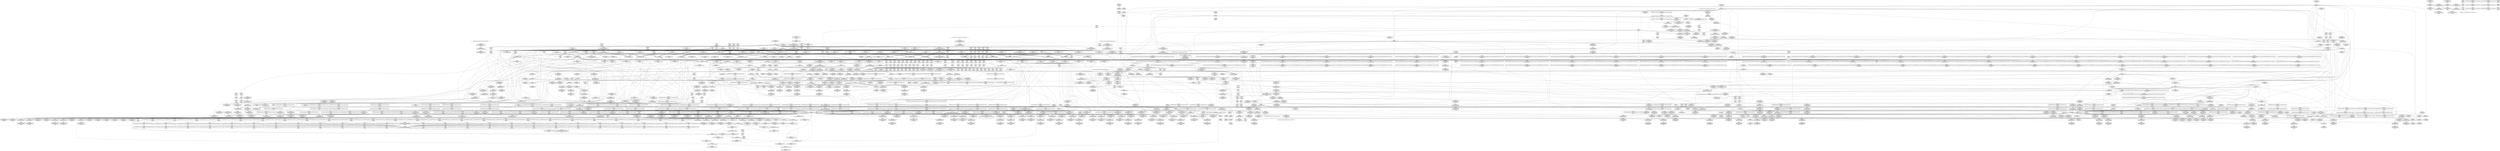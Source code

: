 digraph {
	CE0x593f0c0 [shape=record,shape=Mrecord,label="{CE0x593f0c0|socket_type_to_security_class:tmp12|security/selinux/hooks.c,1187}"]
	CE0x5914f00 [shape=record,shape=Mrecord,label="{CE0x5914f00|socket_type_to_security_class:tmp34|security/selinux/hooks.c,1210}"]
	CE0x5932f90 [shape=record,shape=Mrecord,label="{CE0x5932f90|socket_type_to_security_class:sw.bb15|*SummSource*}"]
	CE0x5911b40 [shape=record,shape=Mrecord,label="{CE0x5911b40|i64*_getelementptr_inbounds_(_57_x_i64_,_57_x_i64_*___llvm_gcov_ctr342,_i64_0,_i64_42)|*Constant*}"]
	CE0x58dfa70 [shape=record,shape=Mrecord,label="{CE0x58dfa70|selinux_socket_create:tmp3}"]
	CE0x58d2210 [shape=record,shape=Mrecord,label="{CE0x58d2210|get_current:tmp1}"]
	CE0x59d2410 [shape=record,shape=Mrecord,label="{CE0x59d2410|socket_type_to_security_class:tmp48|security/selinux/hooks.c,1224|*SummSource*}"]
	CE0x5939b20 [shape=record,shape=Mrecord,label="{CE0x5939b20|avc_has_perm:entry}"]
	CE0x59741d0 [shape=record,shape=Mrecord,label="{CE0x59741d0|i32_0|*Constant*}"]
	CE0x59bafc0 [shape=record,shape=Mrecord,label="{CE0x59bafc0|default_protocol_stream:tmp1|*SummSink*}"]
	CE0x59643a0 [shape=record,shape=Mrecord,label="{CE0x59643a0|socket_type_to_security_class:tmp7|security/selinux/hooks.c,1181|*SummSource*}"]
	CE0x595d040 [shape=record,shape=Mrecord,label="{CE0x595d040|default_protocol_dgram:protocol|Function::default_protocol_dgram&Arg::protocol::}"]
	CE0x592c7a0 [shape=record,shape=Mrecord,label="{CE0x592c7a0|socket_type_to_security_class:tmp59|security/selinux/hooks.c,1235|*SummSink*}"]
	CE0x59c6b60 [shape=record,shape=Mrecord,label="{CE0x59c6b60|i64*_getelementptr_inbounds_(_57_x_i64_,_57_x_i64_*___llvm_gcov_ctr342,_i64_0,_i64_47)|*Constant*|*SummSink*}"]
	CE0x592af10 [shape=record,shape=Mrecord,label="{CE0x592af10|i16_38|*Constant*|*SummSink*}"]
	CE0x593bf60 [shape=record,shape=Mrecord,label="{CE0x593bf60|_ret_i32_%retval.0,_!dbg_!27728|security/selinux/avc.c,775}"]
	CE0x5910030 [shape=record,shape=Mrecord,label="{CE0x5910030|socket_type_to_security_class:tmp29|security/selinux/hooks.c,1204}"]
	CE0x5961e00 [shape=record,shape=Mrecord,label="{CE0x5961e00|_call_void___llvm_gcov_indirect_counter_increment(i32*___llvm_gcov_global_state_pred344,_i64**_getelementptr_inbounds_(_100_x_i64*_,_100_x_i64*_*___llvm_gcda_edge_table343,_i64_0,_i64_32)),_!dbg_!27718|security/selinux/hooks.c,1177}"]
	CE0x58e3250 [shape=record,shape=Mrecord,label="{CE0x58e3250|socket_sockcreate_sid:tmp12|*LoadInst*|security/selinux/hooks.c,3958|*SummSource*}"]
	CE0x593d320 [shape=record,shape=Mrecord,label="{CE0x593d320|i64*_getelementptr_inbounds_(_18_x_i64_,_18_x_i64_*___llvm_gcov_ctr341,_i64_0,_i64_17)|*Constant*|*SummSink*}"]
	CE0x590fed0 [shape=record,shape=Mrecord,label="{CE0x590fed0|socket_type_to_security_class:tmp28|security/selinux/hooks.c,1204|*SummSink*}"]
	CE0x59d5680 [shape=record,shape=Mrecord,label="{CE0x59d5680|socket_type_to_security_class:tmp51|security/selinux/hooks.c,1227|*SummSource*}"]
	CE0x59195f0 [shape=record,shape=Mrecord,label="{CE0x59195f0|i64*_getelementptr_inbounds_(_5_x_i64_,_5_x_i64_*___llvm_gcov_ctr346,_i64_0,_i64_3)|*Constant*|*SummSource*}"]
	CE0x5910ac0 [shape=record,shape=Mrecord,label="{CE0x5910ac0|_call_void___llvm_gcov_indirect_counter_increment(i32*___llvm_gcov_global_state_pred344,_i64**_getelementptr_inbounds_(_100_x_i64*_,_100_x_i64*_*___llvm_gcda_edge_table343,_i64_0,_i64_64)),_!dbg_!27743|security/selinux/hooks.c,1206|*SummSource*}"]
	"CONST[source:2(external),value:2(dynamic)][purpose:{subject}][SrcIdx:59]"
	CE0x590dba0 [shape=record,shape=Mrecord,label="{CE0x590dba0|socket_type_to_security_class:tmp10|security/selinux/hooks.c,1186}"]
	CE0x5937410 [shape=record,shape=Mrecord,label="{CE0x5937410|socket_sockcreate_sid:tmp1|*SummSource*}"]
	CE0x59322f0 [shape=record,shape=Mrecord,label="{CE0x59322f0|%struct.task_struct*_(%struct.task_struct**)*_asm_movq_%gs:$_1:P_,$0_,_r,im,_dirflag_,_fpsr_,_flags_}"]
	CE0x590a2d0 [shape=record,shape=Mrecord,label="{CE0x590a2d0|_ret_i32_%retval.0,_!dbg_!27728|security/selinux/hooks.c,3960|*SummSource*}"]
	CE0x58e7a10 [shape=record,shape=Mrecord,label="{CE0x58e7a10|socket_sockcreate_sid:entry|*SummSink*}"]
	CE0x5967560 [shape=record,shape=Mrecord,label="{CE0x5967560|default_protocol_dgram:lor.rhs|*SummSource*}"]
	CE0x592b010 [shape=record,shape=Mrecord,label="{CE0x592b010|i16_23|*Constant*}"]
	CE0x59be860 [shape=record,shape=Mrecord,label="{CE0x59be860|i64*_getelementptr_inbounds_(_57_x_i64_,_57_x_i64_*___llvm_gcov_ctr342,_i64_0,_i64_44)|*Constant*}"]
	CE0x58d99a0 [shape=record,shape=Mrecord,label="{CE0x58d99a0|GLOBAL:lockdep_rcu_suspicious|*Constant*}"]
	CE0x5938d20 [shape=record,shape=Mrecord,label="{CE0x5938d20|i32_15|*Constant*}"]
	CE0x5929ae0 [shape=record,shape=Mrecord,label="{CE0x5929ae0|i16_44|*Constant*|*SummSource*}"]
	CE0x593b1a0 [shape=record,shape=Mrecord,label="{CE0x593b1a0|avc_has_perm:tclass|Function::avc_has_perm&Arg::tclass::|*SummSink*}"]
	CE0x593e950 [shape=record,shape=Mrecord,label="{CE0x593e950|socket_type_to_security_class:return}"]
	CE0x59b2d50 [shape=record,shape=Mrecord,label="{CE0x59b2d50|socket_sockcreate_sid:tmp2|*LoadInst*|security/selinux/hooks.c,3953|*SummSink*}"]
	CE0x5a02060 [shape=record,shape=Mrecord,label="{CE0x5a02060|default_protocol_dgram:tmp2|security/selinux/hooks.c,1167}"]
	CE0x58c69b0 [shape=record,shape=Mrecord,label="{CE0x58c69b0|selinux_socket_create:if.then9|*SummSource*}"]
	CE0x59d5fc0 [shape=record,shape=Mrecord,label="{CE0x59d5fc0|_call_void___llvm_gcov_indirect_counter_increment(i32*___llvm_gcov_global_state_pred344,_i64**_getelementptr_inbounds_(_100_x_i64*_,_100_x_i64*_*___llvm_gcda_edge_table343,_i64_0,_i64_20)),_!dbg_!27754|security/selinux/hooks.c,1229|*SummSource*}"]
	CE0x5951680 [shape=record,shape=Mrecord,label="{CE0x5951680|GLOBAL:__llvm_gcov_ctr345|Global_var:__llvm_gcov_ctr345|*SummSource*}"]
	CE0x595e560 [shape=record,shape=Mrecord,label="{CE0x595e560|_call_void___llvm_gcov_indirect_counter_increment(i32*___llvm_gcov_global_state_pred344,_i64**_getelementptr_inbounds_(_100_x_i64*_,_100_x_i64*_*___llvm_gcda_edge_table343,_i64_0,_i64_28)),_!dbg_!27721|security/selinux/hooks.c,1181}"]
	CE0x58df3c0 [shape=record,shape=Mrecord,label="{CE0x58df3c0|selinux_socket_create:call11|security/selinux/hooks.c,3990|*SummSink*}"]
	CE0x58fae50 [shape=record,shape=Mrecord,label="{CE0x58fae50|_call_void___llvm_gcov_indirect_counter_increment(i32*___llvm_gcov_global_state_pred344,_i64**_getelementptr_inbounds_(_100_x_i64*_,_100_x_i64*_*___llvm_gcda_edge_table343,_i64_0,_i64_44)),_!dbg_!27724|security/selinux/hooks.c,1186}"]
	CE0x5954080 [shape=record,shape=Mrecord,label="{CE0x5954080|socket_type_to_security_class:tmp17|security/selinux/hooks.c,1191}"]
	CE0x59bf010 [shape=record,shape=Mrecord,label="{CE0x59bf010|socket_type_to_security_class:tmp35|security/selinux/hooks.c,1210}"]
	CE0x59c6580 [shape=record,shape=Mrecord,label="{CE0x59c6580|i64*_getelementptr_inbounds_(_57_x_i64_,_57_x_i64_*___llvm_gcov_ctr342,_i64_0,_i64_47)|*Constant*}"]
	CE0x5941cf0 [shape=record,shape=Mrecord,label="{CE0x5941cf0|socket_type_to_security_class:tmp20|security/selinux/hooks.c,1192}"]
	CE0x593aa30 [shape=record,shape=Mrecord,label="{CE0x593aa30|avc_has_perm:tsid|Function::avc_has_perm&Arg::tsid::}"]
	CE0x59604e0 [shape=record,shape=Mrecord,label="{CE0x59604e0|i64_21|*Constant*}"]
	CE0x59304c0 [shape=record,shape=Mrecord,label="{CE0x59304c0|socket_type_to_security_class:tmp26|security/selinux/hooks.c,1198|*SummSource*}"]
	CE0x58cba40 [shape=record,shape=Mrecord,label="{CE0x58cba40|selinux_socket_create:tmp31|security/selinux/hooks.c,3992}"]
	CE0x58e5850 [shape=record,shape=Mrecord,label="{CE0x58e5850|i32_78|*Constant*}"]
	CE0x591d4b0 [shape=record,shape=Mrecord,label="{CE0x591d4b0|selinux_socket_create:sid|security/selinux/hooks.c,3995|*SummSource*}"]
	CE0x5921eb0 [shape=record,shape=Mrecord,label="{CE0x5921eb0|socket_type_to_security_class:tmp55|security/selinux/hooks.c,1231|*SummSink*}"]
	CE0x5a00ef0 [shape=record,shape=Mrecord,label="{CE0x5a00ef0|GLOBAL:__llvm_gcov_ctr346|Global_var:__llvm_gcov_ctr346|*SummSource*}"]
	CE0x59beb80 [shape=record,shape=Mrecord,label="{CE0x59beb80|i64*_getelementptr_inbounds_(_57_x_i64_,_57_x_i64_*___llvm_gcov_ctr342,_i64_0,_i64_44)|*Constant*|*SummSource*}"]
	CE0x593bc90 [shape=record,shape=Mrecord,label="{CE0x593bc90|%struct.common_audit_data*_null|*Constant*|*SummSink*}"]
	CE0x59015c0 [shape=record,shape=Mrecord,label="{CE0x59015c0|selinux_socket_create:tmp7|security/selinux/hooks.c,3982|*SummSource*}"]
	CE0x5945ef0 [shape=record,shape=Mrecord,label="{CE0x5945ef0|socket_sockcreate_sid:tmp5|security/selinux/hooks.c,3953|*SummSource*}"]
	CE0x58f5040 [shape=record,shape=Mrecord,label="{CE0x58f5040|selinux_socket_create:tmp26|security/selinux/hooks.c,3988|*SummSink*}"]
	CE0x59445a0 [shape=record,shape=Mrecord,label="{CE0x59445a0|__llvm_gcov_indirect_counter_increment:tmp2|*SummSource*}"]
	CE0x593b9e0 [shape=record,shape=Mrecord,label="{CE0x593b9e0|avc_has_perm:requested|Function::avc_has_perm&Arg::requested::|*SummSource*}"]
	CE0x59c7710 [shape=record,shape=Mrecord,label="{CE0x59c7710|_call_void___llvm_gcov_indirect_counter_increment(i32*___llvm_gcov_global_state_pred344,_i64**_getelementptr_inbounds_(_100_x_i64*_,_100_x_i64*_*___llvm_gcda_edge_table343,_i64_0,_i64_88)),_!dbg_!27749|security/selinux/hooks.c,1218}"]
	CE0x595fff0 [shape=record,shape=Mrecord,label="{CE0x595fff0|socket_type_to_security_class:tobool|security/selinux/hooks.c,1186}"]
	CE0x5945d80 [shape=record,shape=Mrecord,label="{CE0x5945d80|socket_sockcreate_sid:tmp5|security/selinux/hooks.c,3953}"]
	CE0x595c1e0 [shape=record,shape=Mrecord,label="{CE0x595c1e0|socket_sockcreate_sid:tmp6|security/selinux/hooks.c,3953}"]
	CE0x59500a0 [shape=record,shape=Mrecord,label="{CE0x59500a0|default_protocol_stream:tmp4|security/selinux/hooks.c,1162|*SummSource*}"]
	CE0x59369d0 [shape=record,shape=Mrecord,label="{CE0x59369d0|GLOBAL:__llvm_gcov_ctr347|Global_var:__llvm_gcov_ctr347|*SummSink*}"]
	CE0x58d2a70 [shape=record,shape=Mrecord,label="{CE0x58d2a70|get_current:tmp|*SummSink*}"]
	CE0x58d27e0 [shape=record,shape=Mrecord,label="{CE0x58d27e0|GLOBAL:selinux_socket_create.__warned|Global_var:selinux_socket_create.__warned|*SummSink*}"]
	CE0x5921950 [shape=record,shape=Mrecord,label="{CE0x5921950|socket_type_to_security_class:tmp55|security/selinux/hooks.c,1231|*SummSource*}"]
	CE0x58bdfb0 [shape=record,shape=Mrecord,label="{CE0x58bdfb0|i32_5|*Constant*}"]
	CE0x59d25a0 [shape=record,shape=Mrecord,label="{CE0x59d25a0|i64*_getelementptr_inbounds_(_57_x_i64_,_57_x_i64_*___llvm_gcov_ctr342,_i64_0,_i64_51)|*Constant*|*SummSource*}"]
	CE0x59595f0 [shape=record,shape=Mrecord,label="{CE0x59595f0|socket_type_to_security_class:tmp}"]
	CE0x59b2f00 [shape=record,shape=Mrecord,label="{CE0x59b2f00|i64_2|*Constant*}"]
	CE0x592a9b0 [shape=record,shape=Mrecord,label="{CE0x592a9b0|i16_21|*Constant*}"]
	CE0x5934110 [shape=record,shape=Mrecord,label="{CE0x5934110|socket_type_to_security_class:bb|*SummSource*}"]
	CE0x593b4f0 [shape=record,shape=Mrecord,label="{CE0x593b4f0|i32_8|*Constant*|*SummSource*}"]
	CE0x58ecb20 [shape=record,shape=Mrecord,label="{CE0x58ecb20|i8*_getelementptr_inbounds_(_45_x_i8_,_45_x_i8_*_.str12,_i32_0,_i32_0)|*Constant*}"]
	CE0x59baf50 [shape=record,shape=Mrecord,label="{CE0x59baf50|default_protocol_stream:tmp1|*SummSource*}"]
	CE0x589ad60 [shape=record,shape=Mrecord,label="{CE0x589ad60|i32_1|*Constant*|*SummSource*}"]
	CE0x58f3110 [shape=record,shape=Mrecord,label="{CE0x58f3110|socket_type_to_security_class:sw.bb2}"]
	"CONST[source:1(input),value:2(dynamic)][purpose:{object}][SrcIdx:58]"
	CE0x590a500 [shape=record,shape=Mrecord,label="{CE0x590a500|socket_type_to_security_class:entry}"]
	CE0x59fd120 [shape=record,shape=Mrecord,label="{CE0x59fd120|default_protocol_stream:lor.ext|security/selinux/hooks.c,1162|*SummSource*}"]
	CE0x58cea80 [shape=record,shape=Mrecord,label="{CE0x58cea80|_call_void___llvm_gcov_indirect_counter_increment(i32*___llvm_gcov_global_state_pred344,_i64**_getelementptr_inbounds_(_100_x_i64*_,_100_x_i64*_*___llvm_gcda_edge_table343,_i64_0,_i64_4)),_!dbg_!27715|security/selinux/hooks.c,1174|*SummSink*}"]
	CE0x58e1d20 [shape=record,shape=Mrecord,label="{CE0x58e1d20|i64*_getelementptr_inbounds_(_18_x_i64_,_18_x_i64_*___llvm_gcov_ctr341,_i64_0,_i64_0)|*Constant*|*SummSink*}"]
	CE0x59d2a30 [shape=record,shape=Mrecord,label="{CE0x59d2a30|socket_type_to_security_class:tmp49|security/selinux/hooks.c,1224}"]
	CE0x5939960 [shape=record,shape=Mrecord,label="{CE0x5939960|i32_(i32,_i32,_i16,_i32,_%struct.common_audit_data*)*_bitcast_(i32_(i32,_i32,_i16,_i32,_%struct.common_audit_data.495*)*_avc_has_perm_to_i32_(i32,_i32,_i16,_i32,_%struct.common_audit_data*)*)|*Constant*|*SummSink*}"]
	CE0x59d50e0 [shape=record,shape=Mrecord,label="{CE0x59d50e0|i64*_getelementptr_inbounds_(_57_x_i64_,_57_x_i64_*___llvm_gcov_ctr342,_i64_0,_i64_52)|*Constant*|*SummSource*}"]
	CE0x5928af0 [shape=record,shape=Mrecord,label="{CE0x5928af0|i16_30|*Constant*|*SummSource*}"]
	CE0x591ad90 [shape=record,shape=Mrecord,label="{CE0x591ad90|default_protocol_dgram:cmp1|security/selinux/hooks.c,1167|*SummSink*}"]
	CE0x58e8920 [shape=record,shape=Mrecord,label="{CE0x58e8920|i64_4|*Constant*|*SummSink*}"]
	CE0x58cd570 [shape=record,shape=Mrecord,label="{CE0x58cd570|selinux_socket_create:tmp16|security/selinux/hooks.c,3982|*SummSink*}"]
	CE0x5919d30 [shape=record,shape=Mrecord,label="{CE0x5919d30|default_protocol_dgram:tmp6|security/selinux/hooks.c,1167|*SummSink*}"]
	CE0x589a9f0 [shape=record,shape=Mrecord,label="{CE0x589a9f0|selinux_socket_create:newsid|security/selinux/hooks.c, 3983|*SummSink*}"]
	CE0x58e58c0 [shape=record,shape=Mrecord,label="{CE0x58e58c0|i32_78|*Constant*|*SummSink*}"]
	CE0x59b85d0 [shape=record,shape=Mrecord,label="{CE0x59b85d0|socket_sockcreate_sid:if.end}"]
	CE0x5987950 [shape=record,shape=Mrecord,label="{CE0x5987950|_call_void___llvm_gcov_indirect_counter_increment(i32*___llvm_gcov_global_state_pred344,_i64**_getelementptr_inbounds_(_100_x_i64*_,_100_x_i64*_*___llvm_gcda_edge_table343,_i64_0,_i64_60)),_!dbg_!27741|security/selinux/hooks.c,1204|*SummSource*}"]
	CE0x591cef0 [shape=record,shape=Mrecord,label="{CE0x591cef0|socket_type_to_security_class:tmp24|security/selinux/hooks.c,1196}"]
	CE0x58f6b20 [shape=record,shape=Mrecord,label="{CE0x58f6b20|_call_void___llvm_gcov_indirect_counter_increment(i32*___llvm_gcov_global_state_pred344,_i64**_getelementptr_inbounds_(_100_x_i64*_,_100_x_i64*_*___llvm_gcda_edge_table343,_i64_0,_i64_48)),_!dbg_!27731|security/selinux/hooks.c,1191|*SummSource*}"]
	CE0x58e9a50 [shape=record,shape=Mrecord,label="{CE0x58e9a50|selinux_socket_create:cred|security/selinux/hooks.c,3982|*SummSink*}"]
	CE0x59349e0 [shape=record,shape=Mrecord,label="{CE0x59349e0|socket_type_to_security_class:sw.bb20|*SummSource*}"]
	CE0x58fa560 [shape=record,shape=Mrecord,label="{CE0x58fa560|i64*_null|*Constant*}"]
	CE0x59fc8d0 [shape=record,shape=Mrecord,label="{CE0x59fc8d0|default_protocol_stream:tmp10|security/selinux/hooks.c,1162}"]
	CE0x58d0be0 [shape=record,shape=Mrecord,label="{CE0x58d0be0|i64*_getelementptr_inbounds_(_18_x_i64_,_18_x_i64_*___llvm_gcov_ctr341,_i64_0,_i64_1)|*Constant*|*SummSource*}"]
	CE0x594fd80 [shape=record,shape=Mrecord,label="{CE0x594fd80|default_protocol_stream:tmp3|security/selinux/hooks.c,1162|*SummSink*}"]
	CE0x593ca40 [shape=record,shape=Mrecord,label="{CE0x593ca40|selinux_socket_create:retval.0|*SummSource*}"]
	CE0x5926cb0 [shape=record,shape=Mrecord,label="{CE0x5926cb0|socket_type_to_security_class:tmp57|security/selinux/hooks.c,1234|*SummSource*}"]
	CE0x5959ef0 [shape=record,shape=Mrecord,label="{CE0x5959ef0|socket_type_to_security_class:sw.bb11|*SummSource*}"]
	CE0x595bc20 [shape=record,shape=Mrecord,label="{CE0x595bc20|__llvm_gcov_indirect_counter_increment:counter|*SummSink*}"]
	CE0x5943d10 [shape=record,shape=Mrecord,label="{CE0x5943d10|i32_5|*Constant*|*SummSource*}"]
	CE0x58f58d0 [shape=record,shape=Mrecord,label="{CE0x58f58d0|i64*_getelementptr_inbounds_(_57_x_i64_,_57_x_i64_*___llvm_gcov_ctr342,_i64_0,_i64_23)|*Constant*}"]
	CE0x59fcbb0 [shape=record,shape=Mrecord,label="{CE0x59fcbb0|default_protocol_stream:tmp10|security/selinux/hooks.c,1162|*SummSource*}"]
	CE0x5928f30 [shape=record,shape=Mrecord,label="{CE0x5928f30|i16_35|*Constant*|*SummSink*}"]
	CE0x5a03250 [shape=record,shape=Mrecord,label="{CE0x5a03250|default_protocol_dgram:tmp4|security/selinux/hooks.c,1167|*SummSink*}"]
	CE0x5931500 [shape=record,shape=Mrecord,label="{CE0x5931500|_call_void___llvm_gcov_indirect_counter_increment(i32*___llvm_gcov_global_state_pred344,_i64**_getelementptr_inbounds_(_100_x_i64*_,_100_x_i64*_*___llvm_gcda_edge_table343,_i64_0,_i64_12)),_!dbg_!27739|security/selinux/hooks.c,1202|*SummSource*}"]
	CE0x59b5ea0 [shape=record,shape=Mrecord,label="{CE0x59b5ea0|default_protocol_stream:tmp2|security/selinux/hooks.c,1162}"]
	CE0x595c680 [shape=record,shape=Mrecord,label="{CE0x595c680|GLOBAL:default_protocol_dgram|*Constant*|*SummSource*}"]
	CE0x58d6ef0 [shape=record,shape=Mrecord,label="{CE0x58d6ef0|i32_22|*Constant*|*SummSink*}"]
	CE0x59d3410 [shape=record,shape=Mrecord,label="{CE0x59d3410|_call_void___llvm_gcov_indirect_counter_increment(i32*___llvm_gcov_global_state_pred344,_i64**_getelementptr_inbounds_(_100_x_i64*_,_100_x_i64*_*___llvm_gcda_edge_table343,_i64_0,_i64_16)),_!dbg_!27753|security/selinux/hooks.c,1227}"]
	CE0x59423b0 [shape=record,shape=Mrecord,label="{CE0x59423b0|socket_type_to_security_class:tmp20|security/selinux/hooks.c,1192|*SummSource*}"]
	CE0x58e5d70 [shape=record,shape=Mrecord,label="{CE0x58e5d70|selinux_socket_create:tmp4|security/selinux/hooks.c,3982|*SummSource*}"]
	CE0x589acb0 [shape=record,shape=Mrecord,label="{CE0x589acb0|selinux_socket_create:entry|*SummSink*}"]
	CE0x58debe0 [shape=record,shape=Mrecord,label="{CE0x58debe0|selinux_socket_create:tmp37|security/selinux/hooks.c,3995}"]
	CE0x59168a0 [shape=record,shape=Mrecord,label="{CE0x59168a0|i64**_getelementptr_inbounds_(_100_x_i64*_,_100_x_i64*_*___llvm_gcda_edge_table343,_i64_0,_i64_68)|*Constant*|*SummSink*}"]
	CE0x5913620 [shape=record,shape=Mrecord,label="{CE0x5913620|socket_type_to_security_class:tmp32|security/selinux/hooks.c,1208|*SummSink*}"]
	CE0x58f1f70 [shape=record,shape=Mrecord,label="{CE0x58f1f70|default_protocol_stream:protocol|Function::default_protocol_stream&Arg::protocol::|*SummSource*}"]
	CE0x5933390 [shape=record,shape=Mrecord,label="{CE0x5933390|socket_sockcreate_sid:tmp7|security/selinux/hooks.c,3954|*SummSink*}"]
	CE0x58c7350 [shape=record,shape=Mrecord,label="{CE0x58c7350|selinux_socket_create:do.body}"]
	CE0x58e2a70 [shape=record,shape=Mrecord,label="{CE0x58e2a70|socket_sockcreate_sid:sid|security/selinux/hooks.c,3958}"]
	CE0x58f56a0 [shape=record,shape=Mrecord,label="{CE0x58f56a0|socket_type_to_security_class:tmp14|security/selinux/hooks.c,1189}"]
	CE0x5935380 [shape=record,shape=Mrecord,label="{CE0x5935380|i64*_getelementptr_inbounds_(_6_x_i64_,_6_x_i64_*___llvm_gcov_ctr347,_i64_0,_i64_3)|*Constant*|*SummSource*}"]
	CE0x592b8a0 [shape=record,shape=Mrecord,label="{CE0x592b8a0|i16_40|*Constant*|*SummSink*}"]
	CE0x58e20d0 [shape=record,shape=Mrecord,label="{CE0x58e20d0|selinux_socket_create:tobool8|security/selinux/hooks.c,3987|*SummSink*}"]
	CE0x5942a70 [shape=record,shape=Mrecord,label="{CE0x5942a70|socket_type_to_security_class:tmp21|security/selinux/hooks.c,1192}"]
	CE0x58f0430 [shape=record,shape=Mrecord,label="{CE0x58f0430|selinux_socket_create:tmp22|security/selinux/hooks.c,3987}"]
	CE0x5965ab0 [shape=record,shape=Mrecord,label="{CE0x5965ab0|i64*_getelementptr_inbounds_(_57_x_i64_,_57_x_i64_*___llvm_gcov_ctr342,_i64_0,_i64_14)|*Constant*|*SummSink*}"]
	CE0x592daa0 [shape=record,shape=Mrecord,label="{CE0x592daa0|i64**_getelementptr_inbounds_(_100_x_i64*_,_100_x_i64*_*___llvm_gcda_edge_table343,_i64_0,_i64_52)|*Constant*}"]
	CE0x595bf40 [shape=record,shape=Mrecord,label="{CE0x595bf40|socket_type_to_security_class:tmp1|*SummSource*}"]
	CE0x58eebb0 [shape=record,shape=Mrecord,label="{CE0x58eebb0|socket_type_to_security_class:sw.bb25}"]
	CE0x58d6430 [shape=record,shape=Mrecord,label="{CE0x58d6430|socket_type_to_security_class:sw.bb5|*SummSource*}"]
	CE0x58e2a00 [shape=record,shape=Mrecord,label="{CE0x58e2a00|socket_sockcreate_sid:tmp12|*LoadInst*|security/selinux/hooks.c,3958}"]
	CE0x58ee5f0 [shape=record,shape=Mrecord,label="{CE0x58ee5f0|i8*_getelementptr_inbounds_(_25_x_i8_,_25_x_i8_*_.str3,_i32_0,_i32_0)|*Constant*}"]
	CE0x5961aa0 [shape=record,shape=Mrecord,label="{CE0x5961aa0|_ret_void|*SummSink*}"]
	CE0x5916830 [shape=record,shape=Mrecord,label="{CE0x5916830|i64**_getelementptr_inbounds_(_100_x_i64*_,_100_x_i64*_*___llvm_gcda_edge_table343,_i64_0,_i64_68)|*Constant*|*SummSource*}"]
	CE0x58be4f0 [shape=record,shape=Mrecord,label="{CE0x58be4f0|selinux_socket_create:if.end15}"]
	CE0x5954230 [shape=record,shape=Mrecord,label="{CE0x5954230|i64_24|*Constant*|*SummSource*}"]
	CE0x5930980 [shape=record,shape=Mrecord,label="{CE0x5930980|socket_type_to_security_class:tmp26|security/selinux/hooks.c,1198|*SummSink*}"]
	CE0x58d1f00 [shape=record,shape=Mrecord,label="{CE0x58d1f00|GLOBAL:get_current|*Constant*|*SummSink*}"]
	CE0x5967af0 [shape=record,shape=Mrecord,label="{CE0x5967af0|socket_sockcreate_sid:tmp11|security/selinux/hooks.c,3958}"]
	CE0x58d82e0 [shape=record,shape=Mrecord,label="{CE0x58d82e0|socket_type_to_security_class:sw.bb16}"]
	CE0x59c2090 [shape=record,shape=Mrecord,label="{CE0x59c2090|_call_void___llvm_gcov_indirect_counter_increment(i32*___llvm_gcov_global_state_pred344,_i64**_getelementptr_inbounds_(_100_x_i64*_,_100_x_i64*_*___llvm_gcda_edge_table343,_i64_0,_i64_80)),_!dbg_!27747|security/selinux/hooks.c,1214}"]
	CE0x5973890 [shape=record,shape=Mrecord,label="{CE0x5973890|__llvm_gcov_indirect_counter_increment:pred|*SummSink*}"]
	CE0x59216e0 [shape=record,shape=Mrecord,label="{CE0x59216e0|socket_type_to_security_class:tmp54|security/selinux/hooks.c,1231|*SummSink*}"]
	CE0x5935600 [shape=record,shape=Mrecord,label="{CE0x5935600|i64*_getelementptr_inbounds_(_6_x_i64_,_6_x_i64_*___llvm_gcov_ctr347,_i64_0,_i64_3)|*Constant*|*SummSink*}"]
	CE0x59febc0 [shape=record,shape=Mrecord,label="{CE0x59febc0|default_protocol_stream:cmp1|security/selinux/hooks.c,1162}"]
	CE0x59be280 [shape=record,shape=Mrecord,label="{CE0x59be280|socket_sockcreate_sid:call|security/selinux/hooks.c,3958|*SummSink*}"]
	CE0x590ade0 [shape=record,shape=Mrecord,label="{CE0x590ade0|socket_type_to_security_class:family|Function::socket_type_to_security_class&Arg::family::|*SummSource*}"]
	CE0x590d020 [shape=record,shape=Mrecord,label="{CE0x590d020|socket_type_to_security_class:tmp8|security/selinux/hooks.c,1186}"]
	CE0x59411b0 [shape=record,shape=Mrecord,label="{CE0x59411b0|i32_10|*Constant*|*SummSource*}"]
	CE0x5938910 [shape=record,shape=Mrecord,label="{CE0x5938910|i64*_getelementptr_inbounds_(_2_x_i64_,_2_x_i64_*___llvm_gcov_ctr98,_i64_0,_i64_1)|*Constant*|*SummSink*}"]
	CE0x5953a50 [shape=record,shape=Mrecord,label="{CE0x5953a50|socket_type_to_security_class:tobool7|security/selinux/hooks.c,1191|*SummSource*}"]
	CE0x58e7dc0 [shape=record,shape=Mrecord,label="{CE0x58e7dc0|socket_sockcreate_sid:secclass|Function::socket_sockcreate_sid&Arg::secclass::}"]
	CE0x59b7110 [shape=record,shape=Mrecord,label="{CE0x59b7110|default_protocol_stream:cmp|security/selinux/hooks.c,1162|*SummSink*}"]
	CE0x5a04c60 [shape=record,shape=Mrecord,label="{CE0x5a04c60|default_protocol_dgram:lor.ext|security/selinux/hooks.c,1167|*SummSource*}"]
	CE0x59d1630 [shape=record,shape=Mrecord,label="{CE0x59d1630|socket_type_to_security_class:tmp48|security/selinux/hooks.c,1224}"]
	CE0x58e26f0 [shape=record,shape=Mrecord,label="{CE0x58e26f0|selinux_socket_create:tmp23|security/selinux/hooks.c,3987}"]
	CE0x59b3fb0 [shape=record,shape=Mrecord,label="{CE0x59b3fb0|socket_sockcreate_sid:tmp2|*LoadInst*|security/selinux/hooks.c,3953|*SummSource*}"]
	CE0x59641b0 [shape=record,shape=Mrecord,label="{CE0x59641b0|socket_type_to_security_class:tmp6|security/selinux/hooks.c,1181|*SummSink*}"]
	CE0x590aa30 [shape=record,shape=Mrecord,label="{CE0x590aa30|selinux_socket_create:family|Function::selinux_socket_create&Arg::family::|*SummSource*}"]
	CE0x591eba0 [shape=record,shape=Mrecord,label="{CE0x591eba0|socket_type_to_security_class:tmp52|security/selinux/hooks.c,1229|*SummSink*}"]
	CE0x594fa90 [shape=record,shape=Mrecord,label="{CE0x594fa90|default_protocol_stream:tmp3|security/selinux/hooks.c,1162}"]
	CE0x592df50 [shape=record,shape=Mrecord,label="{CE0x592df50|i64**_getelementptr_inbounds_(_100_x_i64*_,_100_x_i64*_*___llvm_gcda_edge_table343,_i64_0,_i64_52)|*Constant*|*SummSink*}"]
	CE0x58d2c60 [shape=record,shape=Mrecord,label="{CE0x58d2c60|selinux_socket_create:tmp7|security/selinux/hooks.c,3982}"]
	CE0x5936260 [shape=record,shape=Mrecord,label="{CE0x5936260|i64**_getelementptr_inbounds_(_100_x_i64*_,_100_x_i64*_*___llvm_gcda_edge_table343,_i64_0,_i64_28)|*Constant*|*SummSource*}"]
	CE0x58e8bd0 [shape=record,shape=Mrecord,label="{CE0x58e8bd0|i64_5|*Constant*|*SummSource*}"]
	CE0x590b2d0 [shape=record,shape=Mrecord,label="{CE0x590b2d0|GLOBAL:security_transition_sid|*Constant*|*SummSource*}"]
	CE0x58be390 [shape=record,shape=Mrecord,label="{CE0x58be390|selinux_socket_create:if.then14}"]
	CE0x59b4500 [shape=record,shape=Mrecord,label="{CE0x59b4500|socket_sockcreate_sid:sockcreate_sid1|security/selinux/hooks.c,3954|*SummSink*}"]
	CE0x5a03750 [shape=record,shape=Mrecord,label="{CE0x5a03750|default_protocol_dgram:tmp5|security/selinux/hooks.c,1167|*SummSink*}"]
	CE0x595a500 [shape=record,shape=Mrecord,label="{CE0x595a500|socket_type_to_security_class:sw.epilog26|*SummSink*}"]
	CE0x59329f0 [shape=record,shape=Mrecord,label="{CE0x59329f0|get_current:tmp3|*SummSource*}"]
	CE0x593ffe0 [shape=record,shape=Mrecord,label="{CE0x593ffe0|socket_type_to_security_class:tmp13|security/selinux/hooks.c,1187|*SummSource*}"]
	CE0x5940870 [shape=record,shape=Mrecord,label="{CE0x5940870|_call_void_mcount()_#3}"]
	CE0x5928160 [shape=record,shape=Mrecord,label="{CE0x5928160|i16_32|*Constant*|*SummSource*}"]
	CE0x59473f0 [shape=record,shape=Mrecord,label="{CE0x59473f0|i64*_getelementptr_inbounds_(_5_x_i64_,_5_x_i64_*___llvm_gcov_ctr346,_i64_0,_i64_0)|*Constant*|*SummSink*}"]
	CE0x5944a60 [shape=record,shape=Mrecord,label="{CE0x5944a60|socket_type_to_security_class:if.else|*SummSource*}"]
	CE0x5912f00 [shape=record,shape=Mrecord,label="{CE0x5912f00|_call_void___llvm_gcov_indirect_counter_increment(i32*___llvm_gcov_global_state_pred344,_i64**_getelementptr_inbounds_(_100_x_i64*_,_100_x_i64*_*___llvm_gcda_edge_table343,_i64_0,_i64_68)),_!dbg_!27744|security/selinux/hooks.c,1208|*SummSink*}"]
	CE0x59fe880 [shape=record,shape=Mrecord,label="{CE0x59fe880|i32_6|*Constant*}"]
	CE0x590bdc0 [shape=record,shape=Mrecord,label="{CE0x590bdc0|socket_sockcreate_sid:retval.0|*SummSink*}"]
	CE0x59d6660 [shape=record,shape=Mrecord,label="{CE0x59d6660|_call_void___llvm_gcov_indirect_counter_increment(i32*___llvm_gcov_global_state_pred344,_i64**_getelementptr_inbounds_(_100_x_i64*_,_100_x_i64*_*___llvm_gcda_edge_table343,_i64_0,_i64_20)),_!dbg_!27754|security/selinux/hooks.c,1229|*SummSink*}"]
	CE0x5968160 [shape=record,shape=Mrecord,label="{CE0x5968160|default_protocol_stream:tmp|*SummSource*}"]
	CE0x592bde0 [shape=record,shape=Mrecord,label="{CE0x592bde0|socket_type_to_security_class:tmp59|security/selinux/hooks.c,1235}"]
	CE0x58ca2c0 [shape=record,shape=Mrecord,label="{CE0x58ca2c0|selinux_socket_create:entry|*SummSource*}"]
	CE0x58c7c40 [shape=record,shape=Mrecord,label="{CE0x58c7c40|selinux_socket_create:tmp1|*SummSource*}"]
	CE0x5963810 [shape=record,shape=Mrecord,label="{CE0x5963810|i64**_getelementptr_inbounds_(_100_x_i64*_,_100_x_i64*_*___llvm_gcda_edge_table343,_i64_0,_i64_48)|*Constant*|*SummSource*}"]
	CE0x5949a30 [shape=record,shape=Mrecord,label="{CE0x5949a30|i64**_getelementptr_inbounds_(_100_x_i64*_,_100_x_i64*_*___llvm_gcda_edge_table343,_i64_0,_i64_0)|*Constant*}"]
	CE0x5963880 [shape=record,shape=Mrecord,label="{CE0x5963880|i64**_getelementptr_inbounds_(_100_x_i64*_,_100_x_i64*_*___llvm_gcda_edge_table343,_i64_0,_i64_48)|*Constant*|*SummSink*}"]
	CE0x59d5f50 [shape=record,shape=Mrecord,label="{CE0x59d5f50|_call_void___llvm_gcov_indirect_counter_increment(i32*___llvm_gcov_global_state_pred344,_i64**_getelementptr_inbounds_(_100_x_i64*_,_100_x_i64*_*___llvm_gcda_edge_table343,_i64_0,_i64_20)),_!dbg_!27754|security/selinux/hooks.c,1229}"]
	CE0x58f21e0 [shape=record,shape=Mrecord,label="{CE0x58f21e0|i64*_getelementptr_inbounds_(_18_x_i64_,_18_x_i64_*___llvm_gcov_ctr341,_i64_0,_i64_6)|*Constant*}"]
	CE0x58e33f0 [shape=record,shape=Mrecord,label="{CE0x58e33f0|selinux_socket_create:tmp13|security/selinux/hooks.c,3982|*SummSource*}"]
	CE0x58c7f50 [shape=record,shape=Mrecord,label="{CE0x58c7f50|selinux_socket_create:do.end|*SummSource*}"]
	CE0x58d5f30 [shape=record,shape=Mrecord,label="{CE0x58d5f30|i64*_getelementptr_inbounds_(_18_x_i64_,_18_x_i64_*___llvm_gcov_ctr341,_i64_0,_i64_15)|*Constant*|*SummSink*}"]
	CE0x58dd4a0 [shape=record,shape=Mrecord,label="{CE0x58dd4a0|0:_i32,_:_SCMRE:_elem_0:default:}"]
	CE0x59feef0 [shape=record,shape=Mrecord,label="{CE0x59feef0|i1_true|*Constant*}"]
	CE0x59b8720 [shape=record,shape=Mrecord,label="{CE0x59b8720|socket_sockcreate_sid:if.end|*SummSource*}"]
	CE0x590eec0 [shape=record,shape=Mrecord,label="{CE0x590eec0|selinux_socket_create:tmp28|security/selinux/hooks.c,3992}"]
	CE0x5a01060 [shape=record,shape=Mrecord,label="{CE0x5a01060|GLOBAL:__llvm_gcov_ctr346|Global_var:__llvm_gcov_ctr346|*SummSink*}"]
	CE0x595e5d0 [shape=record,shape=Mrecord,label="{CE0x595e5d0|_call_void___llvm_gcov_indirect_counter_increment(i32*___llvm_gcov_global_state_pred344,_i64**_getelementptr_inbounds_(_100_x_i64*_,_100_x_i64*_*___llvm_gcda_edge_table343,_i64_0,_i64_28)),_!dbg_!27721|security/selinux/hooks.c,1181|*SummSource*}"]
	CE0x58df970 [shape=record,shape=Mrecord,label="{CE0x58df970|GLOBAL:socket_type_to_security_class|*Constant*|*SummSink*}"]
	CE0x58c8aa0 [shape=record,shape=Mrecord,label="{CE0x58c8aa0|selinux_socket_create:tmp13|security/selinux/hooks.c,3982|*SummSink*}"]
	CE0x59bde30 [shape=record,shape=Mrecord,label="{CE0x59bde30|socket_sockcreate_sid:call|security/selinux/hooks.c,3958}"]
	CE0x59c68a0 [shape=record,shape=Mrecord,label="{CE0x59c68a0|i64*_getelementptr_inbounds_(_57_x_i64_,_57_x_i64_*___llvm_gcov_ctr342,_i64_0,_i64_47)|*Constant*|*SummSource*}"]
	CE0x59392d0 [shape=record,shape=Mrecord,label="{CE0x59392d0|selinux_socket_create:call16|security/selinux/hooks.c,3995|*SummSource*}"]
	CE0x59330a0 [shape=record,shape=Mrecord,label="{CE0x59330a0|i64*_getelementptr_inbounds_(_2_x_i64_,_2_x_i64_*___llvm_gcov_ctr98,_i64_0,_i64_1)|*Constant*}"]
	CE0x5941b30 [shape=record,shape=Mrecord,label="{CE0x5941b30|socket_type_to_security_class:tmp19|security/selinux/hooks.c,1191|*SummSink*}"]
	CE0x590e630 [shape=record,shape=Mrecord,label="{CE0x590e630|socket_type_to_security_class:tmp11|security/selinux/hooks.c,1186|*SummSource*}"]
	CE0x59be780 [shape=record,shape=Mrecord,label="{CE0x59be780|i64**_getelementptr_inbounds_(_100_x_i64*_,_100_x_i64*_*___llvm_gcda_edge_table343,_i64_0,_i64_72)|*Constant*|*SummSource*}"]
	CE0x58f2bf0 [shape=record,shape=Mrecord,label="{CE0x58f2bf0|_call_void_lockdep_rcu_suspicious(i8*_getelementptr_inbounds_(_25_x_i8_,_25_x_i8_*_.str3,_i32_0,_i32_0),_i32_3982,_i8*_getelementptr_inbounds_(_45_x_i8_,_45_x_i8_*_.str12,_i32_0,_i32_0))_#10,_!dbg_!27732|security/selinux/hooks.c,3982|*SummSource*}"]
	CE0x58f4c70 [shape=record,shape=Mrecord,label="{CE0x58f4c70|selinux_socket_create:tmp26|security/selinux/hooks.c,3988|*SummSource*}"]
	CE0x59cff00 [shape=record,shape=Mrecord,label="{CE0x59cff00|i64*_getelementptr_inbounds_(_57_x_i64_,_57_x_i64_*___llvm_gcov_ctr342,_i64_0,_i64_50)|*Constant*|*SummSource*}"]
	CE0x59542e0 [shape=record,shape=Mrecord,label="{CE0x59542e0|i64_24|*Constant*|*SummSink*}"]
	CE0x58f8ee0 [shape=record,shape=Mrecord,label="{CE0x58f8ee0|i32_6|*Constant*}"]
	CE0x591d370 [shape=record,shape=Mrecord,label="{CE0x591d370|selinux_socket_create:sid|security/selinux/hooks.c,3995}"]
	CE0x58f09f0 [shape=record,shape=Mrecord,label="{CE0x58f09f0|selinux_socket_create:tmp23|security/selinux/hooks.c,3987|*SummSink*}"]
	CE0x59348e0 [shape=record,shape=Mrecord,label="{CE0x59348e0|socket_type_to_security_class:sw.bb20}"]
	CE0x59ca250 [shape=record,shape=Mrecord,label="{CE0x59ca250|_call_void___llvm_gcov_indirect_counter_increment(i32*___llvm_gcov_global_state_pred344,_i64**_getelementptr_inbounds_(_100_x_i64*_,_100_x_i64*_*___llvm_gcda_edge_table343,_i64_0,_i64_92)),_!dbg_!27750|security/selinux/hooks.c,1220}"]
	CE0x5939550 [shape=record,shape=Mrecord,label="{CE0x5939550|i32_(i32,_i32,_i16,_i32,_%struct.common_audit_data*)*_bitcast_(i32_(i32,_i32,_i16,_i32,_%struct.common_audit_data.495*)*_avc_has_perm_to_i32_(i32,_i32,_i16,_i32,_%struct.common_audit_data*)*)|*Constant*}"]
	CE0x592dee0 [shape=record,shape=Mrecord,label="{CE0x592dee0|i64**_getelementptr_inbounds_(_100_x_i64*_,_100_x_i64*_*___llvm_gcda_edge_table343,_i64_0,_i64_52)|*Constant*|*SummSource*}"]
	CE0x59c9ee0 [shape=record,shape=Mrecord,label="{CE0x59c9ee0|socket_type_to_security_class:tmp43|security/selinux/hooks.c,1218|*SummSink*}"]
	CE0x58c9140 [shape=record,shape=Mrecord,label="{CE0x58c9140|i32_0|*Constant*}"]
	CE0x58e3d80 [shape=record,shape=Mrecord,label="{CE0x58e3d80|i64_5|*Constant*|*SummSink*}"]
	CE0x595d800 [shape=record,shape=Mrecord,label="{CE0x595d800|_ret_i32_%lor.ext,_!dbg_!27720|security/selinux/hooks.c,1167|*SummSource*}"]
	CE0x58c9470 [shape=record,shape=Mrecord,label="{CE0x58c9470|selinux_socket_create:tmp28|security/selinux/hooks.c,3992|*SummSource*}"]
	CE0x5961460 [shape=record,shape=Mrecord,label="{CE0x5961460|__llvm_gcov_indirect_counter_increment:counters|Function::__llvm_gcov_indirect_counter_increment&Arg::counters::|*SummSource*}"]
	CE0x58e6b90 [shape=record,shape=Mrecord,label="{CE0x58e6b90|selinux_socket_create:bb|*SummSource*}"]
	CE0x6ded9b0 [shape=record,shape=Mrecord,label="{CE0x6ded9b0|i1_true|*Constant*|*SummSink*}"]
	CE0x593b740 [shape=record,shape=Mrecord,label="{CE0x593b740|avc_has_perm:requested|Function::avc_has_perm&Arg::requested::|*SummSink*}"]
	CE0x58dfee0 [shape=record,shape=Mrecord,label="{CE0x58dfee0|get_current:entry|*SummSource*}"]
	CE0x58d6cd0 [shape=record,shape=Mrecord,label="{CE0x58d6cd0|i32_16|*Constant*}"]
	CE0x58e5c90 [shape=record,shape=Mrecord,label="{CE0x58e5c90|selinux_socket_create:tmp4|security/selinux/hooks.c,3982}"]
	CE0x59b5f70 [shape=record,shape=Mrecord,label="{CE0x59b5f70|socket_sockcreate_sid:sockcreate_sid|security/selinux/hooks.c,3953}"]
	CE0x593c840 [shape=record,shape=Mrecord,label="{CE0x593c840|selinux_socket_create:retval.0}"]
	CE0x5974e10 [shape=record,shape=Mrecord,label="{CE0x5974e10|default_protocol_stream:bb|*SummSink*}"]
	CE0x5926b10 [shape=record,shape=Mrecord,label="{CE0x5926b10|socket_type_to_security_class:tmp57|security/selinux/hooks.c,1234}"]
	CE0x592a020 [shape=record,shape=Mrecord,label="{CE0x592a020|i16_33|*Constant*}"]
	"CONST[source:0(mediator),value:0(static)][purpose:{operation}][SnkIdx:3]"
	CE0x5954cf0 [shape=record,shape=Mrecord,label="{CE0x5954cf0|socket_type_to_security_class:tmp18|security/selinux/hooks.c,1191}"]
	CE0x58da540 [shape=record,shape=Mrecord,label="{CE0x58da540|selinux_socket_create:tmp12|security/selinux/hooks.c,3982}"]
	CE0x58c6900 [shape=record,shape=Mrecord,label="{CE0x58c6900|selinux_socket_create:tmp|*SummSink*}"]
	CE0x58eaa30 [shape=record,shape=Mrecord,label="{CE0x58eaa30|selinux_socket_create:tobool8|security/selinux/hooks.c,3987}"]
	CE0x59cbe00 [shape=record,shape=Mrecord,label="{CE0x59cbe00|_call_void___llvm_gcov_indirect_counter_increment(i32*___llvm_gcov_global_state_pred344,_i64**_getelementptr_inbounds_(_100_x_i64*_,_100_x_i64*_*___llvm_gcda_edge_table343,_i64_0,_i64_96)),_!dbg_!27751|security/selinux/hooks.c,1222|*SummSource*}"]
	CE0x58e0d30 [shape=record,shape=Mrecord,label="{CE0x58e0d30|GLOBAL:socket_sockcreate_sid|*Constant*|*SummSource*}"]
	CE0x58e5660 [shape=record,shape=Mrecord,label="{CE0x58e5660|_ret_%struct.task_struct*_%tmp4,_!dbg_!27714|./arch/x86/include/asm/current.h,14|*SummSink*}"]
	CE0x58de4f0 [shape=record,shape=Mrecord,label="{CE0x58de4f0|i64*_getelementptr_inbounds_(_57_x_i64_,_57_x_i64_*___llvm_gcov_ctr342,_i64_0,_i64_27)|*Constant*|*SummSink*}"]
	CE0x59d4dc0 [shape=record,shape=Mrecord,label="{CE0x59d4dc0|i64*_getelementptr_inbounds_(_57_x_i64_,_57_x_i64_*___llvm_gcov_ctr342,_i64_0,_i64_52)|*Constant*}"]
	CE0x5963b60 [shape=record,shape=Mrecord,label="{CE0x5963b60|i64*_getelementptr_inbounds_(_6_x_i64_,_6_x_i64_*___llvm_gcov_ctr347,_i64_0,_i64_0)|*Constant*}"]
	CE0x59bd220 [shape=record,shape=Mrecord,label="{CE0x59bd220|socket_sockcreate_sid:retval.0}"]
	CE0x589a600 [shape=record,shape=Mrecord,label="{CE0x589a600|i32_1|*Constant*}"]
	CE0x58cc980 [shape=record,shape=Mrecord,label="{CE0x58cc980|i64*_getelementptr_inbounds_(_18_x_i64_,_18_x_i64_*___llvm_gcov_ctr341,_i64_0,_i64_16)|*Constant*}"]
	"CONST[source:0(mediator),value:2(dynamic)][purpose:{object}][SrcIdx:61]"
	CE0x595c610 [shape=record,shape=Mrecord,label="{CE0x595c610|GLOBAL:default_protocol_dgram|*Constant*}"]
	CE0x592dfc0 [shape=record,shape=Mrecord,label="{CE0x592dfc0|i64*_getelementptr_inbounds_(_57_x_i64_,_57_x_i64_*___llvm_gcov_ctr342,_i64_0,_i64_28)|*Constant*}"]
	CE0x5919c50 [shape=record,shape=Mrecord,label="{CE0x5919c50|default_protocol_dgram:tmp6|security/selinux/hooks.c,1167}"]
	CE0x5920440 [shape=record,shape=Mrecord,label="{CE0x5920440|socket_type_to_security_class:tmp54|security/selinux/hooks.c,1231}"]
	CE0x59d0de0 [shape=record,shape=Mrecord,label="{CE0x59d0de0|_call_void___llvm_gcov_indirect_counter_increment(i32*___llvm_gcov_global_state_pred344,_i64**_getelementptr_inbounds_(_100_x_i64*_,_100_x_i64*_*___llvm_gcda_edge_table343,_i64_0,_i64_56)),_!dbg_!27752|security/selinux/hooks.c,1224|*SummSource*}"]
	CE0x58f42f0 [shape=record,shape=Mrecord,label="{CE0x58f42f0|i8*_getelementptr_inbounds_(_25_x_i8_,_25_x_i8_*_.str3,_i32_0,_i32_0)|*Constant*|*SummSink*}"]
	CE0x5899dc0 [shape=record,shape=Mrecord,label="{CE0x5899dc0|selinux_socket_create:if.end15|*SummSource*}"]
	CE0x59302c0 [shape=record,shape=Mrecord,label="{CE0x59302c0|i64**_getelementptr_inbounds_(_100_x_i64*_,_100_x_i64*_*___llvm_gcda_edge_table343,_i64_0,_i64_40)|*Constant*|*SummSink*}"]
	CE0x594e9b0 [shape=record,shape=Mrecord,label="{CE0x594e9b0|i64_0|*Constant*}"]
	CE0x59609d0 [shape=record,shape=Mrecord,label="{CE0x59609d0|i64_20|*Constant*|*SummSource*}"]
	CE0x5937d10 [shape=record,shape=Mrecord,label="{CE0x5937d10|__llvm_gcov_indirect_counter_increment:entry|*SummSource*}"]
	CE0x59cf6c0 [shape=record,shape=Mrecord,label="{CE0x59cf6c0|i64**_getelementptr_inbounds_(_100_x_i64*_,_100_x_i64*_*___llvm_gcda_edge_table343,_i64_0,_i64_96)|*Constant*}"]
	CE0x753bd00 [shape=record,shape=Mrecord,label="{CE0x753bd00|GLOBAL:__llvm_gcov_ctr341|Global_var:__llvm_gcov_ctr341|*SummSource*}"]
	CE0x58e1d90 [shape=record,shape=Mrecord,label="{CE0x58e1d90|COLLAPSED:_GCMRE___llvm_gcov_ctr341_internal_global_18_x_i64_zeroinitializer:_elem_0:default:}"]
	CE0x5973010 [shape=record,shape=Mrecord,label="{CE0x5973010|__llvm_gcov_indirect_counter_increment:exit|*SummSource*}"]
	CE0x5961580 [shape=record,shape=Mrecord,label="{CE0x5961580|i64**_getelementptr_inbounds_(_100_x_i64*_,_100_x_i64*_*___llvm_gcda_edge_table343,_i64_0,_i64_4)|*Constant*|*SummSource*}"]
	CE0x58f95c0 [shape=record,shape=Mrecord,label="{CE0x58f95c0|i64**_getelementptr_inbounds_(_100_x_i64*_,_100_x_i64*_*___llvm_gcda_edge_table343,_i64_0,_i64_8)|*Constant*}"]
	CE0x59569d0 [shape=record,shape=Mrecord,label="{CE0x59569d0|i64*_getelementptr_inbounds_(_57_x_i64_,_57_x_i64_*___llvm_gcov_ctr342,_i64_0,_i64_49)|*Constant*|*SummSource*}"]
	CE0x59597c0 [shape=record,shape=Mrecord,label="{CE0x59597c0|socket_type_to_security_class:tmp1}"]
	CE0x58f12b0 [shape=record,shape=Mrecord,label="{CE0x58f12b0|i64**_getelementptr_inbounds_(_100_x_i64*_,_100_x_i64*_*___llvm_gcda_edge_table343,_i64_0,_i64_44)|*Constant*|*SummSink*}"]
	CE0x59d04a0 [shape=record,shape=Mrecord,label="{CE0x59d04a0|socket_type_to_security_class:tmp47|security/selinux/hooks.c,1222|*SummSource*}"]
	CE0x59b6bc0 [shape=record,shape=Mrecord,label="{CE0x59b6bc0|default_protocol_dgram:cmp|security/selinux/hooks.c,1167}"]
	CE0x58e69e0 [shape=record,shape=Mrecord,label="{CE0x58e69e0|selinux_socket_create:call4|security/selinux/hooks.c,3982|*SummSource*}"]
	CE0x59553b0 [shape=record,shape=Mrecord,label="{CE0x59553b0|get_current:tmp1|*SummSink*}"]
	CE0x592be80 [shape=record,shape=Mrecord,label="{CE0x592be80|i64*_getelementptr_inbounds_(_57_x_i64_,_57_x_i64_*___llvm_gcov_ctr342,_i64_0,_i64_56)|*Constant*|*SummSource*}"]
	CE0x59ba750 [shape=record,shape=Mrecord,label="{CE0x59ba750|default_protocol_dgram:tmp1}"]
	CE0x591b320 [shape=record,shape=Mrecord,label="{CE0x591b320|socket_type_to_security_class:tmp23|security/selinux/hooks.c,1194}"]
	CE0x58ed9c0 [shape=record,shape=Mrecord,label="{CE0x58ed9c0|socket_type_to_security_class:sw.epilog|*SummSource*}"]
	CE0x595d1e0 [shape=record,shape=Mrecord,label="{CE0x595d1e0|default_protocol_dgram:protocol|Function::default_protocol_dgram&Arg::protocol::|*SummSource*}"]
	CE0x5964140 [shape=record,shape=Mrecord,label="{CE0x5964140|i64*_getelementptr_inbounds_(_57_x_i64_,_57_x_i64_*___llvm_gcov_ctr342,_i64_0,_i64_15)|*Constant*|*SummSink*}"]
	CE0x58d5290 [shape=record,shape=Mrecord,label="{CE0x58d5290|selinux_socket_create:if.then}"]
	CE0x58f8330 [shape=record,shape=Mrecord,label="{CE0x58f8330|get_current:tmp2}"]
	CE0x5986ab0 [shape=record,shape=Mrecord,label="{CE0x5986ab0|i32_4|*Constant*}"]
	CE0x593d0d0 [shape=record,shape=Mrecord,label="{CE0x593d0d0|selinux_socket_create:tmp38|security/selinux/hooks.c,3996|*SummSource*}"]
	CE0x58e3ed0 [shape=record,shape=Mrecord,label="{CE0x58e3ed0|selinux_socket_create:tmp9|security/selinux/hooks.c,3982|*SummSink*}"]
	CE0x59c4860 [shape=record,shape=Mrecord,label="{CE0x59c4860|socket_type_to_security_class:tmp39|security/selinux/hooks.c,1214|*SummSink*}"]
	CE0x5913890 [shape=record,shape=Mrecord,label="{CE0x5913890|socket_type_to_security_class:tmp33|security/selinux/hooks.c,1208|*SummSource*}"]
	CE0x59baee0 [shape=record,shape=Mrecord,label="{CE0x59baee0|default_protocol_stream:tmp1}"]
	CE0x58c98e0 [shape=record,shape=Mrecord,label="{CE0x58c98e0|selinux_socket_create:tmp29|security/selinux/hooks.c,3992|*SummSink*}"]
	CE0x589b8a0 [shape=record,shape=Mrecord,label="{CE0x589b8a0|selinux_socket_create:tobool|security/selinux/hooks.c,3982}"]
	CE0x58d7e80 [shape=record,shape=Mrecord,label="{CE0x58d7e80|socket_type_to_security_class:protocol|Function::socket_type_to_security_class&Arg::protocol::|*SummSource*}"]
	CE0x590b3e0 [shape=record,shape=Mrecord,label="{CE0x590b3e0|GLOBAL:security_transition_sid|*Constant*|*SummSink*}"]
	CE0x5973730 [shape=record,shape=Mrecord,label="{CE0x5973730|__llvm_gcov_indirect_counter_increment:pred|*SummSource*}"]
	CE0x58da040 [shape=record,shape=Mrecord,label="{CE0x58da040|socket_type_to_security_class:sw.bb|*SummSource*}"]
	CE0x5910140 [shape=record,shape=Mrecord,label="{CE0x5910140|socket_type_to_security_class:tmp29|security/selinux/hooks.c,1204|*SummSource*}"]
	CE0x59d01c0 [shape=record,shape=Mrecord,label="{CE0x59d01c0|i64*_getelementptr_inbounds_(_57_x_i64_,_57_x_i64_*___llvm_gcov_ctr342,_i64_0,_i64_50)|*Constant*|*SummSink*}"]
	CE0x58e27f0 [shape=record,shape=Mrecord,label="{CE0x58e27f0|i64_10|*Constant*}"]
	CE0x5986fd0 [shape=record,shape=Mrecord,label="{CE0x5986fd0|i32_9|*Constant*|*SummSink*}"]
	CE0x5973c00 [shape=record,shape=Mrecord,label="{CE0x5973c00|i32_-1|*Constant*|*SummSource*}"]
	CE0x593b070 [shape=record,shape=Mrecord,label="{CE0x593b070|avc_has_perm:tclass|Function::avc_has_perm&Arg::tclass::|*SummSource*}"]
	CE0x593a680 [shape=record,shape=Mrecord,label="{CE0x593a680|avc_has_perm:ssid|Function::avc_has_perm&Arg::ssid::}"]
	CE0x58d3250 [shape=record,shape=Mrecord,label="{CE0x58d3250|selinux_socket_create:if.end10}"]
	CE0x58e49d0 [shape=record,shape=Mrecord,label="{CE0x58e49d0|selinux_socket_create:type|Function::selinux_socket_create&Arg::type::|*SummSink*}"]
	CE0x592d5d0 [shape=record,shape=Mrecord,label="{CE0x592d5d0|socket_sockcreate_sid:if.then|*SummSource*}"]
	CE0x59fff00 [shape=record,shape=Mrecord,label="{CE0x59fff00|default_protocol_stream:tmp9|security/selinux/hooks.c,1162}"]
	CE0x58d4290 [shape=record,shape=Mrecord,label="{CE0x58d4290|socket_type_to_security_class:tmp2|security/selinux/hooks.c,1177|*SummSource*}"]
	CE0x59d4f50 [shape=record,shape=Mrecord,label="{CE0x59d4f50|socket_type_to_security_class:tmp50|security/selinux/hooks.c,1227|*SummSource*}"]
	CE0x59870d0 [shape=record,shape=Mrecord,label="{CE0x59870d0|i32_14|*Constant*}"]
	CE0x593d4f0 [shape=record,shape=Mrecord,label="{CE0x593d4f0|selinux_socket_create:tmp39|security/selinux/hooks.c,3996}"]
	CE0x58c88d0 [shape=record,shape=Mrecord,label="{CE0x58c88d0|i64*_getelementptr_inbounds_(_18_x_i64_,_18_x_i64_*___llvm_gcov_ctr341,_i64_0,_i64_6)|*Constant*|*SummSink*}"]
	CE0x58e4ab0 [shape=record,shape=Mrecord,label="{CE0x58e4ab0|socket_type_to_security_class:type|Function::socket_type_to_security_class&Arg::type::|*SummSource*}"]
	CE0x593e550 [shape=record,shape=Mrecord,label="{CE0x593e550|get_current:bb}"]
	CE0x592e2e0 [shape=record,shape=Mrecord,label="{CE0x592e2e0|i64*_getelementptr_inbounds_(_57_x_i64_,_57_x_i64_*___llvm_gcov_ctr342,_i64_0,_i64_28)|*Constant*|*SummSource*}"]
	CE0x5929260 [shape=record,shape=Mrecord,label="{CE0x5929260|i16_24|*Constant*|*SummSink*}"]
	CE0x5958370 [shape=record,shape=Mrecord,label="{CE0x5958370|_call_void___llvm_gcov_indirect_counter_increment(i32*___llvm_gcov_global_state_pred344,_i64**_getelementptr_inbounds_(_100_x_i64*_,_100_x_i64*_*___llvm_gcda_edge_table343,_i64_0,_i64_32)),_!dbg_!27718|security/selinux/hooks.c,1177|*SummSink*}"]
	CE0x5921020 [shape=record,shape=Mrecord,label="{CE0x5921020|i64**_getelementptr_inbounds_(_100_x_i64*_,_100_x_i64*_*___llvm_gcda_edge_table343,_i64_0,_i64_24)|*Constant*|*SummSink*}"]
	CE0x59364d0 [shape=record,shape=Mrecord,label="{CE0x59364d0|socket_type_to_security_class:tmp6|security/selinux/hooks.c,1181|*SummSource*}"]
	CE0x58fade0 [shape=record,shape=Mrecord,label="{CE0x58fade0|socket_type_to_security_class:call|security/selinux/hooks.c,1186|*SummSource*}"]
	CE0x5927c60 [shape=record,shape=Mrecord,label="{CE0x5927c60|i16_14|*Constant*|*SummSource*}"]
	CE0x59c2df0 [shape=record,shape=Mrecord,label="{CE0x59c2df0|socket_type_to_security_class:tmp38|security/selinux/hooks.c,1214}"]
	CE0x58d4da0 [shape=record,shape=Mrecord,label="{CE0x58d4da0|selinux_socket_create:tmp17|security/selinux/hooks.c,3982}"]
	CE0x592b130 [shape=record,shape=Mrecord,label="{CE0x592b130|i16_23|*Constant*|*SummSource*}"]
	CE0x592e880 [shape=record,shape=Mrecord,label="{CE0x592e880|socket_type_to_security_class:tmp25|security/selinux/hooks.c,1196|*SummSource*}"]
	CE0x5921220 [shape=record,shape=Mrecord,label="{CE0x5921220|socket_type_to_security_class:tmp54|security/selinux/hooks.c,1231|*SummSource*}"]
	CE0x59189e0 [shape=record,shape=Mrecord,label="{CE0x59189e0|selinux_socket_create:tmp35|security/selinux/hooks.c,3995}"]
	CE0x5957830 [shape=record,shape=Mrecord,label="{CE0x5957830|_call_void___llvm_gcov_indirect_counter_increment(i32*___llvm_gcov_global_state_pred344,_i64**_getelementptr_inbounds_(_100_x_i64*_,_100_x_i64*_*___llvm_gcda_edge_table343,_i64_0,_i64_44)),_!dbg_!27724|security/selinux/hooks.c,1186|*SummSink*}"]
	CE0x58d2e90 [shape=record,shape=Mrecord,label="{CE0x58d2e90|get_current:tmp1|*SummSource*}"]
	CE0x5949350 [shape=record,shape=Mrecord,label="{CE0x5949350|socket_type_to_security_class:tmp56|security/selinux/hooks.c,1234}"]
	CE0x58ee0e0 [shape=record,shape=Mrecord,label="{CE0x58ee0e0|socket_type_to_security_class:sw.bb23|*SummSource*}"]
	CE0x5945760 [shape=record,shape=Mrecord,label="{CE0x5945760|i32_2|*Constant*}"]
	CE0x58e7fd0 [shape=record,shape=Mrecord,label="{CE0x58e7fd0|socket_sockcreate_sid:secclass|Function::socket_sockcreate_sid&Arg::secclass::|*SummSource*}"]
	CE0x58d20d0 [shape=record,shape=Mrecord,label="{CE0x58d20d0|selinux_socket_create:if.end|*SummSource*}"]
	CE0x59410b0 [shape=record,shape=Mrecord,label="{CE0x59410b0|i32_10|*Constant*}"]
	CE0x5961810 [shape=record,shape=Mrecord,label="{CE0x5961810|_ret_void}"]
	CE0x589b270 [shape=record,shape=Mrecord,label="{CE0x589b270|selinux_socket_create:newsid|security/selinux/hooks.c, 3983}"]
	CE0x58f8940 [shape=record,shape=Mrecord,label="{CE0x58f8940|i32_6|*Constant*|*SummSource*}"]
	CE0x5a009a0 [shape=record,shape=Mrecord,label="{CE0x5a009a0|default_protocol_dgram:tmp2|security/selinux/hooks.c,1167|*SummSink*}"]
	CE0x58d4d30 [shape=record,shape=Mrecord,label="{CE0x58d4d30|i64*_getelementptr_inbounds_(_18_x_i64_,_18_x_i64_*___llvm_gcov_ctr341,_i64_0,_i64_9)|*Constant*|*SummSink*}"]
	CE0x58f38e0 [shape=record,shape=Mrecord,label="{CE0x58f38e0|socket_type_to_security_class:if.else9}"]
	CE0x5928d00 [shape=record,shape=Mrecord,label="{CE0x5928d00|i16_35|*Constant*}"]
	CE0x593fe40 [shape=record,shape=Mrecord,label="{CE0x593fe40|socket_type_to_security_class:tmp13|security/selinux/hooks.c,1187}"]
	CE0x5a02ec0 [shape=record,shape=Mrecord,label="{CE0x5a02ec0|default_protocol_dgram:tmp4|security/selinux/hooks.c,1167|*SummSource*}"]
	CE0x59be120 [shape=record,shape=Mrecord,label="{CE0x59be120|socket_sockcreate_sid:call|security/selinux/hooks.c,3958|*SummSource*}"]
	CE0x5932980 [shape=record,shape=Mrecord,label="{CE0x5932980|socket_type_to_security_class:sw.bb23}"]
	CE0x59d2b40 [shape=record,shape=Mrecord,label="{CE0x59d2b40|socket_type_to_security_class:tmp49|security/selinux/hooks.c,1224|*SummSource*}"]
	CE0x595ce20 [shape=record,shape=Mrecord,label="{CE0x595ce20|default_protocol_dgram:entry|*SummSource*}"]
	CE0x58f3aa0 [shape=record,shape=Mrecord,label="{CE0x58f3aa0|selinux_socket_create:tmp10|security/selinux/hooks.c,3982|*SummSource*}"]
	CE0x58d0fc0 [shape=record,shape=Mrecord,label="{CE0x58d0fc0|selinux_socket_create:security|security/selinux/hooks.c,3982|*SummSource*}"]
	CE0x59c3a40 [shape=record,shape=Mrecord,label="{CE0x59c3a40|i64*_getelementptr_inbounds_(_57_x_i64_,_57_x_i64_*___llvm_gcov_ctr342,_i64_0,_i64_46)|*Constant*}"]
	CE0x58e3d10 [shape=record,shape=Mrecord,label="{CE0x58e3d10|selinux_socket_create:tmp9|security/selinux/hooks.c,3982}"]
	CE0x59b2c50 [shape=record,shape=Mrecord,label="{CE0x59b2c50|socket_sockcreate_sid:tmp2|*LoadInst*|security/selinux/hooks.c,3953}"]
	CE0x59523f0 [shape=record,shape=Mrecord,label="{CE0x59523f0|_call_void___llvm_gcov_indirect_counter_increment(i32*___llvm_gcov_global_state_pred344,_i64**_getelementptr_inbounds_(_100_x_i64*_,_100_x_i64*_*___llvm_gcda_edge_table343,_i64_0,_i64_36)),_!dbg_!27720|security/selinux/hooks.c,1179}"]
	CE0x58c97d0 [shape=record,shape=Mrecord,label="{CE0x58c97d0|selinux_socket_create:tmp29|security/selinux/hooks.c,3992|*SummSource*}"]
	CE0x59b58e0 [shape=record,shape=Mrecord,label="{CE0x59b58e0|socket_sockcreate_sid:tmp10|security/selinux/hooks.c,3958}"]
	CE0x59338c0 [shape=record,shape=Mrecord,label="{CE0x59338c0|socket_type_to_security_class:sw.bb13|*SummSink*}"]
	CE0x5954970 [shape=record,shape=Mrecord,label="{CE0x5954970|socket_type_to_security_class:tmp17|security/selinux/hooks.c,1191|*SummSource*}"]
	CE0x591e4e0 [shape=record,shape=Mrecord,label="{CE0x591e4e0|i64**_getelementptr_inbounds_(_100_x_i64*_,_100_x_i64*_*___llvm_gcda_edge_table343,_i64_0,_i64_20)|*Constant*|*SummSink*}"]
	CE0x58def10 [shape=record,shape=Mrecord,label="{CE0x58def10|selinux_socket_create:tmp27|security/selinux/hooks.c,3988|*SummSink*}"]
	CE0x58ea600 [shape=record,shape=Mrecord,label="{CE0x58ea600|selinux_socket_create:kern|Function::selinux_socket_create&Arg::kern::}"]
	CE0x58ed8c0 [shape=record,shape=Mrecord,label="{CE0x58ed8c0|socket_type_to_security_class:sw.epilog}"]
	CE0x5936540 [shape=record,shape=Mrecord,label="{CE0x5936540|i64*_getelementptr_inbounds_(_57_x_i64_,_57_x_i64_*___llvm_gcov_ctr342,_i64_0,_i64_15)|*Constant*|*SummSource*}"]
	CE0x58de110 [shape=record,shape=Mrecord,label="{CE0x58de110|socket_type_to_security_class:tmp22|security/selinux/hooks.c,1194|*SummSource*}"]
	CE0x590c8b0 [shape=record,shape=Mrecord,label="{CE0x590c8b0|socket_sockcreate_sid:tmp14|security/selinux/hooks.c,3960|*SummSource*}"]
	CE0x5987880 [shape=record,shape=Mrecord,label="{CE0x5987880|_call_void___llvm_gcov_indirect_counter_increment(i32*___llvm_gcov_global_state_pred344,_i64**_getelementptr_inbounds_(_100_x_i64*_,_100_x_i64*_*___llvm_gcda_edge_table343,_i64_0,_i64_60)),_!dbg_!27741|security/selinux/hooks.c,1204}"]
	CE0x5966b30 [shape=record,shape=Mrecord,label="{CE0x5966b30|i64*_getelementptr_inbounds_(_6_x_i64_,_6_x_i64_*___llvm_gcov_ctr347,_i64_0,_i64_0)|*Constant*|*SummSink*}"]
	CE0x5927550 [shape=record,shape=Mrecord,label="{CE0x5927550|i16_36|*Constant*}"]
	CE0x59868a0 [shape=record,shape=Mrecord,label="{CE0x59868a0|i32_7|*Constant*|*SummSource*}"]
	CE0x58d7a80 [shape=record,shape=Mrecord,label="{CE0x58d7a80|selinux_socket_create:protocol|Function::selinux_socket_create&Arg::protocol::|*SummSink*}"]
	CE0x5959fe0 [shape=record,shape=Mrecord,label="{CE0x5959fe0|socket_type_to_security_class:sw.bb11|*SummSink*}"]
	CE0x59cfb00 [shape=record,shape=Mrecord,label="{CE0x59cfb00|i64**_getelementptr_inbounds_(_100_x_i64*_,_100_x_i64*_*___llvm_gcda_edge_table343,_i64_0,_i64_96)|*Constant*|*SummSource*}"]
	CE0x59633d0 [shape=record,shape=Mrecord,label="{CE0x59633d0|i64**_getelementptr_inbounds_(_100_x_i64*_,_100_x_i64*_*___llvm_gcda_edge_table343,_i64_0,_i64_48)|*Constant*}"]
	CE0x59c1d20 [shape=record,shape=Mrecord,label="{CE0x59c1d20|socket_type_to_security_class:tmp37|security/selinux/hooks.c,1212|*SummSink*}"]
	CE0x590aec0 [shape=record,shape=Mrecord,label="{CE0x590aec0|socket_type_to_security_class:family|Function::socket_type_to_security_class&Arg::family::|*SummSink*}"]
	CE0x59fe100 [shape=record,shape=Mrecord,label="{CE0x59fe100|default_protocol_stream:tmp6|security/selinux/hooks.c,1162|*SummSink*}"]
	CE0x6c0e020 [shape=record,shape=Mrecord,label="{CE0x6c0e020|selinux_socket_create:tmp5|security/selinux/hooks.c,3982|*SummSource*}"]
	CE0x593b8a0 [shape=record,shape=Mrecord,label="{CE0x593b8a0|%struct.common_audit_data*_null|*Constant*}"]
	CE0x5932c90 [shape=record,shape=Mrecord,label="{CE0x5932c90|socket_type_to_security_class:sw.bb18|*SummSource*}"]
	CE0x5967c00 [shape=record,shape=Mrecord,label="{CE0x5967c00|socket_sockcreate_sid:tmp11|security/selinux/hooks.c,3958|*SummSource*}"]
	CE0x58e10b0 [shape=record,shape=Mrecord,label="{CE0x58e10b0|socket_type_to_security_class:if.then}"]
	CE0x58e1a20 [shape=record,shape=Mrecord,label="{CE0x58e1a20|i32_22|*Constant*}"]
	CE0x58e5d00 [shape=record,shape=Mrecord,label="{CE0x58e5d00|selinux_socket_create:tmp4|security/selinux/hooks.c,3982|*SummSink*}"]
	CE0x58d8060 [shape=record,shape=Mrecord,label="{CE0x58d8060|_ret_i16_%retval.0,_!dbg_!27757|security/selinux/hooks.c,1235}"]
	CE0x589b5e0 [shape=record,shape=Mrecord,label="{CE0x589b5e0|selinux_socket_create:if.then9|*SummSink*}"]
	CE0x58ed3b0 [shape=record,shape=Mrecord,label="{CE0x58ed3b0|selinux_socket_create:tmp18|security/selinux/hooks.c,3982|*SummSource*}"]
	CE0x59723f0 [shape=record,shape=Mrecord,label="{CE0x59723f0|socket_sockcreate_sid:tmp15|security/selinux/hooks.c,3960|*SummSource*}"]
	CE0x5962ce0 [shape=record,shape=Mrecord,label="{CE0x5962ce0|socket_type_to_security_class:call6|security/selinux/hooks.c,1191}"]
	CE0x58e0540 [shape=record,shape=Mrecord,label="{CE0x58e0540|_ret_i16_%retval.0,_!dbg_!27757|security/selinux/hooks.c,1235|*SummSource*}"]
	CE0x58d6220 [shape=record,shape=Mrecord,label="{CE0x58d6220|socket_type_to_security_class:sw.bb16|*SummSink*}"]
	CE0x5943bd0 [shape=record,shape=Mrecord,label="{CE0x5943bd0|i32_16|*Constant*|*SummSink*}"]
	CE0x59fe680 [shape=record,shape=Mrecord,label="{CE0x59fe680|default_protocol_stream:tmp7|security/selinux/hooks.c,1162|*SummSink*}"]
	CE0x5966de0 [shape=record,shape=Mrecord,label="{CE0x5966de0|socket_sockcreate_sid:tmp|*SummSource*}"]
	CE0x59fdbd0 [shape=record,shape=Mrecord,label="{CE0x59fdbd0|default_protocol_dgram:bb}"]
	CE0x59d0a00 [shape=record,shape=Mrecord,label="{CE0x59d0a00|socket_type_to_security_class:tmp47|security/selinux/hooks.c,1222|*SummSink*}"]
	CE0x58bdc00 [shape=record,shape=Mrecord,label="{CE0x58bdc00|i32_16|*Constant*|*SummSource*}"]
	CE0x58f83a0 [shape=record,shape=Mrecord,label="{CE0x58f83a0|get_current:tmp2|*SummSource*}"]
	CE0x5959ce0 [shape=record,shape=Mrecord,label="{CE0x5959ce0|socket_type_to_security_class:bb|*SummSink*}"]
	CE0x58f0390 [shape=record,shape=Mrecord,label="{CE0x58f0390|i64_10|*Constant*|*SummSink*}"]
	CE0x5912120 [shape=record,shape=Mrecord,label="{CE0x5912120|i64*_getelementptr_inbounds_(_57_x_i64_,_57_x_i64_*___llvm_gcov_ctr342,_i64_0,_i64_42)|*Constant*|*SummSink*}"]
	CE0x5933620 [shape=record,shape=Mrecord,label="{CE0x5933620|socket_type_to_security_class:if.else9|*SummSource*}"]
	CE0x5934800 [shape=record,shape=Mrecord,label="{CE0x5934800|socket_type_to_security_class:sw.default22|*SummSink*}"]
	CE0x58e98b0 [shape=record,shape=Mrecord,label="{CE0x58e98b0|COLLAPSED:_GCMRE_current_task_external_global_%struct.task_struct*:_elem_0::|security/selinux/hooks.c,3982}"]
	CE0x58d4bc0 [shape=record,shape=Mrecord,label="{CE0x58d4bc0|i64*_getelementptr_inbounds_(_18_x_i64_,_18_x_i64_*___llvm_gcov_ctr341,_i64_0,_i64_9)|*Constant*|*SummSource*}"]
	CE0x5a04700 [shape=record,shape=Mrecord,label="{CE0x5a04700|default_protocol_dgram:tmp10|security/selinux/hooks.c,1167|*SummSource*}"]
	CE0x58df240 [shape=record,shape=Mrecord,label="{CE0x58df240|selinux_socket_create:call11|security/selinux/hooks.c,3990}"]
	CE0x5943fc0 [shape=record,shape=Mrecord,label="{CE0x5943fc0|socket_type_to_security_class:sw.bb10|*SummSink*}"]
	CE0x593e1a0 [shape=record,shape=Mrecord,label="{CE0x593e1a0|i64*_getelementptr_inbounds_(_2_x_i64_,_2_x_i64_*___llvm_gcov_ctr98,_i64_0,_i64_0)|*Constant*}"]
	CE0x58e9f00 [shape=record,shape=Mrecord,label="{CE0x58e9f00|i8*_getelementptr_inbounds_(_45_x_i8_,_45_x_i8_*_.str12,_i32_0,_i32_0)|*Constant*|*SummSink*}"]
	CE0x590b550 [shape=record,shape=Mrecord,label="{CE0x590b550|%struct.qstr*_null|*Constant*}"]
	CE0x5918b80 [shape=record,shape=Mrecord,label="{CE0x5918b80|selinux_socket_create:tmp35|security/selinux/hooks.c,3995|*SummSource*}"]
	CE0x5942810 [shape=record,shape=Mrecord,label="{CE0x5942810|i64*_getelementptr_inbounds_(_57_x_i64_,_57_x_i64_*___llvm_gcov_ctr342,_i64_0,_i64_26)|*Constant*|*SummSink*}"]
	CE0x5920b70 [shape=record,shape=Mrecord,label="{CE0x5920b70|i64**_getelementptr_inbounds_(_100_x_i64*_,_100_x_i64*_*___llvm_gcda_edge_table343,_i64_0,_i64_24)|*Constant*}"]
	CE0x5974690 [shape=record,shape=Mrecord,label="{CE0x5974690|_call_void_mcount()_#3|*SummSink*}"]
	CE0x59621a0 [shape=record,shape=Mrecord,label="{CE0x59621a0|COLLAPSED:_GCMRE___llvm_gcov_ctr98_internal_global_2_x_i64_zeroinitializer:_elem_0:default:}"]
	CE0x59bdcc0 [shape=record,shape=Mrecord,label="{CE0x59bdcc0|socket_sockcreate_sid:tmp13|*LoadInst*|security/selinux/hooks.c,3958|*SummSink*}"]
	CE0x59b4210 [shape=record,shape=Mrecord,label="{CE0x59b4210|default_protocol_stream:bb}"]
	CE0x5942760 [shape=record,shape=Mrecord,label="{CE0x5942760|i64*_getelementptr_inbounds_(_57_x_i64_,_57_x_i64_*___llvm_gcov_ctr342,_i64_0,_i64_26)|*Constant*|*SummSource*}"]
	CE0x5946d70 [shape=record,shape=Mrecord,label="{CE0x5946d70|i64*_getelementptr_inbounds_(_6_x_i64_,_6_x_i64_*___llvm_gcov_ctr347,_i64_0,_i64_3)|*Constant*}"]
	CE0x58ff220 [shape=record,shape=Mrecord,label="{CE0x58ff220|i32_0|*Constant*|*SummSource*}"]
	CE0x59c9980 [shape=record,shape=Mrecord,label="{CE0x59c9980|socket_type_to_security_class:tmp43|security/selinux/hooks.c,1218|*SummSource*}"]
	CE0x59cfb70 [shape=record,shape=Mrecord,label="{CE0x59cfb70|i64**_getelementptr_inbounds_(_100_x_i64*_,_100_x_i64*_*___llvm_gcda_edge_table343,_i64_0,_i64_96)|*Constant*|*SummSink*}"]
	CE0x58c92b0 [shape=record,shape=Mrecord,label="{CE0x58c92b0|_call_void_mcount()_#3}"]
	CE0x58d4190 [shape=record,shape=Mrecord,label="{CE0x58d4190|i64*_getelementptr_inbounds_(_57_x_i64_,_57_x_i64_*___llvm_gcov_ctr342,_i64_0,_i64_13)|*Constant*}"]
	CE0x5952460 [shape=record,shape=Mrecord,label="{CE0x5952460|_call_void___llvm_gcov_indirect_counter_increment(i32*___llvm_gcov_global_state_pred344,_i64**_getelementptr_inbounds_(_100_x_i64*_,_100_x_i64*_*___llvm_gcda_edge_table343,_i64_0,_i64_36)),_!dbg_!27720|security/selinux/hooks.c,1179|*SummSource*}"]
	CE0x58faf70 [shape=record,shape=Mrecord,label="{CE0x58faf70|_call_void___llvm_gcov_indirect_counter_increment(i32*___llvm_gcov_global_state_pred344,_i64**_getelementptr_inbounds_(_100_x_i64*_,_100_x_i64*_*___llvm_gcda_edge_table343,_i64_0,_i64_44)),_!dbg_!27724|security/selinux/hooks.c,1186|*SummSource*}"]
	CE0x58e6af0 [shape=record,shape=Mrecord,label="{CE0x58e6af0|selinux_socket_create:call4|security/selinux/hooks.c,3982|*SummSink*}"]
	CE0x58de780 [shape=record,shape=Mrecord,label="{CE0x58de780|selinux_socket_create:tmp36|security/selinux/hooks.c,3995|*SummSource*}"]
	CE0x59c5930 [shape=record,shape=Mrecord,label="{CE0x59c5930|socket_type_to_security_class:tmp40|security/selinux/hooks.c,1216}"]
	CE0x59beeb0 [shape=record,shape=Mrecord,label="{CE0x59beeb0|socket_type_to_security_class:tmp34|security/selinux/hooks.c,1210|*SummSink*}"]
	CE0x59d5be0 [shape=record,shape=Mrecord,label="{CE0x59d5be0|socket_type_to_security_class:tmp51|security/selinux/hooks.c,1227|*SummSink*}"]
	CE0x5987780 [shape=record,shape=Mrecord,label="{CE0x5987780|i32_14|*Constant*|*SummSink*}"]
	CE0x594e890 [shape=record,shape=Mrecord,label="{CE0x594e890|default_protocol_stream:tmp2|security/selinux/hooks.c,1162|*SummSource*}"]
	CE0x591e550 [shape=record,shape=Mrecord,label="{CE0x591e550|i64*_getelementptr_inbounds_(_57_x_i64_,_57_x_i64_*___llvm_gcov_ctr342,_i64_0,_i64_53)|*Constant*}"]
	CE0x591eb30 [shape=record,shape=Mrecord,label="{CE0x591eb30|i64*_getelementptr_inbounds_(_57_x_i64_,_57_x_i64_*___llvm_gcov_ctr342,_i64_0,_i64_53)|*Constant*|*SummSink*}"]
	CE0x590a600 [shape=record,shape=Mrecord,label="{CE0x590a600|socket_type_to_security_class:entry|*SummSource*}"]
	CE0x58f60d0 [shape=record,shape=Mrecord,label="{CE0x58f60d0|socket_type_to_security_class:tmp15|security/selinux/hooks.c,1189}"]
	CE0x5928370 [shape=record,shape=Mrecord,label="{CE0x5928370|i16_34|*Constant*}"]
	CE0x5a04030 [shape=record,shape=Mrecord,label="{CE0x5a04030|default_protocol_dgram:tmp9|security/selinux/hooks.c,1167}"]
	CE0x59b4650 [shape=record,shape=Mrecord,label="{CE0x59b4650|socket_sockcreate_sid:tmp9|*LoadInst*|security/selinux/hooks.c,3954}"]
	CE0x5960550 [shape=record,shape=Mrecord,label="{CE0x5960550|i64_21|*Constant*|*SummSource*}"]
	CE0x59271e0 [shape=record,shape=Mrecord,label="{CE0x59271e0|socket_type_to_security_class:tmp57|security/selinux/hooks.c,1234|*SummSink*}"]
	CE0x58e3bc0 [shape=record,shape=Mrecord,label="{CE0x58e3bc0|selinux_socket_create:tmp16|security/selinux/hooks.c,3982}"]
	CE0x58d5fa0 [shape=record,shape=Mrecord,label="{CE0x58d5fa0|selinux_socket_create:tmp32|security/selinux/hooks.c,3993|*SummSink*}"]
	CE0x59fb390 [shape=record,shape=Mrecord,label="{CE0x59fb390|default_protocol_stream:tmp5|security/selinux/hooks.c,1162|*SummSink*}"]
	CE0x5919cc0 [shape=record,shape=Mrecord,label="{CE0x5919cc0|default_protocol_dgram:tmp6|security/selinux/hooks.c,1167|*SummSource*}"]
	CE0x58d2bf0 [shape=record,shape=Mrecord,label="{CE0x58d2bf0|selinux_socket_create:tmp6|security/selinux/hooks.c,3982|*SummSink*}"]
	CE0x58f4190 [shape=record,shape=Mrecord,label="{CE0x58f4190|socket_type_to_security_class:sw.bb14|*SummSink*}"]
	CE0x592bce0 [shape=record,shape=Mrecord,label="{CE0x592bce0|socket_type_to_security_class:tmp58|security/selinux/hooks.c,1235|*SummSink*}"]
	CE0x59ba6e0 [shape=record,shape=Mrecord,label="{CE0x59ba6e0|default_protocol_dgram:tmp|*SummSink*}"]
	CE0x58cb8d0 [shape=record,shape=Mrecord,label="{CE0x58cb8d0|selinux_socket_create:tmp30|security/selinux/hooks.c,3992|*SummSink*}"]
	CE0x58e9740 [shape=record,shape=Mrecord,label="{CE0x58e9740|i32_78|*Constant*|*SummSource*}"]
	CE0x590ec40 [shape=record,shape=Mrecord,label="{CE0x590ec40|selinux_socket_create:tmp29|security/selinux/hooks.c,3992}"]
	CE0x5941600 [shape=record,shape=Mrecord,label="{CE0x5941600|socket_type_to_security_class:tmp18|security/selinux/hooks.c,1191|*SummSink*}"]
	CE0x5928c00 [shape=record,shape=Mrecord,label="{CE0x5928c00|i16_30|*Constant*|*SummSink*}"]
	CE0x591fdf0 [shape=record,shape=Mrecord,label="{CE0x591fdf0|_call_void___llvm_gcov_indirect_counter_increment(i32*___llvm_gcov_global_state_pred344,_i64**_getelementptr_inbounds_(_100_x_i64*_,_100_x_i64*_*___llvm_gcda_edge_table343,_i64_0,_i64_24)),_!dbg_!27755|security/selinux/hooks.c,1231|*SummSink*}"]
	CE0x59865c0 [shape=record,shape=Mrecord,label="{CE0x59865c0|i32_13|*Constant*|*SummSink*}"]
	CE0x58eee20 [shape=record,shape=Mrecord,label="{CE0x58eee20|selinux_socket_create:tmp24|security/selinux/hooks.c,3987|*SummSink*}"]
	CE0x595b590 [shape=record,shape=Mrecord,label="{CE0x595b590|socket_type_to_security_class:if.else|*SummSink*}"]
	CE0x58f5ee0 [shape=record,shape=Mrecord,label="{CE0x58f5ee0|socket_type_to_security_class:tmp14|security/selinux/hooks.c,1189|*SummSink*}"]
	CE0x59598f0 [shape=record,shape=Mrecord,label="{CE0x59598f0|__llvm_gcov_indirect_counter_increment:tmp3}"]
	CE0x59d21a0 [shape=record,shape=Mrecord,label="{CE0x59d21a0|i64**_getelementptr_inbounds_(_100_x_i64*_,_100_x_i64*_*___llvm_gcda_edge_table343,_i64_0,_i64_56)|*Constant*|*SummSource*}"]
	CE0x58e3e60 [shape=record,shape=Mrecord,label="{CE0x58e3e60|selinux_socket_create:tmp10|security/selinux/hooks.c,3982}"]
	CE0x5a04980 [shape=record,shape=Mrecord,label="{CE0x5a04980|default_protocol_dgram:lor.ext|security/selinux/hooks.c,1167}"]
	CE0x5937e60 [shape=record,shape=Mrecord,label="{CE0x5937e60|__llvm_gcov_indirect_counter_increment:entry|*SummSink*}"]
	CE0x59680f0 [shape=record,shape=Mrecord,label="{CE0x59680f0|COLLAPSED:_GCMRE___llvm_gcov_ctr345_internal_global_5_x_i64_zeroinitializer:_elem_0:default:}"]
	CE0x5974000 [shape=record,shape=Mrecord,label="{CE0x5974000|_call_void_mcount()_#3|*SummSource*}"]
	CE0x59b7850 [shape=record,shape=Mrecord,label="{CE0x59b7850|socket_sockcreate_sid:bb|*SummSource*}"]
	CE0x59ffc90 [shape=record,shape=Mrecord,label="{CE0x59ffc90|i64*_getelementptr_inbounds_(_5_x_i64_,_5_x_i64_*___llvm_gcov_ctr345,_i64_0,_i64_4)|*Constant*|*SummSink*}"]
	CE0x58f0550 [shape=record,shape=Mrecord,label="{CE0x58f0550|selinux_socket_create:tmp22|security/selinux/hooks.c,3987|*SummSource*}"]
	CE0x591f750 [shape=record,shape=Mrecord,label="{CE0x591f750|_call_void___llvm_gcov_indirect_counter_increment(i32*___llvm_gcov_global_state_pred344,_i64**_getelementptr_inbounds_(_100_x_i64*_,_100_x_i64*_*___llvm_gcda_edge_table343,_i64_0,_i64_24)),_!dbg_!27755|security/selinux/hooks.c,1231|*SummSource*}"]
	CE0x59475c0 [shape=record,shape=Mrecord,label="{CE0x59475c0|default_protocol_dgram:tmp}"]
	CE0x58d24c0 [shape=record,shape=Mrecord,label="{CE0x58d24c0|selinux_socket_create:call|security/selinux/hooks.c,3982}"]
	CE0x5930bf0 [shape=record,shape=Mrecord,label="{CE0x5930bf0|socket_type_to_security_class:tmp27|security/selinux/hooks.c,1198|*SummSource*}"]
	CE0x5963c90 [shape=record,shape=Mrecord,label="{CE0x5963c90|i64*_getelementptr_inbounds_(_6_x_i64_,_6_x_i64_*___llvm_gcov_ctr347,_i64_0,_i64_0)|*Constant*|*SummSource*}"]
	CE0x58da3c0 [shape=record,shape=Mrecord,label="{CE0x58da3c0|selinux_socket_create:tmp11|security/selinux/hooks.c,3982|*SummSink*}"]
	CE0x58f0620 [shape=record,shape=Mrecord,label="{CE0x58f0620|selinux_socket_create:tmp22|security/selinux/hooks.c,3987|*SummSink*}"]
	CE0x59bf9f0 [shape=record,shape=Mrecord,label="{CE0x59bf9f0|_call_void___llvm_gcov_indirect_counter_increment(i32*___llvm_gcov_global_state_pred344,_i64**_getelementptr_inbounds_(_100_x_i64*_,_100_x_i64*_*___llvm_gcda_edge_table343,_i64_0,_i64_76)),_!dbg_!27746|security/selinux/hooks.c,1212}"]
	CE0x5930330 [shape=record,shape=Mrecord,label="{CE0x5930330|i64*_getelementptr_inbounds_(_57_x_i64_,_57_x_i64_*___llvm_gcov_ctr342,_i64_0,_i64_29)|*Constant*}"]
	CE0x592b340 [shape=record,shape=Mrecord,label="{CE0x592b340|i16_17|*Constant*}"]
	CE0x58cc0c0 [shape=record,shape=Mrecord,label="{CE0x58cc0c0|i8_1|*Constant*|*SummSource*}"]
	CE0x592a350 [shape=record,shape=Mrecord,label="{CE0x592a350|i16_31|*Constant*}"]
	CE0x5929360 [shape=record,shape=Mrecord,label="{CE0x5929360|i16_37|*Constant*}"]
	CE0x58bd2c0 [shape=record,shape=Mrecord,label="{CE0x58bd2c0|socket_sockcreate_sid:socksid|Function::socket_sockcreate_sid&Arg::socksid::|*SummSource*}"]
	CE0x58d4420 [shape=record,shape=Mrecord,label="{CE0x58d4420|i64*_getelementptr_inbounds_(_57_x_i64_,_57_x_i64_*___llvm_gcov_ctr342,_i64_0,_i64_13)|*Constant*|*SummSource*}"]
	CE0x5930ae0 [shape=record,shape=Mrecord,label="{CE0x5930ae0|socket_type_to_security_class:tmp27|security/selinux/hooks.c,1198}"]
	CE0x59106e0 [shape=record,shape=Mrecord,label="{CE0x59106e0|socket_type_to_security_class:tmp29|security/selinux/hooks.c,1204|*SummSink*}"]
	CE0x58ca6e0 [shape=record,shape=Mrecord,label="{CE0x58ca6e0|i32_3982|*Constant*|*SummSource*}"]
	CE0x58ccaf0 [shape=record,shape=Mrecord,label="{CE0x58ccaf0|selinux_socket_create:tmp34|security/selinux/hooks.c,3995|*SummSource*}"]
	CE0x5931880 [shape=record,shape=Mrecord,label="{CE0x5931880|i32_3|*Constant*|*SummSource*}"]
	CE0x594a370 [shape=record,shape=Mrecord,label="{CE0x594a370|i64*_getelementptr_inbounds_(_57_x_i64_,_57_x_i64_*___llvm_gcov_ctr342,_i64_0,_i64_55)|*Constant*|*SummSource*}"]
	CE0x58d9af0 [shape=record,shape=Mrecord,label="{CE0x58d9af0|GLOBAL:lockdep_rcu_suspicious|*Constant*|*SummSink*}"]
	CE0x6dedbb0 [shape=record,shape=Mrecord,label="{CE0x6dedbb0|i64*_getelementptr_inbounds_(_18_x_i64_,_18_x_i64_*___llvm_gcov_ctr341,_i64_0,_i64_8)|*Constant*|*SummSource*}"]
	CE0x590dd10 [shape=record,shape=Mrecord,label="{CE0x590dd10|socket_type_to_security_class:tmp9|security/selinux/hooks.c,1186|*SummSink*}"]
	CE0x5952080 [shape=record,shape=Mrecord,label="{CE0x5952080|socket_type_to_security_class:tmp3|security/selinux/hooks.c,1177|*SummSink*}"]
	CE0x5968080 [shape=record,shape=Mrecord,label="{CE0x5968080|default_protocol_stream:tmp}"]
	CE0x5916aa0 [shape=record,shape=Mrecord,label="{CE0x5916aa0|socket_type_to_security_class:tmp32|security/selinux/hooks.c,1208|*SummSource*}"]
	CE0x595d690 [shape=record,shape=Mrecord,label="{CE0x595d690|_ret_i32_%lor.ext,_!dbg_!27720|security/selinux/hooks.c,1167}"]
	CE0x591e6e0 [shape=record,shape=Mrecord,label="{CE0x591e6e0|socket_type_to_security_class:tmp52|security/selinux/hooks.c,1229|*SummSource*}"]
	CE0x5914390 [shape=record,shape=Mrecord,label="{CE0x5914390|_call_void___llvm_gcov_indirect_counter_increment(i32*___llvm_gcov_global_state_pred344,_i64**_getelementptr_inbounds_(_100_x_i64*_,_100_x_i64*_*___llvm_gcda_edge_table343,_i64_0,_i64_72)),_!dbg_!27745|security/selinux/hooks.c,1210|*SummSink*}"]
	CE0x59fddd0 [shape=record,shape=Mrecord,label="{CE0x59fddd0|default_protocol_dgram:bb|*SummSource*}"]
	CE0x59299c0 [shape=record,shape=Mrecord,label="{CE0x59299c0|i16_44|*Constant*}"]
	CE0x595aba0 [shape=record,shape=Mrecord,label="{CE0x595aba0|__llvm_gcov_indirect_counter_increment:tmp5}"]
	CE0x5932520 [shape=record,shape=Mrecord,label="{CE0x5932520|%struct.task_struct*_(%struct.task_struct**)*_asm_movq_%gs:$_1:P_,$0_,_r,im,_dirflag_,_fpsr_,_flags_|*SummSink*}"]
	CE0x5938a10 [shape=record,shape=Mrecord,label="{CE0x5938a10|i64*_getelementptr_inbounds_(_2_x_i64_,_2_x_i64_*___llvm_gcov_ctr98,_i64_0,_i64_0)|*Constant*|*SummSource*}"]
	CE0x58d9a80 [shape=record,shape=Mrecord,label="{CE0x58d9a80|GLOBAL:lockdep_rcu_suspicious|*Constant*|*SummSource*}"]
	CE0x59d0390 [shape=record,shape=Mrecord,label="{CE0x59d0390|socket_type_to_security_class:tmp47|security/selinux/hooks.c,1222}"]
	CE0x58d9bf0 [shape=record,shape=Mrecord,label="{CE0x58d9bf0|i32_3982|*Constant*}"]
	CE0x589ae10 [shape=record,shape=Mrecord,label="{CE0x589ae10|selinux_socket_create:land.lhs.true}"]
	CE0x58cf340 [shape=record,shape=Mrecord,label="{CE0x58cf340|selinux_socket_create:tmp3|*SummSource*}"]
	CE0x592a140 [shape=record,shape=Mrecord,label="{CE0x592a140|i16_33|*Constant*|*SummSource*}"]
	CE0x59116b0 [shape=record,shape=Mrecord,label="{CE0x59116b0|i64**_getelementptr_inbounds_(_100_x_i64*_,_100_x_i64*_*___llvm_gcda_edge_table343,_i64_0,_i64_64)|*Constant*}"]
	CE0x590a040 [shape=record,shape=Mrecord,label="{CE0x590a040|_ret_i32_%retval.0,_!dbg_!27728|security/selinux/hooks.c,3960}"]
	CE0x595c040 [shape=record,shape=Mrecord,label="{CE0x595c040|socket_type_to_security_class:tmp1|*SummSink*}"]
	CE0x59ff230 [shape=record,shape=Mrecord,label="{CE0x59ff230|default_protocol_stream:cmp1|security/selinux/hooks.c,1162|*SummSink*}"]
	CE0x5961880 [shape=record,shape=Mrecord,label="{CE0x5961880|_ret_void|*SummSource*}"]
	CE0x590f450 [shape=record,shape=Mrecord,label="{CE0x590f450|i64**_getelementptr_inbounds_(_100_x_i64*_,_100_x_i64*_*___llvm_gcda_edge_table343,_i64_0,_i64_60)|*Constant*}"]
	CE0x58e99b0 [shape=record,shape=Mrecord,label="{CE0x58e99b0|selinux_socket_create:cred|security/selinux/hooks.c,3982|*SummSource*}"]
	CE0x595af00 [shape=record,shape=Mrecord,label="{CE0x595af00|i64*_getelementptr_inbounds_(_57_x_i64_,_57_x_i64_*___llvm_gcov_ctr342,_i64_0,_i64_0)|*Constant*|*SummSource*}"]
	CE0x59b68f0 [shape=record,shape=Mrecord,label="{CE0x59b68f0|default_protocol_stream:lor.end|*SummSource*}"]
	CE0x58cf220 [shape=record,shape=Mrecord,label="{CE0x58cf220|selinux_socket_create:call|security/selinux/hooks.c,3982|*SummSource*}"]
	CE0x5932bc0 [shape=record,shape=Mrecord,label="{CE0x5932bc0|_call_void_mcount()_#3}"]
	CE0x58e32c0 [shape=record,shape=Mrecord,label="{CE0x58e32c0|socket_sockcreate_sid:tmp12|*LoadInst*|security/selinux/hooks.c,3958|*SummSink*}"]
	CE0x5927bf0 [shape=record,shape=Mrecord,label="{CE0x5927bf0|i16_14|*Constant*}"]
	CE0x593deb0 [shape=record,shape=Mrecord,label="{CE0x593deb0|_ret_i32_%retval.0,_!dbg_!27764|security/selinux/hooks.c,3996}"]
	CE0x59fbbb0 [shape=record,shape=Mrecord,label="{CE0x59fbbb0|i64*_getelementptr_inbounds_(_5_x_i64_,_5_x_i64_*___llvm_gcov_ctr345,_i64_0,_i64_3)|*Constant*|*SummSink*}"]
	CE0x59380e0 [shape=record,shape=Mrecord,label="{CE0x59380e0|__llvm_gcov_indirect_counter_increment:predecessor|Function::__llvm_gcov_indirect_counter_increment&Arg::predecessor::|*SummSink*}"]
	CE0x59476a0 [shape=record,shape=Mrecord,label="{CE0x59476a0|default_protocol_dgram:tmp|*SummSource*}"]
	CE0x59b7050 [shape=record,shape=Mrecord,label="{CE0x59b7050|default_protocol_stream:cmp|security/selinux/hooks.c,1162}"]
	CE0x5929150 [shape=record,shape=Mrecord,label="{CE0x5929150|i16_24|*Constant*|*SummSource*}"]
	CE0x5986ec0 [shape=record,shape=Mrecord,label="{CE0x5986ec0|i32_9|*Constant*|*SummSource*}"]
	CE0x58e2420 [shape=record,shape=Mrecord,label="{CE0x58e2420|i64_11|*Constant*|*SummSource*}"]
	CE0x58eead0 [shape=record,shape=Mrecord,label="{CE0x58eead0|socket_type_to_security_class:sw.bb21|*SummSink*}"]
	CE0x58d3d50 [shape=record,shape=Mrecord,label="{CE0x58d3d50|i64**_getelementptr_inbounds_(_100_x_i64*_,_100_x_i64*_*___llvm_gcda_edge_table343,_i64_0,_i64_32)|*Constant*}"]
	CE0x58c9cd0 [shape=record,shape=Mrecord,label="{CE0x58c9cd0|selinux_socket_create:tmp16|security/selinux/hooks.c,3982|*SummSource*}"]
	CE0x594fb00 [shape=record,shape=Mrecord,label="{CE0x594fb00|default_protocol_stream:tmp3|security/selinux/hooks.c,1162|*SummSource*}"]
	CE0x59653f0 [shape=record,shape=Mrecord,label="{CE0x59653f0|i64**_getelementptr_inbounds_(_100_x_i64*_,_100_x_i64*_*___llvm_gcda_edge_table343,_i64_0,_i64_36)|*Constant*|*SummSource*}"]
	CE0x59122f0 [shape=record,shape=Mrecord,label="{CE0x59122f0|socket_type_to_security_class:tmp31|security/selinux/hooks.c,1206}"]
	CE0x58e7390 [shape=record,shape=Mrecord,label="{CE0x58e7390|0:_i8,_:_GCMR_selinux_socket_create.__warned_internal_global_i8_0,_section_.data.unlikely_,_align_1:_elem_0:default:}"]
	CE0x592b9a0 [shape=record,shape=Mrecord,label="{CE0x592b9a0|socket_type_to_security_class:retval.0}"]
	CE0x5987a60 [shape=record,shape=Mrecord,label="{CE0x5987a60|_call_void___llvm_gcov_indirect_counter_increment(i32*___llvm_gcov_global_state_pred344,_i64**_getelementptr_inbounds_(_100_x_i64*_,_100_x_i64*_*___llvm_gcda_edge_table343,_i64_0,_i64_60)),_!dbg_!27741|security/selinux/hooks.c,1204|*SummSink*}"]
	CE0x5972560 [shape=record,shape=Mrecord,label="{CE0x5972560|socket_sockcreate_sid:tmp15|security/selinux/hooks.c,3960|*SummSink*}"]
	CE0x592fe90 [shape=record,shape=Mrecord,label="{CE0x592fe90|i64**_getelementptr_inbounds_(_100_x_i64*_,_100_x_i64*_*___llvm_gcda_edge_table343,_i64_0,_i64_40)|*Constant*}"]
	CE0x58cd1e0 [shape=record,shape=Mrecord,label="{CE0x58cd1e0|selinux_socket_create:if.end|*SummSink*}"]
	CE0x5943f00 [shape=record,shape=Mrecord,label="{CE0x5943f00|socket_type_to_security_class:sw.bb10|*SummSource*}"]
	CE0x5929bf0 [shape=record,shape=Mrecord,label="{CE0x5929bf0|i16_44|*Constant*|*SummSink*}"]
	CE0x595fb30 [shape=record,shape=Mrecord,label="{CE0x595fb30|_ret_i32_%lor.ext,_!dbg_!27720|security/selinux/hooks.c,1162|*SummSink*}"]
	CE0x5944310 [shape=record,shape=Mrecord,label="{CE0x5944310|__llvm_gcov_indirect_counter_increment:tmp2}"]
	CE0x58ca420 [shape=record,shape=Mrecord,label="{CE0x58ca420|i64_2|*Constant*|*SummSink*}"]
	CE0x5933f00 [shape=record,shape=Mrecord,label="{CE0x5933f00|socket_type_to_security_class:sw.bb25|*SummSink*}"]
	"CONST[source:1(input),value:2(dynamic)][purpose:{object}][SrcIdx:56]"
	CE0x59b6a40 [shape=record,shape=Mrecord,label="{CE0x59b6a40|default_protocol_stream:lor.end|*SummSink*}"]
	CE0x58f2f40 [shape=record,shape=Mrecord,label="{CE0x58f2f40|socket_type_to_security_class:sw.bb24|*SummSource*}"]
	CE0x59519b0 [shape=record,shape=Mrecord,label="{CE0x59519b0|socket_type_to_security_class:tmp3|security/selinux/hooks.c,1177}"]
	CE0x58d0f50 [shape=record,shape=Mrecord,label="{CE0x58d0f50|selinux_socket_create:security|security/selinux/hooks.c,3982}"]
	CE0x592cc20 [shape=record,shape=Mrecord,label="{CE0x592cc20|socket_type_to_security_class:tmp58|security/selinux/hooks.c,1235|*SummSource*}"]
	CE0x594f8a0 [shape=record,shape=Mrecord,label="{CE0x594f8a0|GLOBAL:__llvm_gcov_ctr345|Global_var:__llvm_gcov_ctr345|*SummSink*}"]
	CE0x59b8810 [shape=record,shape=Mrecord,label="{CE0x59b8810|i64*_getelementptr_inbounds_(_5_x_i64_,_5_x_i64_*___llvm_gcov_ctr345,_i64_0,_i64_0)|*Constant*}"]
	CE0x58ca7e0 [shape=record,shape=Mrecord,label="{CE0x58ca7e0|i8*_getelementptr_inbounds_(_45_x_i8_,_45_x_i8_*_.str12,_i32_0,_i32_0)|*Constant*|*SummSource*}"]
	CE0x59421f0 [shape=record,shape=Mrecord,label="{CE0x59421f0|i64*_getelementptr_inbounds_(_57_x_i64_,_57_x_i64_*___llvm_gcov_ctr342,_i64_0,_i64_26)|*Constant*}"]
	CE0x58c7b90 [shape=record,shape=Mrecord,label="{CE0x58c7b90|selinux_socket_create:do.body|*SummSource*}"]
	CE0x58f8410 [shape=record,shape=Mrecord,label="{CE0x58f8410|get_current:tmp2|*SummSink*}"]
	CE0x58f0ec0 [shape=record,shape=Mrecord,label="{CE0x58f0ec0|i64**_getelementptr_inbounds_(_100_x_i64*_,_100_x_i64*_*___llvm_gcda_edge_table343,_i64_0,_i64_44)|*Constant*}"]
	CE0x59163f0 [shape=record,shape=Mrecord,label="{CE0x59163f0|i64**_getelementptr_inbounds_(_100_x_i64*_,_100_x_i64*_*___llvm_gcda_edge_table343,_i64_0,_i64_68)|*Constant*}"]
	CE0x58cf3e0 [shape=record,shape=Mrecord,label="{CE0x58cf3e0|selinux_socket_create:tmp3|*SummSink*}"]
	CE0x5932490 [shape=record,shape=Mrecord,label="{CE0x5932490|%struct.task_struct*_(%struct.task_struct**)*_asm_movq_%gs:$_1:P_,$0_,_r,im,_dirflag_,_fpsr_,_flags_|*SummSource*}"]
	CE0x59c3520 [shape=record,shape=Mrecord,label="{CE0x59c3520|i64**_getelementptr_inbounds_(_100_x_i64*_,_100_x_i64*_*___llvm_gcda_edge_table343,_i64_0,_i64_80)|*Constant*}"]
	CE0x5957c30 [shape=record,shape=Mrecord,label="{CE0x5957c30|i64_1|*Constant*}"]
	CE0x58e63f0 [shape=record,shape=Mrecord,label="{CE0x58e63f0|i64*_getelementptr_inbounds_(_18_x_i64_,_18_x_i64_*___llvm_gcov_ctr341,_i64_0,_i64_8)|*Constant*}"]
	CE0x592b240 [shape=record,shape=Mrecord,label="{CE0x592b240|i16_23|*Constant*|*SummSink*}"]
	CE0x59be9f0 [shape=record,shape=Mrecord,label="{CE0x59be9f0|socket_type_to_security_class:tmp34|security/selinux/hooks.c,1210|*SummSource*}"]
	CE0x58e78e0 [shape=record,shape=Mrecord,label="{CE0x58e78e0|GLOBAL:socket_sockcreate_sid|*Constant*|*SummSink*}"]
	CE0x592e770 [shape=record,shape=Mrecord,label="{CE0x592e770|socket_type_to_security_class:tmp25|security/selinux/hooks.c,1196}"]
	CE0x590d8d0 [shape=record,shape=Mrecord,label="{CE0x590d8d0|GLOBAL:__llvm_gcov_ctr342|Global_var:__llvm_gcov_ctr342|*SummSink*}"]
	CE0x591b940 [shape=record,shape=Mrecord,label="{CE0x591b940|socket_type_to_security_class:tmp23|security/selinux/hooks.c,1194|*SummSink*}"]
	CE0x5949f70 [shape=record,shape=Mrecord,label="{CE0x5949f70|i64**_getelementptr_inbounds_(_100_x_i64*_,_100_x_i64*_*___llvm_gcda_edge_table343,_i64_0,_i64_0)|*Constant*|*SummSource*}"]
	CE0x59c64a0 [shape=record,shape=Mrecord,label="{CE0x59c64a0|i64**_getelementptr_inbounds_(_100_x_i64*_,_100_x_i64*_*___llvm_gcda_edge_table343,_i64_0,_i64_84)|*Constant*|*SummSource*}"]
	CE0x59ff8c0 [shape=record,shape=Mrecord,label="{CE0x59ff8c0|default_protocol_stream:tmp8|*SummSink*}"]
	CE0x59c0e90 [shape=record,shape=Mrecord,label="{CE0x59c0e90|i64**_getelementptr_inbounds_(_100_x_i64*_,_100_x_i64*_*___llvm_gcda_edge_table343,_i64_0,_i64_76)|*Constant*|*SummSink*}"]
	CE0x590fa10 [shape=record,shape=Mrecord,label="{CE0x590fa10|socket_type_to_security_class:tmp28|security/selinux/hooks.c,1204|*SummSource*}"]
	CE0x58e67a0 [shape=record,shape=Mrecord,label="{CE0x58e67a0|selinux_socket_create:call4|security/selinux/hooks.c,3982}"]
	CE0x58d9c60 [shape=record,shape=Mrecord,label="{CE0x58d9c60|COLLAPSED:_GIRE_selinux_xfrm_refcount_global_%struct.atomic_t_zeroinitializer,_align_4:_elem_0:default:}"]
	CE0x59c02b0 [shape=record,shape=Mrecord,label="{CE0x59c02b0|socket_type_to_security_class:tmp36|security/selinux/hooks.c,1212}"]
	CE0x593c600 [shape=record,shape=Mrecord,label="{CE0x593c600|selinux_socket_create:tmp38|security/selinux/hooks.c,3996}"]
	CE0x59d2280 [shape=record,shape=Mrecord,label="{CE0x59d2280|i64*_getelementptr_inbounds_(_57_x_i64_,_57_x_i64_*___llvm_gcov_ctr342,_i64_0,_i64_51)|*Constant*}"]
	CE0x5944fa0 [shape=record,shape=Mrecord,label="{CE0x5944fa0|GLOBAL:__llvm_gcov_global_state_pred344|Global_var:__llvm_gcov_global_state_pred344}"]
	CE0x59544b0 [shape=record,shape=Mrecord,label="{CE0x59544b0|socket_type_to_security_class:tmp16|security/selinux/hooks.c,1191|*SummSource*}"]
	CE0x58b8960 [shape=record,shape=Mrecord,label="{CE0x58b8960|selinux_socket_create:tobool|security/selinux/hooks.c,3982|*SummSource*}"]
	CE0x592e610 [shape=record,shape=Mrecord,label="{CE0x592e610|socket_type_to_security_class:tmp24|security/selinux/hooks.c,1196|*SummSink*}"]
	CE0x59543e0 [shape=record,shape=Mrecord,label="{CE0x59543e0|socket_type_to_security_class:tmp16|security/selinux/hooks.c,1191}"]
	CE0x5974070 [shape=record,shape=Mrecord,label="{CE0x5974070|_call_void_mcount()_#3|*SummSink*}"]
	CE0x58da280 [shape=record,shape=Mrecord,label="{CE0x58da280|selinux_socket_create:tmp11|security/selinux/hooks.c,3982|*SummSource*}"]
	CE0x5985e00 [shape=record,shape=Mrecord,label="{CE0x5985e00|i32_3|*Constant*|*SummSink*}"]
	CE0x59c4c40 [shape=record,shape=Mrecord,label="{CE0x59c4c40|_call_void___llvm_gcov_indirect_counter_increment(i32*___llvm_gcov_global_state_pred344,_i64**_getelementptr_inbounds_(_100_x_i64*_,_100_x_i64*_*___llvm_gcda_edge_table343,_i64_0,_i64_84)),_!dbg_!27748|security/selinux/hooks.c,1216|*SummSource*}"]
	CE0x59c7780 [shape=record,shape=Mrecord,label="{CE0x59c7780|_call_void___llvm_gcov_indirect_counter_increment(i32*___llvm_gcov_global_state_pred344,_i64**_getelementptr_inbounds_(_100_x_i64*_,_100_x_i64*_*___llvm_gcda_edge_table343,_i64_0,_i64_88)),_!dbg_!27749|security/selinux/hooks.c,1218|*SummSource*}"]
	CE0x591a840 [shape=record,shape=Mrecord,label="{CE0x591a840|default_protocol_dgram:cmp1|security/selinux/hooks.c,1167|*SummSource*}"]
	CE0x591e870 [shape=record,shape=Mrecord,label="{CE0x591e870|i64*_getelementptr_inbounds_(_57_x_i64_,_57_x_i64_*___llvm_gcov_ctr342,_i64_0,_i64_53)|*Constant*|*SummSource*}"]
	CE0x589a7b0 [shape=record,shape=Mrecord,label="{CE0x589a7b0|selinux_socket_create:land.lhs.true2}"]
	CE0x5a02bd0 [shape=record,shape=Mrecord,label="{CE0x5a02bd0|default_protocol_dgram:tmp3|security/selinux/hooks.c,1167|*SummSource*}"]
	CE0x58e8f60 [shape=record,shape=Mrecord,label="{CE0x58e8f60|selinux_socket_create:tmp20|security/selinux/hooks.c,3982|*SummSource*}"]
	CE0x58f52b0 [shape=record,shape=Mrecord,label="{CE0x58f52b0|selinux_socket_create:tmp27|security/selinux/hooks.c,3988|*SummSource*}"]
	CE0x58d8ef0 [shape=record,shape=Mrecord,label="{CE0x58d8ef0|i64_1|*Constant*|*SummSource*}"]
	CE0x59b3060 [shape=record,shape=Mrecord,label="{CE0x59b3060|__llvm_gcov_indirect_counter_increment:tmp6}"]
	CE0x59342b0 [shape=record,shape=Mrecord,label="{CE0x59342b0|socket_sockcreate_sid:cmp|security/selinux/hooks.c,3953|*SummSource*}"]
	CE0x593aed0 [shape=record,shape=Mrecord,label="{CE0x593aed0|avc_has_perm:tclass|Function::avc_has_perm&Arg::tclass::}"]
	CE0x5927d10 [shape=record,shape=Mrecord,label="{CE0x5927d10|i16_14|*Constant*|*SummSink*}"]
	CE0x5953f00 [shape=record,shape=Mrecord,label="{CE0x5953f00|i64_25|*Constant*|*SummSink*}"]
	CE0x5902720 [shape=record,shape=Mrecord,label="{CE0x5902720|selinux_socket_create:tmp7|security/selinux/hooks.c,3982|*SummSink*}"]
	CE0x58d7a10 [shape=record,shape=Mrecord,label="{CE0x58d7a10|selinux_socket_create:protocol|Function::selinux_socket_create&Arg::protocol::|*SummSource*}"]
	CE0x58c8b10 [shape=record,shape=Mrecord,label="{CE0x58c8b10|selinux_socket_create:tmp13|security/selinux/hooks.c,3982}"]
	CE0x5940be0 [shape=record,shape=Mrecord,label="{CE0x5940be0|_call_void_mcount()_#3}"]
	CE0x5939830 [shape=record,shape=Mrecord,label="{CE0x5939830|i32_(i32,_i32,_i16,_i32,_%struct.common_audit_data*)*_bitcast_(i32_(i32,_i32,_i16,_i32,_%struct.common_audit_data.495*)*_avc_has_perm_to_i32_(i32,_i32,_i16,_i32,_%struct.common_audit_data*)*)|*Constant*|*SummSource*}"]
	CE0x58f76b0 [shape=record,shape=Mrecord,label="{CE0x58f76b0|GLOBAL:__llvm_gcov_indirect_counter_increment|*Constant*}"]
	CE0x591f6e0 [shape=record,shape=Mrecord,label="{CE0x591f6e0|_call_void___llvm_gcov_indirect_counter_increment(i32*___llvm_gcov_global_state_pred344,_i64**_getelementptr_inbounds_(_100_x_i64*_,_100_x_i64*_*___llvm_gcda_edge_table343,_i64_0,_i64_24)),_!dbg_!27755|security/selinux/hooks.c,1231}"]
	CE0x59381f0 [shape=record,shape=Mrecord,label="{CE0x59381f0|__llvm_gcov_indirect_counter_increment:counters|Function::__llvm_gcov_indirect_counter_increment&Arg::counters::}"]
	CE0x59c14e0 [shape=record,shape=Mrecord,label="{CE0x59c14e0|i64*_getelementptr_inbounds_(_57_x_i64_,_57_x_i64_*___llvm_gcov_ctr342,_i64_0,_i64_45)|*Constant*|*SummSink*}"]
	CE0x5934430 [shape=record,shape=Mrecord,label="{CE0x5934430|socket_sockcreate_sid:cmp|security/selinux/hooks.c,3953|*SummSink*}"]
	CE0x58cb7c0 [shape=record,shape=Mrecord,label="{CE0x58cb7c0|selinux_socket_create:tmp30|security/selinux/hooks.c,3992|*SummSource*}"]
	CE0x593f5c0 [shape=record,shape=Mrecord,label="{CE0x593f5c0|i64*_getelementptr_inbounds_(_57_x_i64_,_57_x_i64_*___llvm_gcov_ctr342,_i64_0,_i64_22)|*Constant*}"]
	CE0x590ee20 [shape=record,shape=Mrecord,label="{CE0x590ee20|i64_14|*Constant*|*SummSink*}"]
	CE0x595c7a0 [shape=record,shape=Mrecord,label="{CE0x595c7a0|GLOBAL:default_protocol_dgram|*Constant*|*SummSink*}"]
	CE0x5947630 [shape=record,shape=Mrecord,label="{CE0x5947630|COLLAPSED:_GCMRE___llvm_gcov_ctr346_internal_global_5_x_i64_zeroinitializer:_elem_0:default:}"]
	CE0x5a03b40 [shape=record,shape=Mrecord,label="{CE0x5a03b40|i64*_getelementptr_inbounds_(_5_x_i64_,_5_x_i64_*___llvm_gcov_ctr346,_i64_0,_i64_4)|*Constant*|*SummSource*}"]
	CE0x592cac0 [shape=record,shape=Mrecord,label="{CE0x592cac0|i64*_getelementptr_inbounds_(_57_x_i64_,_57_x_i64_*___llvm_gcov_ctr342,_i64_0,_i64_56)|*Constant*}"]
	CE0x58e4ce0 [shape=record,shape=Mrecord,label="{CE0x58e4ce0|socket_type_to_security_class:type|Function::socket_type_to_security_class&Arg::type::|*SummSink*}"]
	CE0x595e210 [shape=record,shape=Mrecord,label="{CE0x595e210|socket_type_to_security_class:tmp5|security/selinux/hooks.c,1179|*SummSink*}"]
	CE0x5965d90 [shape=record,shape=Mrecord,label="{CE0x5965d90|socket_type_to_security_class:tmp5|security/selinux/hooks.c,1179|*SummSource*}"]
	CE0x58e6260 [shape=record,shape=Mrecord,label="{CE0x58e6260|i1_true|*Constant*}"]
	CE0x5911ad0 [shape=record,shape=Mrecord,label="{CE0x5911ad0|i64**_getelementptr_inbounds_(_100_x_i64*_,_100_x_i64*_*___llvm_gcda_edge_table343,_i64_0,_i64_64)|*Constant*|*SummSink*}"]
	CE0x59d2860 [shape=record,shape=Mrecord,label="{CE0x59d2860|i64*_getelementptr_inbounds_(_57_x_i64_,_57_x_i64_*___llvm_gcov_ctr342,_i64_0,_i64_51)|*Constant*|*SummSink*}"]
	CE0x58f4fd0 [shape=record,shape=Mrecord,label="{CE0x58f4fd0|i64*_getelementptr_inbounds_(_18_x_i64_,_18_x_i64_*___llvm_gcov_ctr341,_i64_0,_i64_12)|*Constant*|*SummSink*}"]
	CE0x58ca4d0 [shape=record,shape=Mrecord,label="{CE0x58ca4d0|i64_3|*Constant*|*SummSource*}"]
	CE0x59bf680 [shape=record,shape=Mrecord,label="{CE0x59bf680|socket_type_to_security_class:tmp35|security/selinux/hooks.c,1210|*SummSink*}"]
	CE0x58e08b0 [shape=record,shape=Mrecord,label="{CE0x58e08b0|selinux_socket_create:call12|security/selinux/hooks.c,3991}"]
	CE0x591a730 [shape=record,shape=Mrecord,label="{CE0x591a730|default_protocol_dgram:cmp1|security/selinux/hooks.c,1167}"]
	CE0x59596d0 [shape=record,shape=Mrecord,label="{CE0x59596d0|socket_type_to_security_class:tmp|*SummSink*}"]
	CE0x58d7bf0 [shape=record,shape=Mrecord,label="{CE0x58d7bf0|socket_type_to_security_class:protocol|Function::socket_type_to_security_class&Arg::protocol::}"]
	CE0x5986cc0 [shape=record,shape=Mrecord,label="{CE0x5986cc0|i32_4|*Constant*|*SummSink*}"]
	CE0x58c99c0 [shape=record,shape=Mrecord,label="{CE0x58c99c0|selinux_socket_create:tmp30|security/selinux/hooks.c,3992}"]
	CE0x59c90c0 [shape=record,shape=Mrecord,label="{CE0x59c90c0|i64*_getelementptr_inbounds_(_57_x_i64_,_57_x_i64_*___llvm_gcov_ctr342,_i64_0,_i64_48)|*Constant*}"]
	CE0x5959d70 [shape=record,shape=Mrecord,label="{CE0x5959d70|socket_type_to_security_class:sw.bb11}"]
	CE0x5959ac0 [shape=record,shape=Mrecord,label="{CE0x5959ac0|__llvm_gcov_indirect_counter_increment:tmp3|*SummSource*}"]
	CE0x594fc10 [shape=record,shape=Mrecord,label="{CE0x594fc10|default_protocol_stream:tmp4|security/selinux/hooks.c,1162}"]
	CE0x58ec990 [shape=record,shape=Mrecord,label="{CE0x58ec990|i32_3982|*Constant*|*SummSink*}"]
	"CONST[source:0(mediator),value:2(dynamic)][purpose:{subject}][SrcIdx:60]"
	CE0x58f1240 [shape=record,shape=Mrecord,label="{CE0x58f1240|i64**_getelementptr_inbounds_(_100_x_i64*_,_100_x_i64*_*___llvm_gcda_edge_table343,_i64_0,_i64_44)|*Constant*|*SummSource*}"]
	CE0x58da130 [shape=record,shape=Mrecord,label="{CE0x58da130|socket_type_to_security_class:sw.bb|*SummSink*}"]
	CE0x593bc20 [shape=record,shape=Mrecord,label="{CE0x593bc20|%struct.common_audit_data*_null|*Constant*|*SummSource*}"]
	CE0x58f2870 [shape=record,shape=Mrecord,label="{CE0x58f2870|GLOBAL:current_task|Global_var:current_task|*SummSource*}"]
	CE0x5966d70 [shape=record,shape=Mrecord,label="{CE0x5966d70|COLLAPSED:_GCMRE___llvm_gcov_ctr347_internal_global_6_x_i64_zeroinitializer:_elem_0:default:}"]
	CE0x58eed10 [shape=record,shape=Mrecord,label="{CE0x58eed10|selinux_socket_create:tmp24|security/selinux/hooks.c,3987|*SummSource*}"]
	CE0x59213b0 [shape=record,shape=Mrecord,label="{CE0x59213b0|i64*_getelementptr_inbounds_(_57_x_i64_,_57_x_i64_*___llvm_gcov_ctr342,_i64_0,_i64_54)|*Constant*|*SummSource*}"]
	CE0x58fac50 [shape=record,shape=Mrecord,label="{CE0x58fac50|i32_6|*Constant*|*SummSink*}"]
	CE0x58bd4f0 [shape=record,shape=Mrecord,label="{CE0x58bd4f0|selinux_socket_create:tobool13|security/selinux/hooks.c,3992|*SummSink*}"]
	CE0x59316c0 [shape=record,shape=Mrecord,label="{CE0x59316c0|_call_void___llvm_gcov_indirect_counter_increment(i32*___llvm_gcov_global_state_pred344,_i64**_getelementptr_inbounds_(_100_x_i64*_,_100_x_i64*_*___llvm_gcda_edge_table343,_i64_0,_i64_12)),_!dbg_!27739|security/selinux/hooks.c,1202|*SummSink*}"]
	CE0x59c3bd0 [shape=record,shape=Mrecord,label="{CE0x59c3bd0|socket_type_to_security_class:tmp38|security/selinux/hooks.c,1214|*SummSource*}"]
	CE0x58d32c0 [shape=record,shape=Mrecord,label="{CE0x58d32c0|i64*_getelementptr_inbounds_(_2_x_i64_,_2_x_i64_*___llvm_gcov_ctr98,_i64_0,_i64_1)|*Constant*|*SummSource*}"]
	CE0x589b7f0 [shape=record,shape=Mrecord,label="{CE0x589b7f0|selinux_socket_create:if.then14|*SummSource*}"]
	CE0x5986120 [shape=record,shape=Mrecord,label="{CE0x5986120|i32_13|*Constant*|*SummSource*}"]
	CE0x58e0310 [shape=record,shape=Mrecord,label="{CE0x58e0310|selinux_socket_create:bb|*SummSink*}"]
	CE0x58df2b0 [shape=record,shape=Mrecord,label="{CE0x58df2b0|selinux_socket_create:call11|security/selinux/hooks.c,3990|*SummSource*}"]
	CE0x595a590 [shape=record,shape=Mrecord,label="{CE0x595a590|socket_type_to_security_class:sw.bb17}"]
	CE0x5944cc0 [shape=record,shape=Mrecord,label="{CE0x5944cc0|socket_sockcreate_sid:tmp3|security/selinux/hooks.c,3953|*SummSource*}"]
	CE0x589a290 [shape=record,shape=Mrecord,label="{CE0x589a290|selinux_socket_create:tmp1}"]
	CE0x589a890 [shape=record,shape=Mrecord,label="{CE0x589a890|selinux_socket_create:do.body|*SummSink*}"]
	CE0x591e470 [shape=record,shape=Mrecord,label="{CE0x591e470|i64**_getelementptr_inbounds_(_100_x_i64*_,_100_x_i64*_*___llvm_gcda_edge_table343,_i64_0,_i64_20)|*Constant*|*SummSource*}"]
	CE0x5949fe0 [shape=record,shape=Mrecord,label="{CE0x5949fe0|i64**_getelementptr_inbounds_(_100_x_i64*_,_100_x_i64*_*___llvm_gcda_edge_table343,_i64_0,_i64_0)|*Constant*|*SummSink*}"]
	CE0x591b1b0 [shape=record,shape=Mrecord,label="{CE0x591b1b0|socket_type_to_security_class:tmp22|security/selinux/hooks.c,1194|*SummSink*}"]
	CE0x59c0e20 [shape=record,shape=Mrecord,label="{CE0x59c0e20|i64**_getelementptr_inbounds_(_100_x_i64*_,_100_x_i64*_*___llvm_gcda_edge_table343,_i64_0,_i64_76)|*Constant*|*SummSource*}"]
	CE0x595c460 [shape=record,shape=Mrecord,label="{CE0x595c460|socket_sockcreate_sid:tmp6|security/selinux/hooks.c,3953|*SummSource*}"]
	CE0x59739a0 [shape=record,shape=Mrecord,label="{CE0x59739a0|i32_-1|*Constant*}"]
	CE0x5928270 [shape=record,shape=Mrecord,label="{CE0x5928270|i16_32|*Constant*|*SummSink*}"]
	CE0x5974570 [shape=record,shape=Mrecord,label="{CE0x5974570|_call_void_mcount()_#3|*SummSource*}"]
	CE0x59c1550 [shape=record,shape=Mrecord,label="{CE0x59c1550|socket_type_to_security_class:tmp36|security/selinux/hooks.c,1212|*SummSink*}"]
	CE0x592bac0 [shape=record,shape=Mrecord,label="{CE0x592bac0|socket_type_to_security_class:retval.0|*SummSource*}"]
	CE0x5944960 [shape=record,shape=Mrecord,label="{CE0x5944960|socket_type_to_security_class:if.else}"]
	CE0x5929cf0 [shape=record,shape=Mrecord,label="{CE0x5929cf0|i16_20|*Constant*}"]
	CE0x590e290 [shape=record,shape=Mrecord,label="{CE0x590e290|socket_type_to_security_class:tmp10|security/selinux/hooks.c,1186|*SummSink*}"]
	CE0x59b7fd0 [shape=record,shape=Mrecord,label="{CE0x59b7fd0|socket_sockcreate_sid:tmp9|*LoadInst*|security/selinux/hooks.c,3954|*SummSource*}"]
	CE0x5a040a0 [shape=record,shape=Mrecord,label="{CE0x5a040a0|default_protocol_dgram:tmp9|security/selinux/hooks.c,1167|*SummSource*}"]
	CE0x58f3e50 [shape=record,shape=Mrecord,label="{CE0x58f3e50|socket_type_to_security_class:sw.bb13|*SummSource*}"]
	CE0x590b750 [shape=record,shape=Mrecord,label="{CE0x590b750|%struct.qstr*_null|*Constant*|*SummSink*}"]
	CE0x58e39d0 [shape=record,shape=Mrecord,label="{CE0x58e39d0|selinux_socket_create:tmp15|security/selinux/hooks.c,3982|*SummSink*}"]
	CE0x593fc50 [shape=record,shape=Mrecord,label="{CE0x593fc50|socket_type_to_security_class:tmp12|security/selinux/hooks.c,1187|*SummSink*}"]
	CE0x592f150 [shape=record,shape=Mrecord,label="{CE0x592f150|_call_void___llvm_gcov_indirect_counter_increment(i32*___llvm_gcov_global_state_pred344,_i64**_getelementptr_inbounds_(_100_x_i64*_,_100_x_i64*_*___llvm_gcda_edge_table343,_i64_0,_i64_40)),_!dbg_!27738|security/selinux/hooks.c,1198}"]
	CE0x58b8a10 [shape=record,shape=Mrecord,label="{CE0x58b8a10|selinux_socket_create:if.end15|*SummSink*}"]
	CE0x59541c0 [shape=record,shape=Mrecord,label="{CE0x59541c0|i64_24|*Constant*}"]
	CE0x591ed00 [shape=record,shape=Mrecord,label="{CE0x591ed00|socket_type_to_security_class:tmp53|security/selinux/hooks.c,1229}"]
	CE0x59d4ce0 [shape=record,shape=Mrecord,label="{CE0x59d4ce0|i64**_getelementptr_inbounds_(_100_x_i64*_,_100_x_i64*_*___llvm_gcda_edge_table343,_i64_0,_i64_16)|*Constant*|*SummSource*}"]
	CE0x58f1e00 [shape=record,shape=Mrecord,label="{CE0x58f1e00|default_protocol_stream:protocol|Function::default_protocol_stream&Arg::protocol::}"]
	CE0x592a680 [shape=record,shape=Mrecord,label="{CE0x592a680|i16_16|*Constant*}"]
	CE0x5a04420 [shape=record,shape=Mrecord,label="{CE0x5a04420|default_protocol_dgram:tmp10|security/selinux/hooks.c,1167}"]
	CE0x58ecf50 [shape=record,shape=Mrecord,label="{CE0x58ecf50|selinux_socket_create:tmp17|security/selinux/hooks.c,3982|*SummSource*}"]
	CE0x58e0e90 [shape=record,shape=Mrecord,label="{CE0x58e0e90|socket_sockcreate_sid:entry}"]
	CE0x58f26b0 [shape=record,shape=Mrecord,label="{CE0x58f26b0|get_current:tmp4|./arch/x86/include/asm/current.h,14|*SummSink*}"]
	CE0x590c5d0 [shape=record,shape=Mrecord,label="{CE0x590c5d0|i64*_getelementptr_inbounds_(_6_x_i64_,_6_x_i64_*___llvm_gcov_ctr347,_i64_0,_i64_5)|*Constant*|*SummSink*}"]
	CE0x58bd330 [shape=record,shape=Mrecord,label="{CE0x58bd330|socket_sockcreate_sid:socksid|Function::socket_sockcreate_sid&Arg::socksid::|*SummSink*}"]
	CE0x593ac30 [shape=record,shape=Mrecord,label="{CE0x593ac30|avc_has_perm:tsid|Function::avc_has_perm&Arg::tsid::|*SummSource*}"]
	CE0x58e1590 [shape=record,shape=Mrecord,label="{CE0x58e1590|selinux_socket_create:tmp2}"]
	CE0x59285a0 [shape=record,shape=Mrecord,label="{CE0x59285a0|i16_34|*Constant*|*SummSink*}"]
	CE0x5917490 [shape=record,shape=Mrecord,label="{CE0x5917490|selinux_socket_create:tmp33|security/selinux/hooks.c,3993|*SummSink*}"]
	CE0x58f1cf0 [shape=record,shape=Mrecord,label="{CE0x58f1cf0|default_protocol_stream:entry|*SummSink*}"]
	CE0x592abe0 [shape=record,shape=Mrecord,label="{CE0x592abe0|i16_21|*Constant*|*SummSink*}"]
	CE0x5917090 [shape=record,shape=Mrecord,label="{CE0x5917090|selinux_socket_create:tmp33|security/selinux/hooks.c,3993|*SummSource*}"]
	CE0x58eef70 [shape=record,shape=Mrecord,label="{CE0x58eef70|selinux_socket_create:tmp25|security/selinux/hooks.c,3987}"]
	CE0x5938f50 [shape=record,shape=Mrecord,label="{CE0x5938f50|i32_15|*Constant*|*SummSink*}"]
	CE0x58d2930 [shape=record,shape=Mrecord,label="{CE0x58d2930|selinux_socket_create:tmp8|security/selinux/hooks.c,3982}"]
	CE0x59cfd70 [shape=record,shape=Mrecord,label="{CE0x59cfd70|socket_type_to_security_class:tmp46|security/selinux/hooks.c,1222|*SummSource*}"]
	CE0x59f7140 [shape=record,shape=Mrecord,label="{CE0x59f7140|socket_sockcreate_sid:bb}"]
	CE0x5a04110 [shape=record,shape=Mrecord,label="{CE0x5a04110|default_protocol_dgram:tmp9|security/selinux/hooks.c,1167|*SummSink*}"]
	CE0x5927de0 [shape=record,shape=Mrecord,label="{CE0x5927de0|i16_41|*Constant*}"]
	CE0x58da8c0 [shape=record,shape=Mrecord,label="{CE0x58da8c0|socket_type_to_security_class:sw.bb10}"]
	CE0x59d53a0 [shape=record,shape=Mrecord,label="{CE0x59d53a0|i64*_getelementptr_inbounds_(_57_x_i64_,_57_x_i64_*___llvm_gcov_ctr342,_i64_0,_i64_52)|*Constant*|*SummSink*}"]
	CE0x58ed1b0 [shape=record,shape=Mrecord,label="{CE0x58ed1b0|selinux_socket_create:tmp18|security/selinux/hooks.c,3982}"]
	CE0x58bd800 [shape=record,shape=Mrecord,label="{CE0x58bd800|selinux_socket_create:tobool13|security/selinux/hooks.c,3992}"]
	CE0x59b5140 [shape=record,shape=Mrecord,label="{CE0x59b5140|__llvm_gcov_indirect_counter_increment:tmp6|*SummSink*}"]
	CE0x59b5bc0 [shape=record,shape=Mrecord,label="{CE0x59b5bc0|default_protocol_stream:cmp|security/selinux/hooks.c,1162|*SummSource*}"]
	CE0x58d6110 [shape=record,shape=Mrecord,label="{CE0x58d6110|selinux_socket_create:tmp33|security/selinux/hooks.c,3993}"]
	CE0x59657f0 [shape=record,shape=Mrecord,label="{CE0x59657f0|i64*_getelementptr_inbounds_(_57_x_i64_,_57_x_i64_*___llvm_gcov_ctr342,_i64_0,_i64_14)|*Constant*|*SummSource*}"]
	CE0x5921840 [shape=record,shape=Mrecord,label="{CE0x5921840|socket_type_to_security_class:tmp55|security/selinux/hooks.c,1231}"]
	CE0x58e9260 [shape=record,shape=Mrecord,label="{CE0x58e9260|selinux_socket_create:tmp20|security/selinux/hooks.c,3982|*SummSink*}"]
	CE0x59607a0 [shape=record,shape=Mrecord,label="{CE0x59607a0|i64_0|*Constant*}"]
	CE0x595f950 [shape=record,shape=Mrecord,label="{CE0x595f950|_ret_i32_%lor.ext,_!dbg_!27720|security/selinux/hooks.c,1162}"]
	CE0x58d46e0 [shape=record,shape=Mrecord,label="{CE0x58d46e0|i64*_getelementptr_inbounds_(_57_x_i64_,_57_x_i64_*___llvm_gcov_ctr342,_i64_0,_i64_13)|*Constant*|*SummSink*}"]
	CE0x59b8940 [shape=record,shape=Mrecord,label="{CE0x59b8940|i64*_getelementptr_inbounds_(_5_x_i64_,_5_x_i64_*___llvm_gcov_ctr345,_i64_0,_i64_0)|*Constant*|*SummSource*}"]
	CE0x58e4a40 [shape=record,shape=Mrecord,label="{CE0x58e4a40|socket_type_to_security_class:type|Function::socket_type_to_security_class&Arg::type::}"]
	CE0x5929590 [shape=record,shape=Mrecord,label="{CE0x5929590|i16_37|*Constant*|*SummSink*}"]
	CE0x5948820 [shape=record,shape=Mrecord,label="{CE0x5948820|_call_void___llvm_gcov_indirect_counter_increment(i32*___llvm_gcov_global_state_pred344,_i64**_getelementptr_inbounds_(_100_x_i64*_,_100_x_i64*_*___llvm_gcda_edge_table343,_i64_0,_i64_0)),_!dbg_!27756|security/selinux/hooks.c,1234|*SummSink*}"]
	CE0x59298c0 [shape=record,shape=Mrecord,label="{CE0x59298c0|i16_22|*Constant*|*SummSink*}"]
	CE0x5936750 [shape=record,shape=Mrecord,label="{CE0x5936750|GLOBAL:__llvm_gcov_ctr347|Global_var:__llvm_gcov_ctr347}"]
	CE0x58edb90 [shape=record,shape=Mrecord,label="{CE0x58edb90|socket_type_to_security_class:sw.bb18}"]
	CE0x59135b0 [shape=record,shape=Mrecord,label="{CE0x59135b0|i64*_getelementptr_inbounds_(_57_x_i64_,_57_x_i64_*___llvm_gcov_ctr342,_i64_0,_i64_43)|*Constant*|*SummSink*}"]
	CE0x590d550 [shape=record,shape=Mrecord,label="{CE0x590d550|GLOBAL:__llvm_gcov_ctr342|Global_var:__llvm_gcov_ctr342}"]
	CE0x59fe610 [shape=record,shape=Mrecord,label="{CE0x59fe610|default_protocol_stream:tmp7|security/selinux/hooks.c,1162|*SummSource*}"]
	CE0x5956840 [shape=record,shape=Mrecord,label="{CE0x5956840|socket_type_to_security_class:tmp44|security/selinux/hooks.c,1220|*SummSource*}"]
	CE0x5986dc0 [shape=record,shape=Mrecord,label="{CE0x5986dc0|i32_9|*Constant*}"]
	CE0x59c4300 [shape=record,shape=Mrecord,label="{CE0x59c4300|socket_type_to_security_class:tmp39|security/selinux/hooks.c,1214|*SummSource*}"]
	CE0x59654d0 [shape=record,shape=Mrecord,label="{CE0x59654d0|i64*_getelementptr_inbounds_(_57_x_i64_,_57_x_i64_*___llvm_gcov_ctr342,_i64_0,_i64_14)|*Constant*}"]
	CE0x58ef260 [shape=record,shape=Mrecord,label="{CE0x58ef260|selinux_socket_create:tmp25|security/selinux/hooks.c,3987|*SummSink*}"]
	CE0x59cbb20 [shape=record,shape=Mrecord,label="{CE0x59cbb20|i64**_getelementptr_inbounds_(_100_x_i64*_,_100_x_i64*_*___llvm_gcda_edge_table343,_i64_0,_i64_92)|*Constant*|*SummSource*}"]
	CE0x595b770 [shape=record,shape=Mrecord,label="{CE0x595b770|socket_type_to_security_class:sw.bb19|*SummSource*}"]
	CE0x58c6720 [shape=record,shape=Mrecord,label="{CE0x58c6720|selinux_socket_create:land.lhs.true2|*SummSource*}"]
	CE0x59674b0 [shape=record,shape=Mrecord,label="{CE0x59674b0|default_protocol_dgram:lor.rhs}"]
	CE0x5967390 [shape=record,shape=Mrecord,label="{CE0x5967390|default_protocol_dgram:bb|*SummSink*}"]
	CE0x5959660 [shape=record,shape=Mrecord,label="{CE0x5959660|socket_type_to_security_class:tmp|*SummSource*}"]
	CE0x59cfbe0 [shape=record,shape=Mrecord,label="{CE0x59cfbe0|i64*_getelementptr_inbounds_(_57_x_i64_,_57_x_i64_*___llvm_gcov_ctr342,_i64_0,_i64_50)|*Constant*}"]
	CE0x590b0e0 [shape=record,shape=Mrecord,label="{CE0x590b0e0|GLOBAL:security_transition_sid|*Constant*}"]
	CE0x58e1e00 [shape=record,shape=Mrecord,label="{CE0x58e1e00|selinux_socket_create:tmp}"]
	CE0x592c730 [shape=record,shape=Mrecord,label="{CE0x592c730|socket_type_to_security_class:tmp59|security/selinux/hooks.c,1235|*SummSource*}"]
	CE0x59b5e30 [shape=record,shape=Mrecord,label="{CE0x59b5e30|i64_2|*Constant*}"]
	CE0x5929480 [shape=record,shape=Mrecord,label="{CE0x5929480|i16_37|*Constant*|*SummSource*}"]
	CE0x59c6710 [shape=record,shape=Mrecord,label="{CE0x59c6710|socket_type_to_security_class:tmp40|security/selinux/hooks.c,1216|*SummSource*}"]
	CE0x5946410 [shape=record,shape=Mrecord,label="{CE0x5946410|__llvm_gcov_indirect_counter_increment:tmp}"]
	CE0x5930650 [shape=record,shape=Mrecord,label="{CE0x5930650|i64*_getelementptr_inbounds_(_57_x_i64_,_57_x_i64_*___llvm_gcov_ctr342,_i64_0,_i64_29)|*Constant*|*SummSource*}"]
	CE0x59d48a0 [shape=record,shape=Mrecord,label="{CE0x59d48a0|i64**_getelementptr_inbounds_(_100_x_i64*_,_100_x_i64*_*___llvm_gcda_edge_table343,_i64_0,_i64_16)|*Constant*}"]
	CE0x591af30 [shape=record,shape=Mrecord,label="{CE0x591af30|default_protocol_dgram:tmp8|*SummSource*}"]
	CE0x58ee1a0 [shape=record,shape=Mrecord,label="{CE0x58ee1a0|socket_type_to_security_class:sw.bb23|*SummSink*}"]
	CE0x5919fc0 [shape=record,shape=Mrecord,label="{CE0x5919fc0|default_protocol_dgram:tmp7|security/selinux/hooks.c,1167}"]
	CE0x5936860 [shape=record,shape=Mrecord,label="{CE0x5936860|GLOBAL:__llvm_gcov_ctr347|Global_var:__llvm_gcov_ctr347|*SummSource*}"]
	CE0x59c9870 [shape=record,shape=Mrecord,label="{CE0x59c9870|socket_type_to_security_class:tmp43|security/selinux/hooks.c,1218}"]
	CE0x58e9410 [shape=record,shape=Mrecord,label="{CE0x58e9410|selinux_socket_create:tmp21|security/selinux/hooks.c,3982|*SummSource*}"]
	CE0x5939e20 [shape=record,shape=Mrecord,label="{CE0x5939e20|avc_has_perm:entry|*SummSource*}"]
	CE0x58d8d30 [shape=record,shape=Mrecord,label="{CE0x58d8d30|selinux_socket_create:tobool1|security/selinux/hooks.c,3982|*SummSink*}"]
	CE0x6dedb40 [shape=record,shape=Mrecord,label="{CE0x6dedb40|i64*_getelementptr_inbounds_(_18_x_i64_,_18_x_i64_*___llvm_gcov_ctr341,_i64_0,_i64_8)|*Constant*|*SummSink*}"]
	CE0x593d390 [shape=record,shape=Mrecord,label="{CE0x593d390|selinux_socket_create:tmp38|security/selinux/hooks.c,3996|*SummSink*}"]
	CE0x5921090 [shape=record,shape=Mrecord,label="{CE0x5921090|i64*_getelementptr_inbounds_(_57_x_i64_,_57_x_i64_*___llvm_gcov_ctr342,_i64_0,_i64_54)|*Constant*}"]
	CE0x5946bb0 [shape=record,shape=Mrecord,label="{CE0x5946bb0|socket_sockcreate_sid:tmp6|security/selinux/hooks.c,3953|*SummSink*}"]
	CE0x595a7f0 [shape=record,shape=Mrecord,label="{CE0x595a7f0|socket_type_to_security_class:sw.bb17|*SummSink*}"]
	CE0x5961710 [shape=record,shape=Mrecord,label="{CE0x5961710|__llvm_gcov_indirect_counter_increment:counters|Function::__llvm_gcov_indirect_counter_increment&Arg::counters::|*SummSink*}"]
	CE0x59fff70 [shape=record,shape=Mrecord,label="{CE0x59fff70|default_protocol_stream:tmp9|security/selinux/hooks.c,1162|*SummSource*}"]
	CE0x5937f80 [shape=record,shape=Mrecord,label="{CE0x5937f80|__llvm_gcov_indirect_counter_increment:predecessor|Function::__llvm_gcov_indirect_counter_increment&Arg::predecessor::|*SummSource*}"]
	CE0x58f3f30 [shape=record,shape=Mrecord,label="{CE0x58f3f30|socket_type_to_security_class:sw.bb14}"]
	CE0x58d2300 [shape=record,shape=Mrecord,label="{CE0x58d2300|i64_0|*Constant*}"]
	CE0x59c16b0 [shape=record,shape=Mrecord,label="{CE0x59c16b0|socket_type_to_security_class:tmp37|security/selinux/hooks.c,1212}"]
	CE0x59b37a0 [shape=record,shape=Mrecord,label="{CE0x59b37a0|socket_sockcreate_sid:sockcreate_sid1|security/selinux/hooks.c,3954|*SummSource*}"]
	CE0x59b5950 [shape=record,shape=Mrecord,label="{CE0x59b5950|socket_sockcreate_sid:tmp10|security/selinux/hooks.c,3958|*SummSource*}"]
	CE0x5965660 [shape=record,shape=Mrecord,label="{CE0x5965660|socket_type_to_security_class:tmp4|security/selinux/hooks.c,1179|*SummSource*}"]
	CE0x59b3730 [shape=record,shape=Mrecord,label="{CE0x59b3730|socket_sockcreate_sid:sockcreate_sid1|security/selinux/hooks.c,3954}"]
	CE0x59ccb20 [shape=record,shape=Mrecord,label="{CE0x59ccb20|socket_type_to_security_class:tmp46|security/selinux/hooks.c,1222}"]
	CE0x59fda10 [shape=record,shape=Mrecord,label="{CE0x59fda10|default_protocol_dgram:lor.end|*SummSink*}"]
	CE0x5912960 [shape=record,shape=Mrecord,label="{CE0x5912960|socket_type_to_security_class:tmp31|security/selinux/hooks.c,1206|*SummSink*}"]
	CE0x58d21a0 [shape=record,shape=Mrecord,label="{CE0x58d21a0|i64_1|*Constant*}"]
	CE0x592f380 [shape=record,shape=Mrecord,label="{CE0x592f380|_call_void___llvm_gcov_indirect_counter_increment(i32*___llvm_gcov_global_state_pred344,_i64**_getelementptr_inbounds_(_100_x_i64*_,_100_x_i64*_*___llvm_gcda_edge_table343,_i64_0,_i64_40)),_!dbg_!27738|security/selinux/hooks.c,1198|*SummSink*}"]
	CE0x58c7090 [shape=record,shape=Mrecord,label="{CE0x58c7090|selinux_socket_create:if.then9}"]
	CE0x58bd120 [shape=record,shape=Mrecord,label="{CE0x58bd120|socket_sockcreate_sid:socksid|Function::socket_sockcreate_sid&Arg::socksid::}"]
	CE0x5966d00 [shape=record,shape=Mrecord,label="{CE0x5966d00|socket_sockcreate_sid:tmp}"]
	CE0x59b38f0 [shape=record,shape=Mrecord,label="{CE0x59b38f0|i64*_getelementptr_inbounds_(_5_x_i64_,_5_x_i64_*___llvm_gcov_ctr346,_i64_0,_i64_0)|*Constant*}"]
	CE0x59141d0 [shape=record,shape=Mrecord,label="{CE0x59141d0|_call_void___llvm_gcov_indirect_counter_increment(i32*___llvm_gcov_global_state_pred344,_i64**_getelementptr_inbounds_(_100_x_i64*_,_100_x_i64*_*___llvm_gcda_edge_table343,_i64_0,_i64_72)),_!dbg_!27745|security/selinux/hooks.c,1210|*SummSource*}"]
	CE0x5974d10 [shape=record,shape=Mrecord,label="{CE0x5974d10|default_protocol_stream:bb|*SummSource*}"]
	CE0x58c78d0 [shape=record,shape=Mrecord,label="{CE0x58c78d0|selinux_socket_create:newsid|security/selinux/hooks.c, 3983|*SummSource*}"]
	CE0x5a020d0 [shape=record,shape=Mrecord,label="{CE0x5a020d0|default_protocol_dgram:tmp2|security/selinux/hooks.c,1167|*SummSource*}"]
	CE0x58cce80 [shape=record,shape=Mrecord,label="{CE0x58cce80|i64*_getelementptr_inbounds_(_18_x_i64_,_18_x_i64_*___llvm_gcov_ctr341,_i64_0,_i64_16)|*Constant*|*SummSource*}"]
	CE0x5966580 [shape=record,shape=Mrecord,label="{CE0x5966580|socket_sockcreate_sid:tmp8|security/selinux/hooks.c,3954|*SummSource*}"]
	CE0x5973ed0 [shape=record,shape=Mrecord,label="{CE0x5973ed0|__llvm_gcov_indirect_counter_increment:tmp1}"]
	CE0x58e1520 [shape=record,shape=Mrecord,label="{CE0x58e1520|i64*_getelementptr_inbounds_(_18_x_i64_,_18_x_i64_*___llvm_gcov_ctr341,_i64_0,_i64_1)|*Constant*|*SummSink*}"]
	CE0x58e1b20 [shape=record,shape=Mrecord,label="{CE0x58e1b20|selinux_socket_create:tmp19|security/selinux/hooks.c,3982|*SummSink*}"]
	CE0x590ed40 [shape=record,shape=Mrecord,label="{CE0x590ed40|i64_14|*Constant*}"]
	CE0x58e3730 [shape=record,shape=Mrecord,label="{CE0x58e3730|selinux_socket_create:tmp14|security/selinux/hooks.c,3982|*SummSource*}"]
	CE0x58d8c20 [shape=record,shape=Mrecord,label="{CE0x58d8c20|selinux_socket_create:tobool1|security/selinux/hooks.c,3982|*SummSource*}"]
	CE0x59412c0 [shape=record,shape=Mrecord,label="{CE0x59412c0|i32_10|*Constant*|*SummSink*}"]
	CE0x58e2d50 [shape=record,shape=Mrecord,label="{CE0x58e2d50|socket_sockcreate_sid:sid|security/selinux/hooks.c,3958|*SummSink*}"]
	CE0x58e74a0 [shape=record,shape=Mrecord,label="{CE0x58e74a0|selinux_socket_create:tmp8|security/selinux/hooks.c,3982|*SummSink*}"]
	CE0x58d8130 [shape=record,shape=Mrecord,label="{CE0x58d8130|socket_type_to_security_class:sw.bb2|*SummSource*}"]
	CE0x593b910 [shape=record,shape=Mrecord,label="{CE0x593b910|avc_has_perm:requested|Function::avc_has_perm&Arg::requested::}"]
	CE0x59d1d60 [shape=record,shape=Mrecord,label="{CE0x59d1d60|i64**_getelementptr_inbounds_(_100_x_i64*_,_100_x_i64*_*___llvm_gcda_edge_table343,_i64_0,_i64_56)|*Constant*}"]
	CE0x58d40b0 [shape=record,shape=Mrecord,label="{CE0x58d40b0|i64**_getelementptr_inbounds_(_100_x_i64*_,_100_x_i64*_*___llvm_gcda_edge_table343,_i64_0,_i64_32)|*Constant*|*SummSource*}"]
	CE0x590c3b0 [shape=record,shape=Mrecord,label="{CE0x590c3b0|i64*_getelementptr_inbounds_(_6_x_i64_,_6_x_i64_*___llvm_gcov_ctr347,_i64_0,_i64_5)|*Constant*|*SummSource*}"]
	CE0x59fd7c0 [shape=record,shape=Mrecord,label="{CE0x59fd7c0|default_protocol_dgram:lor.end|*SummSource*}"]
	CE0x5935730 [shape=record,shape=Mrecord,label="{CE0x5935730|socket_type_to_security_class:tmp6|security/selinux/hooks.c,1181}"]
	CE0x5932630 [shape=record,shape=Mrecord,label="{CE0x5932630|socket_type_to_security_class:sw.default}"]
	CE0x59bee40 [shape=record,shape=Mrecord,label="{CE0x59bee40|i64*_getelementptr_inbounds_(_57_x_i64_,_57_x_i64_*___llvm_gcov_ctr342,_i64_0,_i64_44)|*Constant*|*SummSink*}"]
	CE0x5932e60 [shape=record,shape=Mrecord,label="{CE0x5932e60|socket_type_to_security_class:sw.bb15}"]
	CE0x59c27a0 [shape=record,shape=Mrecord,label="{CE0x59c27a0|_call_void___llvm_gcov_indirect_counter_increment(i32*___llvm_gcov_global_state_pred344,_i64**_getelementptr_inbounds_(_100_x_i64*_,_100_x_i64*_*___llvm_gcda_edge_table343,_i64_0,_i64_80)),_!dbg_!27747|security/selinux/hooks.c,1214|*SummSink*}"]
	CE0x58e7d00 [shape=record,shape=Mrecord,label="{CE0x58e7d00|socket_sockcreate_sid:tsec|Function::socket_sockcreate_sid&Arg::tsec::|*SummSink*}"]
	CE0x58d3880 [shape=record,shape=Mrecord,label="{CE0x58d3880|socket_type_to_security_class:tmp2|security/selinux/hooks.c,1177}"]
	CE0x593c150 [shape=record,shape=Mrecord,label="{CE0x593c150|avc_has_perm:auditdata|Function::avc_has_perm&Arg::auditdata::}"]
	CE0x5932b20 [shape=record,shape=Mrecord,label="{CE0x5932b20|get_current:tmp3|*SummSink*}"]
	CE0x59c6510 [shape=record,shape=Mrecord,label="{CE0x59c6510|i64**_getelementptr_inbounds_(_100_x_i64*_,_100_x_i64*_*___llvm_gcda_edge_table343,_i64_0,_i64_84)|*Constant*|*SummSink*}"]
	CE0x58ff290 [shape=record,shape=Mrecord,label="{CE0x58ff290|i32_0|*Constant*|*SummSink*}"]
	CE0x595b670 [shape=record,shape=Mrecord,label="{CE0x595b670|socket_type_to_security_class:sw.bb19}"]
	CE0x5937480 [shape=record,shape=Mrecord,label="{CE0x5937480|socket_sockcreate_sid:tmp1|*SummSink*}"]
	CE0x58f1320 [shape=record,shape=Mrecord,label="{CE0x58f1320|socket_type_to_security_class:call|security/selinux/hooks.c,1186|*SummSink*}"]
	CE0x5945c00 [shape=record,shape=Mrecord,label="{CE0x5945c00|socket_sockcreate_sid:tmp4|security/selinux/hooks.c,3953|*SummSource*}"]
	CE0x5a03640 [shape=record,shape=Mrecord,label="{CE0x5a03640|default_protocol_dgram:tmp5|security/selinux/hooks.c,1167|*SummSource*}"]
	CE0x58d2b80 [shape=record,shape=Mrecord,label="{CE0x58d2b80|selinux_socket_create:tmp6|security/selinux/hooks.c,3982|*SummSource*}"]
	CE0x5931120 [shape=record,shape=Mrecord,label="{CE0x5931120|socket_type_to_security_class:tmp27|security/selinux/hooks.c,1198|*SummSink*}"]
	CE0x595baf0 [shape=record,shape=Mrecord,label="{CE0x595baf0|__llvm_gcov_indirect_counter_increment:counter|*SummSource*}"]
	CE0x5933e40 [shape=record,shape=Mrecord,label="{CE0x5933e40|socket_type_to_security_class:sw.bb25|*SummSource*}"]
	CE0x5938e40 [shape=record,shape=Mrecord,label="{CE0x5938e40|i32_15|*Constant*|*SummSource*}"]
	CE0x59fd250 [shape=record,shape=Mrecord,label="{CE0x59fd250|default_protocol_stream:lor.ext|security/selinux/hooks.c,1162|*SummSink*}"]
	CE0x5912d40 [shape=record,shape=Mrecord,label="{CE0x5912d40|_call_void___llvm_gcov_indirect_counter_increment(i32*___llvm_gcov_global_state_pred344,_i64**_getelementptr_inbounds_(_100_x_i64*_,_100_x_i64*_*___llvm_gcda_edge_table343,_i64_0,_i64_68)),_!dbg_!27744|security/selinux/hooks.c,1208|*SummSource*}"]
	CE0x59fd450 [shape=record,shape=Mrecord,label="{CE0x59fd450|default_protocol_dgram:lor.end}"]
	CE0x59c9710 [shape=record,shape=Mrecord,label="{CE0x59c9710|socket_type_to_security_class:tmp42|security/selinux/hooks.c,1218|*SummSink*}"]
	CE0x58e3960 [shape=record,shape=Mrecord,label="{CE0x58e3960|selinux_socket_create:tmp15|security/selinux/hooks.c,3982|*SummSource*}"]
	CE0x59ff3d0 [shape=record,shape=Mrecord,label="{CE0x59ff3d0|default_protocol_stream:tmp8}"]
	CE0x59413c0 [shape=record,shape=Mrecord,label="{CE0x59413c0|i32_17|*Constant*}"]
	CE0x5902870 [shape=record,shape=Mrecord,label="{CE0x5902870|GLOBAL:selinux_socket_create.__warned|Global_var:selinux_socket_create.__warned}"]
	CE0x5967d70 [shape=record,shape=Mrecord,label="{CE0x5967d70|socket_sockcreate_sid:tmp11|security/selinux/hooks.c,3958|*SummSink*}"]
	CE0x595b860 [shape=record,shape=Mrecord,label="{CE0x595b860|socket_type_to_security_class:sw.bb19|*SummSink*}"]
	CE0x593ef00 [shape=record,shape=Mrecord,label="{CE0x593ef00|socket_type_to_security_class:tmp11|security/selinux/hooks.c,1186|*SummSink*}"]
	CE0x591b4c0 [shape=record,shape=Mrecord,label="{CE0x591b4c0|socket_type_to_security_class:tmp23|security/selinux/hooks.c,1194|*SummSource*}"]
	CE0x593bde0 [shape=record,shape=Mrecord,label="{CE0x593bde0|avc_has_perm:auditdata|Function::avc_has_perm&Arg::auditdata::|*SummSink*}"]
	CE0x58ddd20 [shape=record,shape=Mrecord,label="{CE0x58ddd20|socket_type_to_security_class:tmp22|security/selinux/hooks.c,1194}"]
	CE0x58d9f10 [shape=record,shape=Mrecord,label="{CE0x58d9f10|socket_type_to_security_class:sw.bb}"]
	CE0x59cafb0 [shape=record,shape=Mrecord,label="{CE0x59cafb0|socket_type_to_security_class:tmp44|security/selinux/hooks.c,1220}"]
	CE0x592f1c0 [shape=record,shape=Mrecord,label="{CE0x592f1c0|_call_void___llvm_gcov_indirect_counter_increment(i32*___llvm_gcov_global_state_pred344,_i64**_getelementptr_inbounds_(_100_x_i64*_,_100_x_i64*_*___llvm_gcda_edge_table343,_i64_0,_i64_40)),_!dbg_!27738|security/selinux/hooks.c,1198|*SummSource*}"]
	CE0x59729f0 [shape=record,shape=Mrecord,label="{CE0x59729f0|__llvm_gcov_indirect_counter_increment:bb|*SummSink*}"]
	CE0x595b430 [shape=record,shape=Mrecord,label="{CE0x595b430|socket_sockcreate_sid:tmp5|security/selinux/hooks.c,3953|*SummSink*}"]
	CE0x590e880 [shape=record,shape=Mrecord,label="{CE0x590e880|i64_13|*Constant*}"]
	CE0x59fcde0 [shape=record,shape=Mrecord,label="{CE0x59fcde0|default_protocol_stream:lor.ext|security/selinux/hooks.c,1162}"]
	CE0x593fb30 [shape=record,shape=Mrecord,label="{CE0x593fb30|i64*_getelementptr_inbounds_(_57_x_i64_,_57_x_i64_*___llvm_gcov_ctr342,_i64_0,_i64_22)|*Constant*|*SummSource*}"]
	CE0x595a880 [shape=record,shape=Mrecord,label="{CE0x595a880|socket_type_to_security_class:if.then8}"]
	CE0x59ff500 [shape=record,shape=Mrecord,label="{CE0x59ff500|default_protocol_stream:tmp8|*SummSource*}"]
	CE0x5956e60 [shape=record,shape=Mrecord,label="{CE0x5956e60|socket_type_to_security_class:tmp45|security/selinux/hooks.c,1220}"]
	CE0x58e6460 [shape=record,shape=Mrecord,label="{CE0x58e6460|i1_true|*Constant*|*SummSource*}"]
	CE0x59457d0 [shape=record,shape=Mrecord,label="{CE0x59457d0|_call_void_mcount()_#3|*SummSink*}"]
	CE0x59b9d80 [shape=record,shape=Mrecord,label="{CE0x59b9d80|socket_sockcreate_sid:return|*SummSource*}"]
	CE0x59451f0 [shape=record,shape=Mrecord,label="{CE0x59451f0|GLOBAL:__llvm_gcov_global_state_pred344|Global_var:__llvm_gcov_global_state_pred344|*SummSource*}"]
	CE0x590d710 [shape=record,shape=Mrecord,label="{CE0x590d710|GLOBAL:__llvm_gcov_ctr342|Global_var:__llvm_gcov_ctr342|*SummSource*}"]
	CE0x590a860 [shape=record,shape=Mrecord,label="{CE0x590a860|selinux_socket_create:family|Function::selinux_socket_create&Arg::family::}"]
	CE0x58f4770 [shape=record,shape=Mrecord,label="{CE0x58f4770|_call_void_mcount()_#3|*SummSink*}"]
	CE0x59bd0c0 [shape=record,shape=Mrecord,label="{CE0x59bd0c0|socket_sockcreate_sid:sid2|security/selinux/hooks.c,3958|*SummSource*}"]
	CE0x593df20 [shape=record,shape=Mrecord,label="{CE0x593df20|_ret_i32_%retval.0,_!dbg_!27764|security/selinux/hooks.c,3996|*SummSource*}"]
	CE0x59574d0 [shape=record,shape=Mrecord,label="{CE0x59574d0|socket_type_to_security_class:tmp45|security/selinux/hooks.c,1220|*SummSink*}"]
	CE0x58cb480 [shape=record,shape=Mrecord,label="{CE0x58cb480|selinux_socket_create:tmp36|security/selinux/hooks.c,3995}"]
	CE0x5973120 [shape=record,shape=Mrecord,label="{CE0x5973120|__llvm_gcov_indirect_counter_increment:exit|*SummSink*}"]
	CE0x58fab70 [shape=record,shape=Mrecord,label="{CE0x58fab70|i64**_getelementptr_inbounds_(_100_x_i64*_,_100_x_i64*_*___llvm_gcda_edge_table343,_i64_0,_i64_8)|*Constant*|*SummSource*}"]
	CE0x59c7e20 [shape=record,shape=Mrecord,label="{CE0x59c7e20|_call_void___llvm_gcov_indirect_counter_increment(i32*___llvm_gcov_global_state_pred344,_i64**_getelementptr_inbounds_(_100_x_i64*_,_100_x_i64*_*___llvm_gcda_edge_table343,_i64_0,_i64_88)),_!dbg_!27749|security/selinux/hooks.c,1218|*SummSink*}"]
	CE0x58edab0 [shape=record,shape=Mrecord,label="{CE0x58edab0|socket_type_to_security_class:sw.epilog|*SummSink*}"]
	CE0x59275c0 [shape=record,shape=Mrecord,label="{CE0x59275c0|i16_36|*Constant*|*SummSource*}"]
	CE0x5911a60 [shape=record,shape=Mrecord,label="{CE0x5911a60|i64**_getelementptr_inbounds_(_100_x_i64*_,_100_x_i64*_*___llvm_gcda_edge_table343,_i64_0,_i64_64)|*Constant*|*SummSource*}"]
	CE0x59c52e0 [shape=record,shape=Mrecord,label="{CE0x59c52e0|_call_void___llvm_gcov_indirect_counter_increment(i32*___llvm_gcov_global_state_pred344,_i64**_getelementptr_inbounds_(_100_x_i64*_,_100_x_i64*_*___llvm_gcda_edge_table343,_i64_0,_i64_84)),_!dbg_!27748|security/selinux/hooks.c,1216|*SummSink*}"]
	CE0x5972ba0 [shape=record,shape=Mrecord,label="{CE0x5972ba0|__llvm_gcov_indirect_counter_increment:exit}"]
	CE0x593d270 [shape=record,shape=Mrecord,label="{CE0x593d270|i64*_getelementptr_inbounds_(_18_x_i64_,_18_x_i64_*___llvm_gcov_ctr341,_i64_0,_i64_17)|*Constant*|*SummSource*}"]
	CE0x58ce850 [shape=record,shape=Mrecord,label="{CE0x58ce850|_call_void___llvm_gcov_indirect_counter_increment(i32*___llvm_gcov_global_state_pred344,_i64**_getelementptr_inbounds_(_100_x_i64*_,_100_x_i64*_*___llvm_gcda_edge_table343,_i64_0,_i64_4)),_!dbg_!27715|security/selinux/hooks.c,1174}"]
	CE0x59b59c0 [shape=record,shape=Mrecord,label="{CE0x59b59c0|socket_sockcreate_sid:tmp10|security/selinux/hooks.c,3958|*SummSink*}"]
	CE0x5911e60 [shape=record,shape=Mrecord,label="{CE0x5911e60|i64*_getelementptr_inbounds_(_57_x_i64_,_57_x_i64_*___llvm_gcov_ctr342,_i64_0,_i64_42)|*Constant*|*SummSource*}"]
	CE0x5937840 [shape=record,shape=Mrecord,label="{CE0x5937840|socket_type_to_security_class:return|*SummSource*}"]
	CE0x591a450 [shape=record,shape=Mrecord,label="{CE0x591a450|i32_17|*Constant*}"]
	CE0x58ee280 [shape=record,shape=Mrecord,label="{CE0x58ee280|socket_type_to_security_class:sw.bb1}"]
	CE0x59cbff0 [shape=record,shape=Mrecord,label="{CE0x59cbff0|_call_void___llvm_gcov_indirect_counter_increment(i32*___llvm_gcov_global_state_pred344,_i64**_getelementptr_inbounds_(_100_x_i64*_,_100_x_i64*_*___llvm_gcda_edge_table343,_i64_0,_i64_96)),_!dbg_!27751|security/selinux/hooks.c,1222|*SummSink*}"]
	CE0x58e18d0 [shape=record,shape=Mrecord,label="{CE0x58e18d0|selinux_socket_create:tmp19|security/selinux/hooks.c,3982|*SummSource*}"]
	CE0x5937ca0 [shape=record,shape=Mrecord,label="{CE0x5937ca0|__llvm_gcov_indirect_counter_increment:entry}"]
	CE0x59d0d70 [shape=record,shape=Mrecord,label="{CE0x59d0d70|_call_void___llvm_gcov_indirect_counter_increment(i32*___llvm_gcov_global_state_pred344,_i64**_getelementptr_inbounds_(_100_x_i64*_,_100_x_i64*_*___llvm_gcda_edge_table343,_i64_0,_i64_56)),_!dbg_!27752|security/selinux/hooks.c,1224}"]
	CE0x593e030 [shape=record,shape=Mrecord,label="{CE0x593e030|_ret_i32_%retval.0,_!dbg_!27764|security/selinux/hooks.c,3996|*SummSink*}"]
	CE0x59b6100 [shape=record,shape=Mrecord,label="{CE0x59b6100|socket_sockcreate_sid:sockcreate_sid|security/selinux/hooks.c,3953|*SummSink*}"]
	CE0x5973370 [shape=record,shape=Mrecord,label="{CE0x5973370|__llvm_gcov_indirect_counter_increment:bb4|*SummSource*}"]
	CE0x58be440 [shape=record,shape=Mrecord,label="{CE0x58be440|i32_1|*Constant*|*SummSink*}"]
	CE0x58b7a70 [shape=record,shape=Mrecord,label="{CE0x58b7a70|i64*_getelementptr_inbounds_(_18_x_i64_,_18_x_i64_*___llvm_gcov_ctr341,_i64_0,_i64_0)|*Constant*|*SummSource*}"]
	CE0x5985d90 [shape=record,shape=Mrecord,label="{CE0x5985d90|i64**_getelementptr_inbounds_(_100_x_i64*_,_100_x_i64*_*___llvm_gcda_edge_table343,_i64_0,_i64_12)|*Constant*|*SummSink*}"]
	CE0x5932260 [shape=record,shape=Mrecord,label="{CE0x5932260|GLOBAL:current_task|Global_var:current_task|*SummSink*}"]
	CE0x58d8410 [shape=record,shape=Mrecord,label="{CE0x58d8410|socket_type_to_security_class:sw.bb16|*SummSource*}"]
	CE0x58de9c0 [shape=record,shape=Mrecord,label="{CE0x58de9c0|selinux_socket_create:tmp36|security/selinux/hooks.c,3995|*SummSink*}"]
	CE0x5953dc0 [shape=record,shape=Mrecord,label="{CE0x5953dc0|i64_25|*Constant*}"]
	CE0x58d2370 [shape=record,shape=Mrecord,label="{CE0x58d2370|GLOBAL:__llvm_gcov_ctr341|Global_var:__llvm_gcov_ctr341}"]
	CE0x59ff700 [shape=record,shape=Mrecord,label="{CE0x59ff700|i64*_getelementptr_inbounds_(_5_x_i64_,_5_x_i64_*___llvm_gcov_ctr345,_i64_0,_i64_4)|*Constant*}"]
	CE0x59467a0 [shape=record,shape=Mrecord,label="{CE0x59467a0|GLOBAL:__llvm_gcov_global_state_pred344|Global_var:__llvm_gcov_global_state_pred344|*SummSink*}"]
	CE0x58ddf50 [shape=record,shape=Mrecord,label="{CE0x58ddf50|i64*_getelementptr_inbounds_(_57_x_i64_,_57_x_i64_*___llvm_gcov_ctr342,_i64_0,_i64_27)|*Constant*}"]
	CE0x5a02c40 [shape=record,shape=Mrecord,label="{CE0x5a02c40|default_protocol_dgram:tmp3|security/selinux/hooks.c,1167|*SummSink*}"]
	CE0x58cfe90 [shape=record,shape=Mrecord,label="{CE0x58cfe90|_call_void_mcount()_#3|*SummSource*}"]
	CE0x595f560 [shape=record,shape=Mrecord,label="{CE0x595f560|socket_sockcreate_sid:cmp|security/selinux/hooks.c,3953}"]
	CE0x5929030 [shape=record,shape=Mrecord,label="{CE0x5929030|i16_24|*Constant*}"]
	CE0x58f6ab0 [shape=record,shape=Mrecord,label="{CE0x58f6ab0|_call_void___llvm_gcov_indirect_counter_increment(i32*___llvm_gcov_global_state_pred344,_i64**_getelementptr_inbounds_(_100_x_i64*_,_100_x_i64*_*___llvm_gcda_edge_table343,_i64_0,_i64_48)),_!dbg_!27731|security/selinux/hooks.c,1191}"]
	CE0x58e1020 [shape=record,shape=Mrecord,label="{CE0x58e1020|socket_type_to_security_class:sw.bb1|*SummSink*}"]
	CE0x5927940 [shape=record,shape=Mrecord,label="{CE0x5927940|socket_type_to_security_class:tmp58|security/selinux/hooks.c,1235}"]
	CE0x58b8ac0 [shape=record,shape=Mrecord,label="{CE0x58b8ac0|selinux_socket_create:if.end10|*SummSink*}"]
	CE0x59c0f00 [shape=record,shape=Mrecord,label="{CE0x59c0f00|i64*_getelementptr_inbounds_(_57_x_i64_,_57_x_i64_*___llvm_gcov_ctr342,_i64_0,_i64_45)|*Constant*}"]
	CE0x59373a0 [shape=record,shape=Mrecord,label="{CE0x59373a0|socket_sockcreate_sid:tmp1}"]
	CE0x59288d0 [shape=record,shape=Mrecord,label="{CE0x59288d0|i16_15|*Constant*|*SummSink*}"]
	CE0x5a00a60 [shape=record,shape=Mrecord,label="{CE0x5a00a60|default_protocol_dgram:tmp3|security/selinux/hooks.c,1167}"]
	CE0x5940f80 [shape=record,shape=Mrecord,label="{CE0x5940f80|i32_5|*Constant*|*SummSink*}"]
	CE0x59c39d0 [shape=record,shape=Mrecord,label="{CE0x59c39d0|i64**_getelementptr_inbounds_(_100_x_i64*_,_100_x_i64*_*___llvm_gcda_edge_table343,_i64_0,_i64_80)|*Constant*|*SummSink*}"]
	CE0x59cbc00 [shape=record,shape=Mrecord,label="{CE0x59cbc00|i64*_getelementptr_inbounds_(_57_x_i64_,_57_x_i64_*___llvm_gcov_ctr342,_i64_0,_i64_49)|*Constant*}"]
	CE0x58f4f60 [shape=record,shape=Mrecord,label="{CE0x58f4f60|i64*_getelementptr_inbounds_(_18_x_i64_,_18_x_i64_*___llvm_gcov_ctr341,_i64_0,_i64_12)|*Constant*|*SummSource*}"]
	CE0x58c7cf0 [shape=record,shape=Mrecord,label="{CE0x58c7cf0|selinux_socket_create:return|*SummSource*}"]
	CE0x58f1c40 [shape=record,shape=Mrecord,label="{CE0x58f1c40|default_protocol_stream:entry|*SummSource*}"]
	CE0x593a970 [shape=record,shape=Mrecord,label="{CE0x593a970|avc_has_perm:ssid|Function::avc_has_perm&Arg::ssid::|*SummSink*}"]
	CE0x59b3a70 [shape=record,shape=Mrecord,label="{CE0x59b3a70|i64*_getelementptr_inbounds_(_5_x_i64_,_5_x_i64_*___llvm_gcov_ctr346,_i64_0,_i64_0)|*Constant*|*SummSource*}"]
	CE0x58e9520 [shape=record,shape=Mrecord,label="{CE0x58e9520|selinux_socket_create:tmp21|security/selinux/hooks.c,3982|*SummSink*}"]
	CE0x595b990 [shape=record,shape=Mrecord,label="{CE0x595b990|__llvm_gcov_indirect_counter_increment:counter}"]
	CE0x58d3640 [shape=record,shape=Mrecord,label="{CE0x58d3640|selinux_socket_create:do.end|*SummSink*}"]
	CE0x6ccbfa0 [shape=record,shape=Mrecord,label="{CE0x6ccbfa0|i64*_getelementptr_inbounds_(_18_x_i64_,_18_x_i64_*___llvm_gcov_ctr341,_i64_0,_i64_0)|*Constant*}"]
	CE0x593dae0 [shape=record,shape=Mrecord,label="{CE0x593dae0|selinux_socket_create:tmp39|security/selinux/hooks.c,3996|*SummSink*}"]
	CE0x58ceb20 [shape=record,shape=Mrecord,label="{CE0x58ceb20|GLOBAL:__llvm_gcov_indirect_counter_increment|*Constant*|*SummSource*}"]
	CE0x592a7a0 [shape=record,shape=Mrecord,label="{CE0x592a7a0|i16_16|*Constant*|*SummSource*}"]
	CE0x59fe090 [shape=record,shape=Mrecord,label="{CE0x59fe090|default_protocol_stream:tmp6|security/selinux/hooks.c,1162|*SummSource*}"]
	CE0x5945450 [shape=record,shape=Mrecord,label="{CE0x5945450|__llvm_gcov_indirect_counter_increment:tmp1|*SummSource*}"]
	CE0x5944790 [shape=record,shape=Mrecord,label="{CE0x5944790|socket_type_to_security_class:if.then8|*SummSource*}"]
	CE0x5a04810 [shape=record,shape=Mrecord,label="{CE0x5a04810|default_protocol_dgram:tmp10|security/selinux/hooks.c,1167|*SummSink*}"]
	CE0x58d8220 [shape=record,shape=Mrecord,label="{CE0x58d8220|socket_type_to_security_class:sw.bb2|*SummSink*}"]
	CE0x5956c90 [shape=record,shape=Mrecord,label="{CE0x5956c90|i64*_getelementptr_inbounds_(_57_x_i64_,_57_x_i64_*___llvm_gcov_ctr342,_i64_0,_i64_49)|*Constant*|*SummSink*}"]
	CE0x590e410 [shape=record,shape=Mrecord,label="{CE0x590e410|socket_type_to_security_class:tmp11|security/selinux/hooks.c,1186}"]
	CE0x590bd30 [shape=record,shape=Mrecord,label="{CE0x590bd30|socket_sockcreate_sid:retval.0|*SummSource*}"]
	CE0x5964ce0 [shape=record,shape=Mrecord,label="{CE0x5964ce0|_call_void___llvm_gcov_indirect_counter_increment(i32*___llvm_gcov_global_state_pred344,_i64**_getelementptr_inbounds_(_100_x_i64*_,_100_x_i64*_*___llvm_gcda_edge_table343,_i64_0,_i64_8)),_!dbg_!27722|security/selinux/hooks.c,1184|*SummSource*}"]
	CE0x589a4a0 [shape=record,shape=Mrecord,label="{CE0x589a4a0|selinux_socket_create:return}"]
	CE0x58cb550 [shape=record,shape=Mrecord,label="{CE0x58cb550|get_current:entry|*SummSink*}"]
	CE0x59b6840 [shape=record,shape=Mrecord,label="{CE0x59b6840|default_protocol_stream:lor.end}"]
	CE0x59289d0 [shape=record,shape=Mrecord,label="{CE0x59289d0|i16_30|*Constant*}"]
	CE0x5946540 [shape=record,shape=Mrecord,label="{CE0x5946540|__llvm_gcov_indirect_counter_increment:tmp|*SummSink*}"]
	CE0x59d0fa0 [shape=record,shape=Mrecord,label="{CE0x59d0fa0|_call_void___llvm_gcov_indirect_counter_increment(i32*___llvm_gcov_global_state_pred344,_i64**_getelementptr_inbounds_(_100_x_i64*_,_100_x_i64*_*___llvm_gcda_edge_table343,_i64_0,_i64_56)),_!dbg_!27752|security/selinux/hooks.c,1224|*SummSink*}"]
	CE0x59440a0 [shape=record,shape=Mrecord,label="{CE0x59440a0|socket_type_to_security_class:sw.epilog26}"]
	CE0x5960960 [shape=record,shape=Mrecord,label="{CE0x5960960|i64_20|*Constant*}"]
	CE0x58bd870 [shape=record,shape=Mrecord,label="{CE0x58bd870|selinux_socket_create:tobool13|security/selinux/hooks.c,3992|*SummSource*}"]
	CE0x59004e0 [shape=record,shape=Mrecord,label="{CE0x59004e0|selinux_socket_create:tobool|security/selinux/hooks.c,3982|*SummSink*}"]
	CE0x58d7ff0 [shape=record,shape=Mrecord,label="{CE0x58d7ff0|socket_type_to_security_class:protocol|Function::socket_type_to_security_class&Arg::protocol::|*SummSink*}"]
	CE0x58e8990 [shape=record,shape=Mrecord,label="{CE0x58e8990|i64_4|*Constant*|*SummSource*}"]
	CE0x58c76c0 [shape=record,shape=Mrecord,label="{CE0x58c76c0|selinux_socket_create:return|*SummSink*}"]
	CE0x5940d80 [shape=record,shape=Mrecord,label="{CE0x5940d80|_call_void_mcount()_#3|*SummSource*}"]
	CE0x58ea710 [shape=record,shape=Mrecord,label="{CE0x58ea710|selinux_socket_create:kern|Function::selinux_socket_create&Arg::kern::|*SummSource*}"]
	CE0x59404e0 [shape=record,shape=Mrecord,label="{CE0x59404e0|socket_type_to_security_class:tmp13|security/selinux/hooks.c,1187|*SummSink*}"]
	CE0x58f8500 [shape=record,shape=Mrecord,label="{CE0x58f8500|get_current:tmp3}"]
	CE0x753be50 [shape=record,shape=Mrecord,label="{CE0x753be50|GLOBAL:__llvm_gcov_ctr341|Global_var:__llvm_gcov_ctr341|*SummSink*}"]
	CE0x593f780 [shape=record,shape=Mrecord,label="{CE0x593f780|socket_type_to_security_class:tmp12|security/selinux/hooks.c,1187|*SummSource*}"]
	CE0x59c6d30 [shape=record,shape=Mrecord,label="{CE0x59c6d30|socket_type_to_security_class:tmp41|security/selinux/hooks.c,1216}"]
	CE0x58ea180 [shape=record,shape=Mrecord,label="{CE0x58ea180|i64*_getelementptr_inbounds_(_18_x_i64_,_18_x_i64_*___llvm_gcov_ctr341,_i64_0,_i64_9)|*Constant*}"]
	CE0x5928490 [shape=record,shape=Mrecord,label="{CE0x5928490|i16_34|*Constant*|*SummSource*}"]
	CE0x59cbb90 [shape=record,shape=Mrecord,label="{CE0x59cbb90|i64**_getelementptr_inbounds_(_100_x_i64*_,_100_x_i64*_*___llvm_gcda_edge_table343,_i64_0,_i64_92)|*Constant*|*SummSink*}"]
	CE0x59c4bd0 [shape=record,shape=Mrecord,label="{CE0x59c4bd0|_call_void___llvm_gcov_indirect_counter_increment(i32*___llvm_gcov_global_state_pred344,_i64**_getelementptr_inbounds_(_100_x_i64*_,_100_x_i64*_*___llvm_gcda_edge_table343,_i64_0,_i64_84)),_!dbg_!27748|security/selinux/hooks.c,1216}"]
	CE0x58d6b60 [shape=record,shape=Mrecord,label="{CE0x58d6b60|GLOBAL:__llvm_gcov_indirect_counter_increment|*Constant*|*SummSink*}"]
	CE0x59393e0 [shape=record,shape=Mrecord,label="{CE0x59393e0|selinux_socket_create:call16|security/selinux/hooks.c,3995|*SummSink*}"]
	CE0x5935160 [shape=record,shape=Mrecord,label="{CE0x5935160|socket_type_to_security_class:sw.bb4|*SummSink*}"]
	CE0x5927f90 [shape=record,shape=Mrecord,label="{CE0x5927f90|i16_41|*Constant*|*SummSink*}"]
	CE0x5928e20 [shape=record,shape=Mrecord,label="{CE0x5928e20|i16_35|*Constant*|*SummSource*}"]
	CE0x5a00de0 [shape=record,shape=Mrecord,label="{CE0x5a00de0|GLOBAL:__llvm_gcov_ctr346|Global_var:__llvm_gcov_ctr346}"]
	CE0x5953e30 [shape=record,shape=Mrecord,label="{CE0x5953e30|i64_25|*Constant*|*SummSource*}"]
	CE0x5951850 [shape=record,shape=Mrecord,label="{CE0x5951850|socket_type_to_security_class:tmp2|security/selinux/hooks.c,1177|*SummSink*}"]
	CE0x5951ac0 [shape=record,shape=Mrecord,label="{CE0x5951ac0|socket_type_to_security_class:tmp3|security/selinux/hooks.c,1177|*SummSource*}"]
	CE0x59616a0 [shape=record,shape=Mrecord,label="{CE0x59616a0|i64**_getelementptr_inbounds_(_100_x_i64*_,_100_x_i64*_*___llvm_gcda_edge_table343,_i64_0,_i64_4)|*Constant*|*SummSink*}"]
	CE0x5964900 [shape=record,shape=Mrecord,label="{CE0x5964900|socket_type_to_security_class:tmp7|security/selinux/hooks.c,1181|*SummSink*}"]
	CE0x59d5570 [shape=record,shape=Mrecord,label="{CE0x59d5570|socket_type_to_security_class:tmp51|security/selinux/hooks.c,1227}"]
	CE0x58e05b0 [shape=record,shape=Mrecord,label="{CE0x58e05b0|_ret_i16_%retval.0,_!dbg_!27757|security/selinux/hooks.c,1235|*SummSink*}"]
	CE0x5911cd0 [shape=record,shape=Mrecord,label="{CE0x5911cd0|socket_type_to_security_class:tmp30|security/selinux/hooks.c,1206|*SummSource*}"]
	CE0x5941970 [shape=record,shape=Mrecord,label="{CE0x5941970|socket_type_to_security_class:tmp19|security/selinux/hooks.c,1191|*SummSource*}"]
	CE0x595cc60 [shape=record,shape=Mrecord,label="{CE0x595cc60|default_protocol_dgram:entry}"]
	CE0x593ad60 [shape=record,shape=Mrecord,label="{CE0x593ad60|avc_has_perm:tsid|Function::avc_has_perm&Arg::tsid::|*SummSink*}"]
	CE0x59fffe0 [shape=record,shape=Mrecord,label="{CE0x59fffe0|default_protocol_stream:tmp9|security/selinux/hooks.c,1162|*SummSink*}"]
	CE0x59c8fe0 [shape=record,shape=Mrecord,label="{CE0x59c8fe0|i64**_getelementptr_inbounds_(_100_x_i64*_,_100_x_i64*_*___llvm_gcda_edge_table343,_i64_0,_i64_88)|*Constant*|*SummSource*}"]
	CE0x5950390 [shape=record,shape=Mrecord,label="{CE0x5950390|default_protocol_stream:tmp5|security/selinux/hooks.c,1162}"]
	CE0x59851c0 [shape=record,shape=Mrecord,label="{CE0x59851c0|i32_3|*Constant*}"]
	CE0x58fa410 [shape=record,shape=Mrecord,label="{CE0x58fa410|__llvm_gcov_indirect_counter_increment:tmp2|*SummSink*}"]
	CE0x58d6520 [shape=record,shape=Mrecord,label="{CE0x58d6520|socket_type_to_security_class:sw.bb5|*SummSink*}"]
	CE0x5914160 [shape=record,shape=Mrecord,label="{CE0x5914160|_call_void___llvm_gcov_indirect_counter_increment(i32*___llvm_gcov_global_state_pred344,_i64**_getelementptr_inbounds_(_100_x_i64*_,_100_x_i64*_*___llvm_gcda_edge_table343,_i64_0,_i64_72)),_!dbg_!27745|security/selinux/hooks.c,1210}"]
	CE0x5917860 [shape=record,shape=Mrecord,label="{CE0x5917860|selinux_socket_create:tmp34|security/selinux/hooks.c,3995}"]
	CE0x595a9d0 [shape=record,shape=Mrecord,label="{CE0x595a9d0|i64*_null|*Constant*|*SummSource*}"]
	CE0x5922290 [shape=record,shape=Mrecord,label="{CE0x5922290|_call_void___llvm_gcov_indirect_counter_increment(i32*___llvm_gcov_global_state_pred344,_i64**_getelementptr_inbounds_(_100_x_i64*_,_100_x_i64*_*___llvm_gcda_edge_table343,_i64_0,_i64_0)),_!dbg_!27756|security/selinux/hooks.c,1234|*SummSource*}"]
	CE0x58e2860 [shape=record,shape=Mrecord,label="{CE0x58e2860|i64_10|*Constant*|*SummSource*}"]
	CE0x59538d0 [shape=record,shape=Mrecord,label="{CE0x59538d0|socket_type_to_security_class:tobool7|security/selinux/hooks.c,1191}"]
	CE0x58dd630 [shape=record,shape=Mrecord,label="{CE0x58dd630|socket_type_to_security_class:tmp21|security/selinux/hooks.c,1192|*SummSource*}"]
	CE0x59c17c0 [shape=record,shape=Mrecord,label="{CE0x59c17c0|socket_type_to_security_class:tmp37|security/selinux/hooks.c,1212|*SummSource*}"]
	CE0x590a340 [shape=record,shape=Mrecord,label="{CE0x590a340|_ret_i32_%retval.0,_!dbg_!27728|security/selinux/hooks.c,3960|*SummSink*}"]
	CE0x59876b0 [shape=record,shape=Mrecord,label="{CE0x59876b0|i32_14|*Constant*|*SummSource*}"]
	CE0x58cb320 [shape=record,shape=Mrecord,label="{CE0x58cb320|0:_i32,_4:_i32,_8:_i32,_12:_i32,_20:_i32,_:_CMRE_20,24_|*MultipleSource*|security/selinux/hooks.c,3982|security/selinux/hooks.c,3982|security/selinux/hooks.c,3995|Function::socket_sockcreate_sid&Arg::tsec::}"]
	CE0x58d1ac0 [shape=record,shape=Mrecord,label="{CE0x58d1ac0|GLOBAL:get_current|*Constant*}"]
	CE0x58ff0f0 [shape=record,shape=Mrecord,label="{CE0x58ff0f0|selinux_socket_create:call|security/selinux/hooks.c,3982|*SummSink*}"]
	CE0x5928090 [shape=record,shape=Mrecord,label="{CE0x5928090|i16_32|*Constant*}"]
	CE0x5956470 [shape=record,shape=Mrecord,label="{CE0x5956470|get_current:tmp4|./arch/x86/include/asm/current.h,14|*SummSource*}"]
	CE0x592a8b0 [shape=record,shape=Mrecord,label="{CE0x592a8b0|i16_16|*Constant*|*SummSink*}"]
	CE0x59fe410 [shape=record,shape=Mrecord,label="{CE0x59fe410|default_protocol_stream:tmp7|security/selinux/hooks.c,1162}"]
	CE0x58f6740 [shape=record,shape=Mrecord,label="{CE0x58f6740|socket_type_to_security_class:tmp15|security/selinux/hooks.c,1189|*SummSink*}"]
	CE0x59327b0 [shape=record,shape=Mrecord,label="{CE0x59327b0|socket_type_to_security_class:sw.default|*SummSource*}"]
	CE0x5929690 [shape=record,shape=Mrecord,label="{CE0x5929690|i16_22|*Constant*}"]
	CE0x5938b30 [shape=record,shape=Mrecord,label="{CE0x5938b30|i32_17|*Constant*|*SummSource*}"]
	CE0x58b7bc0 [shape=record,shape=Mrecord,label="{CE0x58b7bc0|selinux_socket_create:if.then|*SummSource*}"]
	CE0x58d9ea0 [shape=record,shape=Mrecord,label="{CE0x58d9ea0|socket_type_to_security_class:sw.bb20|*SummSink*}"]
	CE0x594eb70 [shape=record,shape=Mrecord,label="{CE0x594eb70|default_protocol_stream:tmp2|security/selinux/hooks.c,1162|*SummSink*}"]
	CE0x59676b0 [shape=record,shape=Mrecord,label="{CE0x59676b0|default_protocol_dgram:lor.rhs|*SummSink*}"]
	CE0x58d2020 [shape=record,shape=Mrecord,label="{CE0x58d2020|selinux_socket_create:entry}"]
	CE0x595fac0 [shape=record,shape=Mrecord,label="{CE0x595fac0|_ret_i32_%lor.ext,_!dbg_!27720|security/selinux/hooks.c,1162|*SummSource*}"]
	CE0x592b460 [shape=record,shape=Mrecord,label="{CE0x592b460|i16_17|*Constant*|*SummSource*}"]
	CE0x5929e10 [shape=record,shape=Mrecord,label="{CE0x5929e10|i16_20|*Constant*|*SummSource*}"]
	CE0x5958130 [shape=record,shape=Mrecord,label="{CE0x5958130|_call_void___llvm_gcov_indirect_counter_increment(i32*___llvm_gcov_global_state_pred344,_i64**_getelementptr_inbounds_(_100_x_i64*_,_100_x_i64*_*___llvm_gcda_edge_table343,_i64_0,_i64_32)),_!dbg_!27718|security/selinux/hooks.c,1177|*SummSource*}"]
	CE0x5937310 [shape=record,shape=Mrecord,label="{CE0x5937310|socket_sockcreate_sid:tmp|*SummSink*}"]
	CE0x5942880 [shape=record,shape=Mrecord,label="{CE0x5942880|socket_type_to_security_class:tmp20|security/selinux/hooks.c,1192|*SummSink*}"]
	CE0x5931490 [shape=record,shape=Mrecord,label="{CE0x5931490|_call_void___llvm_gcov_indirect_counter_increment(i32*___llvm_gcov_global_state_pred344,_i64**_getelementptr_inbounds_(_100_x_i64*_,_100_x_i64*_*___llvm_gcda_edge_table343,_i64_0,_i64_12)),_!dbg_!27739|security/selinux/hooks.c,1202}"]
	CE0x58ee840 [shape=record,shape=Mrecord,label="{CE0x58ee840|i8*_getelementptr_inbounds_(_25_x_i8_,_25_x_i8_*_.str3,_i32_0,_i32_0)|*Constant*|*SummSource*}"]
	CE0x58f2b80 [shape=record,shape=Mrecord,label="{CE0x58f2b80|_call_void_lockdep_rcu_suspicious(i8*_getelementptr_inbounds_(_25_x_i8_,_25_x_i8_*_.str3,_i32_0,_i32_0),_i32_3982,_i8*_getelementptr_inbounds_(_45_x_i8_,_45_x_i8_*_.str12,_i32_0,_i32_0))_#10,_!dbg_!27732|security/selinux/hooks.c,3982}"]
	CE0x590f910 [shape=record,shape=Mrecord,label="{CE0x590f910|i64*_getelementptr_inbounds_(_57_x_i64_,_57_x_i64_*___llvm_gcov_ctr342,_i64_0,_i64_41)|*Constant*}"]
	CE0x5934660 [shape=record,shape=Mrecord,label="{CE0x5934660|socket_type_to_security_class:sw.default22}"]
	CE0x5945c70 [shape=record,shape=Mrecord,label="{CE0x5945c70|socket_sockcreate_sid:tmp4|security/selinux/hooks.c,3953|*SummSink*}"]
	CE0x58e6650 [shape=record,shape=Mrecord,label="{CE0x58e6650|selinux_socket_create:tmp18|security/selinux/hooks.c,3982|*SummSink*}"]
	CE0x592a470 [shape=record,shape=Mrecord,label="{CE0x592a470|i16_31|*Constant*|*SummSource*}"]
	"CONST[source:1(input),value:2(dynamic)][purpose:{object}][SrcIdx:57]"
	CE0x590f830 [shape=record,shape=Mrecord,label="{CE0x590f830|i64**_getelementptr_inbounds_(_100_x_i64*_,_100_x_i64*_*___llvm_gcda_edge_table343,_i64_0,_i64_60)|*Constant*|*SummSource*}"]
	CE0x58f5e70 [shape=record,shape=Mrecord,label="{CE0x58f5e70|i64*_getelementptr_inbounds_(_57_x_i64_,_57_x_i64_*___llvm_gcov_ctr342,_i64_0,_i64_23)|*Constant*|*SummSink*}"]
	CE0x595d870 [shape=record,shape=Mrecord,label="{CE0x595d870|_ret_i32_%lor.ext,_!dbg_!27720|security/selinux/hooks.c,1167|*SummSink*}"]
	CE0x5959b80 [shape=record,shape=Mrecord,label="{CE0x5959b80|__llvm_gcov_indirect_counter_increment:tmp3|*SummSink*}"]
	CE0x59869b0 [shape=record,shape=Mrecord,label="{CE0x59869b0|i32_7|*Constant*|*SummSink*}"]
	CE0x5973230 [shape=record,shape=Mrecord,label="{CE0x5973230|__llvm_gcov_indirect_counter_increment:bb4}"]
	CE0x58dce20 [shape=record,shape=Mrecord,label="{CE0x58dce20|selinux_socket_create:sid|security/selinux/hooks.c,3995|*SummSink*}"]
	CE0x595cf00 [shape=record,shape=Mrecord,label="{CE0x595cf00|default_protocol_dgram:entry|*SummSink*}"]
	CE0x5985d20 [shape=record,shape=Mrecord,label="{CE0x5985d20|i64**_getelementptr_inbounds_(_100_x_i64*_,_100_x_i64*_*___llvm_gcda_edge_table343,_i64_0,_i64_12)|*Constant*|*SummSource*}"]
	CE0x58f1a80 [shape=record,shape=Mrecord,label="{CE0x58f1a80|default_protocol_stream:entry}"]
	CE0x5956d00 [shape=record,shape=Mrecord,label="{CE0x5956d00|socket_type_to_security_class:tmp44|security/selinux/hooks.c,1220|*SummSink*}"]
	CE0x590b690 [shape=record,shape=Mrecord,label="{CE0x590b690|%struct.qstr*_null|*Constant*|*SummSource*}"]
	CE0x5960620 [shape=record,shape=Mrecord,label="{CE0x5960620|i64_21|*Constant*|*SummSink*}"]
	CE0x58dec50 [shape=record,shape=Mrecord,label="{CE0x58dec50|selinux_socket_create:tmp37|security/selinux/hooks.c,3995|*SummSource*}"]
	CE0x5935e20 [shape=record,shape=Mrecord,label="{CE0x5935e20|i64**_getelementptr_inbounds_(_100_x_i64*_,_100_x_i64*_*___llvm_gcda_edge_table343,_i64_0,_i64_28)|*Constant*}"]
	CE0x58ee9e0 [shape=record,shape=Mrecord,label="{CE0x58ee9e0|socket_type_to_security_class:sw.bb21|*SummSource*}"]
	CE0x59867d0 [shape=record,shape=Mrecord,label="{CE0x59867d0|i32_7|*Constant*}"]
	CE0x58e7430 [shape=record,shape=Mrecord,label="{CE0x58e7430|selinux_socket_create:tobool1|security/selinux/hooks.c,3982}"]
	CE0x58e9840 [shape=record,shape=Mrecord,label="{CE0x58e9840|selinux_socket_create:cred|security/selinux/hooks.c,3982}"]
	CE0x595e790 [shape=record,shape=Mrecord,label="{CE0x595e790|_call_void___llvm_gcov_indirect_counter_increment(i32*___llvm_gcov_global_state_pred344,_i64**_getelementptr_inbounds_(_100_x_i64*_,_100_x_i64*_*___llvm_gcda_edge_table343,_i64_0,_i64_28)),_!dbg_!27721|security/selinux/hooks.c,1181|*SummSink*}"]
	CE0x5916910 [shape=record,shape=Mrecord,label="{CE0x5916910|i64*_getelementptr_inbounds_(_57_x_i64_,_57_x_i64_*___llvm_gcov_ctr342,_i64_0,_i64_43)|*Constant*}"]
	CE0x5933320 [shape=record,shape=Mrecord,label="{CE0x5933320|socket_sockcreate_sid:tmp7|security/selinux/hooks.c,3954|*SummSource*}"]
	CE0x59332b0 [shape=record,shape=Mrecord,label="{CE0x59332b0|socket_sockcreate_sid:tmp7|security/selinux/hooks.c,3954}"]
	CE0x5922220 [shape=record,shape=Mrecord,label="{CE0x5922220|_call_void___llvm_gcov_indirect_counter_increment(i32*___llvm_gcov_global_state_pred344,_i64**_getelementptr_inbounds_(_100_x_i64*_,_100_x_i64*_*___llvm_gcda_edge_table343,_i64_0,_i64_0)),_!dbg_!27756|security/selinux/hooks.c,1234}"]
	CE0x59cb6e0 [shape=record,shape=Mrecord,label="{CE0x59cb6e0|i64**_getelementptr_inbounds_(_100_x_i64*_,_100_x_i64*_*___llvm_gcda_edge_table343,_i64_0,_i64_92)|*Constant*}"]
	CE0x58f1520 [shape=record,shape=Mrecord,label="{CE0x58f1520|GLOBAL:default_protocol_stream|*Constant*|*SummSource*}"]
	CE0x593d690 [shape=record,shape=Mrecord,label="{CE0x593d690|selinux_socket_create:tmp39|security/selinux/hooks.c,3996|*SummSource*}"]
	CE0x59592a0 [shape=record,shape=Mrecord,label="{CE0x59592a0|get_current:tmp|*SummSource*}"]
	CE0x591a9f0 [shape=record,shape=Mrecord,label="{CE0x591a9f0|default_protocol_dgram:tmp8}"]
	CE0x58e7320 [shape=record,shape=Mrecord,label="{CE0x58e7320|selinux_socket_create:tmp8|security/selinux/hooks.c,3982|*SummSource*}"]
	CE0x58cbdd0 [shape=record,shape=Mrecord,label="{CE0x58cbdd0|selinux_socket_create:tmp31|security/selinux/hooks.c,3992|*SummSink*}"]
	CE0x5964290 [shape=record,shape=Mrecord,label="{CE0x5964290|socket_type_to_security_class:tmp7|security/selinux/hooks.c,1181}"]
	CE0x58fabe0 [shape=record,shape=Mrecord,label="{CE0x58fabe0|i64**_getelementptr_inbounds_(_100_x_i64*_,_100_x_i64*_*___llvm_gcda_edge_table343,_i64_0,_i64_8)|*Constant*|*SummSink*}"]
	CE0x590fe60 [shape=record,shape=Mrecord,label="{CE0x590fe60|i64*_getelementptr_inbounds_(_57_x_i64_,_57_x_i64_*___llvm_gcov_ctr342,_i64_0,_i64_41)|*Constant*|*SummSink*}"]
	CE0x5963ad0 [shape=record,shape=Mrecord,label="{CE0x5963ad0|socket_sockcreate_sid:if.end|*SummSink*}"]
	CE0x593ede0 [shape=record,shape=Mrecord,label="{CE0x593ede0|get_current:bb|*SummSink*}"]
	CE0x58d6a60 [shape=record,shape=Mrecord,label="{CE0x58d6a60|i32_2|*Constant*|*SummSink*}"]
	CE0x59297b0 [shape=record,shape=Mrecord,label="{CE0x59297b0|i16_22|*Constant*|*SummSource*}"]
	CE0x59b3310 [shape=record,shape=Mrecord,label="{CE0x59b3310|default_protocol_stream:lor.rhs}"]
	CE0x58b7eb0 [shape=record,shape=Mrecord,label="{CE0x58b7eb0|selinux_socket_create:bb}"]
	CE0x592e150 [shape=record,shape=Mrecord,label="{CE0x592e150|socket_type_to_security_class:tmp24|security/selinux/hooks.c,1196|*SummSource*}"]
	CE0x58f3800 [shape=record,shape=Mrecord,label="{CE0x58f3800|socket_type_to_security_class:sw.bb3|*SummSink*}"]
	CE0x59c2100 [shape=record,shape=Mrecord,label="{CE0x59c2100|_call_void___llvm_gcov_indirect_counter_increment(i32*___llvm_gcov_global_state_pred344,_i64**_getelementptr_inbounds_(_100_x_i64*_,_100_x_i64*_*___llvm_gcda_edge_table343,_i64_0,_i64_80)),_!dbg_!27747|security/selinux/hooks.c,1214|*SummSource*}"]
	CE0x59b3470 [shape=record,shape=Mrecord,label="{CE0x59b3470|socket_sockcreate_sid:tmp8|security/selinux/hooks.c,3954|*SummSink*}"]
	CE0x58bdec0 [shape=record,shape=Mrecord,label="{CE0x58bdec0|i32_1|*Constant*}"]
	CE0x59858b0 [shape=record,shape=Mrecord,label="{CE0x59858b0|i64**_getelementptr_inbounds_(_100_x_i64*_,_100_x_i64*_*___llvm_gcda_edge_table343,_i64_0,_i64_12)|*Constant*}"]
	CE0x5965460 [shape=record,shape=Mrecord,label="{CE0x5965460|i64**_getelementptr_inbounds_(_100_x_i64*_,_100_x_i64*_*___llvm_gcda_edge_table343,_i64_0,_i64_36)|*Constant*|*SummSink*}"]
	CE0x5a02d50 [shape=record,shape=Mrecord,label="{CE0x5a02d50|default_protocol_dgram:tmp4|security/selinux/hooks.c,1167}"]
	CE0x5a01710 [shape=record,shape=Mrecord,label="{CE0x5a01710|default_protocol_dgram:tmp1|*SummSink*}"]
	CE0x59c3960 [shape=record,shape=Mrecord,label="{CE0x59c3960|i64**_getelementptr_inbounds_(_100_x_i64*_,_100_x_i64*_*___llvm_gcda_edge_table343,_i64_0,_i64_80)|*Constant*|*SummSource*}"]
	CE0x59097e0 [shape=record,shape=Mrecord,label="{CE0x59097e0|socket_type_to_security_class:tmp4|security/selinux/hooks.c,1179}"]
	CE0x58d6990 [shape=record,shape=Mrecord,label="{CE0x58d6990|i32_2|*Constant*|*SummSource*}"]
	CE0x58f4810 [shape=record,shape=Mrecord,label="{CE0x58f4810|get_current:tmp4|./arch/x86/include/asm/current.h,14}"]
	CE0x59d3b20 [shape=record,shape=Mrecord,label="{CE0x59d3b20|_call_void___llvm_gcov_indirect_counter_increment(i32*___llvm_gcov_global_state_pred344,_i64**_getelementptr_inbounds_(_100_x_i64*_,_100_x_i64*_*___llvm_gcda_edge_table343,_i64_0,_i64_16)),_!dbg_!27753|security/selinux/hooks.c,1227|*SummSink*}"]
	CE0x58ee900 [shape=record,shape=Mrecord,label="{CE0x58ee900|socket_type_to_security_class:sw.bb21}"]
	CE0x58c9540 [shape=record,shape=Mrecord,label="{CE0x58c9540|selinux_socket_create:tmp28|security/selinux/hooks.c,3992|*SummSink*}"]
	CE0x58f4b20 [shape=record,shape=Mrecord,label="{CE0x58f4b20|i64*_getelementptr_inbounds_(_18_x_i64_,_18_x_i64_*___llvm_gcov_ctr341,_i64_0,_i64_12)|*Constant*}"]
	CE0x58f3630 [shape=record,shape=Mrecord,label="{CE0x58f3630|socket_type_to_security_class:sw.bb3}"]
	CE0x58dffe0 [shape=record,shape=Mrecord,label="{CE0x58dffe0|_ret_%struct.task_struct*_%tmp4,_!dbg_!27714|./arch/x86/include/asm/current.h,14|*SummSource*}"]
	CE0x58be7b0 [shape=record,shape=Mrecord,label="{CE0x58be7b0|selinux_socket_create:if.end}"]
	CE0x5a033c0 [shape=record,shape=Mrecord,label="{CE0x5a033c0|default_protocol_dgram:tmp5|security/selinux/hooks.c,1167}"]
	CE0x510b130 [shape=record,shape=Mrecord,label="{CE0x510b130|i64_0|*Constant*|*SummSink*}"]
	CE0x59b5570 [shape=record,shape=Mrecord,label="{CE0x59b5570|i64*_getelementptr_inbounds_(_6_x_i64_,_6_x_i64_*___llvm_gcov_ctr347,_i64_0,_i64_4)|*Constant*|*SummSink*}"]
	CE0x59c96a0 [shape=record,shape=Mrecord,label="{CE0x59c96a0|i64*_getelementptr_inbounds_(_57_x_i64_,_57_x_i64_*___llvm_gcov_ctr342,_i64_0,_i64_48)|*Constant*|*SummSink*}"]
	CE0x59fb540 [shape=record,shape=Mrecord,label="{CE0x59fb540|i64*_getelementptr_inbounds_(_5_x_i64_,_5_x_i64_*___llvm_gcov_ctr345,_i64_0,_i64_3)|*Constant*}"]
	CE0x58f3bb0 [shape=record,shape=Mrecord,label="{CE0x58f3bb0|selinux_socket_create:tmp10|security/selinux/hooks.c,3982|*SummSink*}"]
	CE0x58e2550 [shape=record,shape=Mrecord,label="{CE0x58e2550|i64_11|*Constant*|*SummSink*}"]
	CE0x59545c0 [shape=record,shape=Mrecord,label="{CE0x59545c0|socket_type_to_security_class:tmp16|security/selinux/hooks.c,1191|*SummSink*}"]
	CE0x59b78c0 [shape=record,shape=Mrecord,label="{CE0x59b78c0|socket_sockcreate_sid:bb|*SummSink*}"]
	CE0x595a690 [shape=record,shape=Mrecord,label="{CE0x595a690|socket_type_to_security_class:sw.bb17|*SummSource*}"]
	CE0x5940e50 [shape=record,shape=Mrecord,label="{CE0x5940e50|_call_void_mcount()_#3|*SummSink*}"]
	CE0x58e4730 [shape=record,shape=Mrecord,label="{CE0x58e4730|selinux_socket_create:type|Function::selinux_socket_create&Arg::type::}"]
	CE0x58dd320 [shape=record,shape=Mrecord,label="{CE0x58dd320|0:_i32,_4:_i32,_8:_i32,_12:_i32,_20:_i32,_:_CMRE_4,8_|*MultipleSource*|security/selinux/hooks.c,3982|security/selinux/hooks.c,3982|security/selinux/hooks.c,3995|Function::socket_sockcreate_sid&Arg::tsec::}"]
	CE0x58f6270 [shape=record,shape=Mrecord,label="{CE0x58f6270|socket_type_to_security_class:tmp15|security/selinux/hooks.c,1189|*SummSource*}"]
	CE0x591b040 [shape=record,shape=Mrecord,label="{CE0x591b040|default_protocol_dgram:tmp8|*SummSink*}"]
	CE0x59b8b50 [shape=record,shape=Mrecord,label="{CE0x59b8b50|i64*_getelementptr_inbounds_(_5_x_i64_,_5_x_i64_*___llvm_gcov_ctr345,_i64_0,_i64_0)|*Constant*|*SummSink*}"]
	CE0x58f1640 [shape=record,shape=Mrecord,label="{CE0x58f1640|GLOBAL:default_protocol_stream|*Constant*|*SummSink*}"]
	CE0x58cd6c0 [shape=record,shape=Mrecord,label="{CE0x58cd6c0|i8_1|*Constant*}"]
	CE0x590fba0 [shape=record,shape=Mrecord,label="{CE0x590fba0|i64*_getelementptr_inbounds_(_57_x_i64_,_57_x_i64_*___llvm_gcov_ctr342,_i64_0,_i64_41)|*Constant*|*SummSource*}"]
	CE0x59bfa60 [shape=record,shape=Mrecord,label="{CE0x59bfa60|_call_void___llvm_gcov_indirect_counter_increment(i32*___llvm_gcov_global_state_pred344,_i64**_getelementptr_inbounds_(_100_x_i64*_,_100_x_i64*_*___llvm_gcda_edge_table343,_i64_0,_i64_76)),_!dbg_!27746|security/selinux/hooks.c,1212|*SummSource*}"]
	CE0x58ce970 [shape=record,shape=Mrecord,label="{CE0x58ce970|_call_void___llvm_gcov_indirect_counter_increment(i32*___llvm_gcov_global_state_pred344,_i64**_getelementptr_inbounds_(_100_x_i64*_,_100_x_i64*_*___llvm_gcda_edge_table343,_i64_0,_i64_4)),_!dbg_!27715|security/selinux/hooks.c,1174|*SummSource*}"]
	CE0x592ae00 [shape=record,shape=Mrecord,label="{CE0x592ae00|i16_38|*Constant*|*SummSource*}"]
	CE0x59455b0 [shape=record,shape=Mrecord,label="{CE0x59455b0|__llvm_gcov_indirect_counter_increment:tmp1|*SummSink*}"]
	CE0x58cc1d0 [shape=record,shape=Mrecord,label="{CE0x58cc1d0|i8_1|*Constant*|*SummSink*}"]
	CE0x510b0c0 [shape=record,shape=Mrecord,label="{CE0x510b0c0|i64_0|*Constant*|*SummSource*}"]
	CE0x592b670 [shape=record,shape=Mrecord,label="{CE0x592b670|i16_40|*Constant*}"]
	CE0x5944e00 [shape=record,shape=Mrecord,label="{CE0x5944e00|socket_sockcreate_sid:tmp4|security/selinux/hooks.c,3953}"]
	CE0x594a1e0 [shape=record,shape=Mrecord,label="{CE0x594a1e0|socket_type_to_security_class:tmp56|security/selinux/hooks.c,1234|*SummSource*}"]
	CE0x59d30a0 [shape=record,shape=Mrecord,label="{CE0x59d30a0|socket_type_to_security_class:tmp49|security/selinux/hooks.c,1224|*SummSink*}"]
	CE0x590b830 [shape=record,shape=Mrecord,label="{CE0x590b830|i64*_getelementptr_inbounds_(_6_x_i64_,_6_x_i64_*___llvm_gcov_ctr347,_i64_0,_i64_5)|*Constant*}"]
	CE0x58f3030 [shape=record,shape=Mrecord,label="{CE0x58f3030|socket_type_to_security_class:sw.bb24|*SummSink*}"]
	CE0x5932140 [shape=record,shape=Mrecord,label="{CE0x5932140|socket_type_to_security_class:tmp26|security/selinux/hooks.c,1198}"]
	CE0x59622d0 [shape=record,shape=Mrecord,label="{CE0x59622d0|socket_type_to_security_class:call6|security/selinux/hooks.c,1191|*SummSource*}"]
	CE0x59ffa10 [shape=record,shape=Mrecord,label="{CE0x59ffa10|i64*_getelementptr_inbounds_(_5_x_i64_,_5_x_i64_*___llvm_gcov_ctr345,_i64_0,_i64_4)|*Constant*|*SummSource*}"]
	CE0x59bd810 [shape=record,shape=Mrecord,label="{CE0x59bd810|socket_sockcreate_sid:tmp13|*LoadInst*|security/selinux/hooks.c,3958}"]
	CE0x59c3d60 [shape=record,shape=Mrecord,label="{CE0x59c3d60|i64*_getelementptr_inbounds_(_57_x_i64_,_57_x_i64_*___llvm_gcov_ctr342,_i64_0,_i64_46)|*Constant*|*SummSource*}"]
	CE0x592a250 [shape=record,shape=Mrecord,label="{CE0x592a250|i16_33|*Constant*|*SummSink*}"]
	CE0x58e81c0 [shape=record,shape=Mrecord,label="{CE0x58e81c0|socket_sockcreate_sid:secclass|Function::socket_sockcreate_sid&Arg::secclass::|*SummSink*}"]
	CE0x591ee10 [shape=record,shape=Mrecord,label="{CE0x591ee10|socket_type_to_security_class:tmp53|security/selinux/hooks.c,1229|*SummSource*}"]
	CE0x5a03d70 [shape=record,shape=Mrecord,label="{CE0x5a03d70|i64*_getelementptr_inbounds_(_5_x_i64_,_5_x_i64_*___llvm_gcov_ctr346,_i64_0,_i64_4)|*Constant*|*SummSink*}"]
	CE0x5930910 [shape=record,shape=Mrecord,label="{CE0x5930910|i64*_getelementptr_inbounds_(_57_x_i64_,_57_x_i64_*___llvm_gcov_ctr342,_i64_0,_i64_29)|*Constant*|*SummSink*}"]
	CE0x6c0e170 [shape=record,shape=Mrecord,label="{CE0x6c0e170|selinux_socket_create:tmp5|security/selinux/hooks.c,3982}"]
	CE0x5909080 [shape=record,shape=Mrecord,label="{CE0x5909080|_call_void___llvm_gcov_indirect_counter_increment(i32*___llvm_gcov_global_state_pred344,_i64**_getelementptr_inbounds_(_100_x_i64*_,_100_x_i64*_*___llvm_gcda_edge_table343,_i64_0,_i64_36)),_!dbg_!27720|security/selinux/hooks.c,1179|*SummSink*}"]
	CE0x58cdd40 [shape=record,shape=Mrecord,label="{CE0x58cdd40|selinux_socket_create:tmp2|*SummSink*}"]
	CE0x593a100 [shape=record,shape=Mrecord,label="{CE0x593a100|avc_has_perm:entry|*SummSink*}"]
	CE0x5913780 [shape=record,shape=Mrecord,label="{CE0x5913780|socket_type_to_security_class:tmp33|security/selinux/hooks.c,1208}"]
	CE0x59b6c60 [shape=record,shape=Mrecord,label="{CE0x59b6c60|default_protocol_dgram:cmp|security/selinux/hooks.c,1167|*SummSource*}"]
	CE0x58ff1b0 [shape=record,shape=Mrecord,label="{CE0x58ff1b0|i32_0|*Constant*}"]
	CE0x592e5a0 [shape=record,shape=Mrecord,label="{CE0x592e5a0|i64*_getelementptr_inbounds_(_57_x_i64_,_57_x_i64_*___llvm_gcov_ctr342,_i64_0,_i64_28)|*Constant*|*SummSink*}"]
	CE0x59bcf70 [shape=record,shape=Mrecord,label="{CE0x59bcf70|socket_sockcreate_sid:sid2|security/selinux/hooks.c,3958}"]
	CE0x58eaaa0 [shape=record,shape=Mrecord,label="{CE0x58eaaa0|selinux_socket_create:tobool8|security/selinux/hooks.c,3987|*SummSource*}"]
	CE0x59501d0 [shape=record,shape=Mrecord,label="{CE0x59501d0|default_protocol_stream:tmp4|security/selinux/hooks.c,1162|*SummSink*}"]
	CE0x59c41f0 [shape=record,shape=Mrecord,label="{CE0x59c41f0|socket_type_to_security_class:tmp39|security/selinux/hooks.c,1214}"]
	CE0x5934e80 [shape=record,shape=Mrecord,label="{CE0x5934e80|socket_type_to_security_class:sw.bb15|*SummSink*}"]
	CE0x593fbe0 [shape=record,shape=Mrecord,label="{CE0x593fbe0|i64*_getelementptr_inbounds_(_57_x_i64_,_57_x_i64_*___llvm_gcov_ctr342,_i64_0,_i64_22)|*Constant*|*SummSink*}"]
	CE0x58e11e0 [shape=record,shape=Mrecord,label="{CE0x58e11e0|socket_type_to_security_class:if.then|*SummSource*}"]
	CE0x58e4810 [shape=record,shape=Mrecord,label="{CE0x58e4810|selinux_socket_create:type|Function::selinux_socket_create&Arg::type::|*SummSource*}"]
	CE0x58e0050 [shape=record,shape=Mrecord,label="{CE0x58e0050|_ret_%struct.task_struct*_%tmp4,_!dbg_!27714|./arch/x86/include/asm/current.h,14}"]
	CE0x58d2d90 [shape=record,shape=Mrecord,label="{CE0x58d2d90|selinux_socket_create:if.end10|*SummSource*}"]
	CE0x59337c0 [shape=record,shape=Mrecord,label="{CE0x59337c0|socket_type_to_security_class:sw.bb13}"]
	CE0x58d26d0 [shape=record,shape=Mrecord,label="{CE0x58d26d0|i64_1|*Constant*|*SummSink*}"]
	CE0x58f08e0 [shape=record,shape=Mrecord,label="{CE0x58f08e0|selinux_socket_create:tmp23|security/selinux/hooks.c,3987|*SummSource*}"]
	CE0x5952800 [shape=record,shape=Mrecord,label="{CE0x5952800|i64*_getelementptr_inbounds_(_2_x_i64_,_2_x_i64_*___llvm_gcov_ctr98,_i64_0,_i64_0)|*Constant*|*SummSink*}"]
	CE0x5909cb0 [shape=record,shape=Mrecord,label="{CE0x5909cb0|i64**_getelementptr_inbounds_(_100_x_i64*_,_100_x_i64*_*___llvm_gcda_edge_table343,_i64_0,_i64_36)|*Constant*}"]
	CE0x590eae0 [shape=record,shape=Mrecord,label="{CE0x590eae0|i64_13|*Constant*|*SummSink*}"]
	CE0x59d0230 [shape=record,shape=Mrecord,label="{CE0x59d0230|socket_type_to_security_class:tmp46|security/selinux/hooks.c,1222|*SummSink*}"]
	CE0x58da6f0 [shape=record,shape=Mrecord,label="{CE0x58da6f0|socket_type_to_security_class:sw.bb12}"]
	CE0x592b790 [shape=record,shape=Mrecord,label="{CE0x592b790|i16_40|*Constant*|*SummSource*}"]
	CE0x5960a80 [shape=record,shape=Mrecord,label="{CE0x5960a80|i64_20|*Constant*|*SummSink*}"]
	CE0x59ca2c0 [shape=record,shape=Mrecord,label="{CE0x59ca2c0|_call_void___llvm_gcov_indirect_counter_increment(i32*___llvm_gcov_global_state_pred344,_i64**_getelementptr_inbounds_(_100_x_i64*_,_100_x_i64*_*___llvm_gcda_edge_table343,_i64_0,_i64_92)),_!dbg_!27750|security/selinux/hooks.c,1220|*SummSource*}"]
	CE0x590da70 [shape=record,shape=Mrecord,label="{CE0x590da70|socket_type_to_security_class:tmp9|security/selinux/hooks.c,1186}"]
	CE0x58d8df0 [shape=record,shape=Mrecord,label="{CE0x58d8df0|i64_4|*Constant*}"]
	CE0x58c6a60 [shape=record,shape=Mrecord,label="{CE0x58c6a60|selinux_socket_create:tmp|*SummSource*}"]
	CE0x592b570 [shape=record,shape=Mrecord,label="{CE0x592b570|i16_17|*Constant*|*SummSink*}"]
	CE0x59362d0 [shape=record,shape=Mrecord,label="{CE0x59362d0|i64**_getelementptr_inbounds_(_100_x_i64*_,_100_x_i64*_*___llvm_gcda_edge_table343,_i64_0,_i64_28)|*Constant*|*SummSink*}"]
	CE0x58be8a0 [shape=record,shape=Mrecord,label="{CE0x58be8a0|i64_2|*Constant*}"]
	CE0x58ef3b0 [shape=record,shape=Mrecord,label="{CE0x58ef3b0|selinux_socket_create:tmp26|security/selinux/hooks.c,3988}"]
	CE0x59b5390 [shape=record,shape=Mrecord,label="{CE0x59b5390|default_protocol_stream:lor.rhs|*SummSource*}"]
	CE0x59286a0 [shape=record,shape=Mrecord,label="{CE0x59286a0|i16_15|*Constant*}"]
	CE0x59d4170 [shape=record,shape=Mrecord,label="{CE0x59d4170|socket_type_to_security_class:tmp50|security/selinux/hooks.c,1227}"]
	CE0x5921670 [shape=record,shape=Mrecord,label="{CE0x5921670|i64*_getelementptr_inbounds_(_57_x_i64_,_57_x_i64_*___llvm_gcov_ctr342,_i64_0,_i64_54)|*Constant*|*SummSink*}"]
	CE0x58ef150 [shape=record,shape=Mrecord,label="{CE0x58ef150|selinux_socket_create:tmp25|security/selinux/hooks.c,3987|*SummSource*}"]
	CE0x590cf10 [shape=record,shape=Mrecord,label="{CE0x590cf10|socket_sockcreate_sid:tmp15|security/selinux/hooks.c,3960}"]
	CE0x58be5a0 [shape=record,shape=Mrecord,label="{CE0x58be5a0|selinux_socket_create:tmp1|*SummSink*}"]
	CE0x59c8ba0 [shape=record,shape=Mrecord,label="{CE0x59c8ba0|i64**_getelementptr_inbounds_(_100_x_i64*_,_100_x_i64*_*___llvm_gcda_edge_table343,_i64_0,_i64_88)|*Constant*}"]
	CE0x5964c70 [shape=record,shape=Mrecord,label="{CE0x5964c70|_call_void___llvm_gcov_indirect_counter_increment(i32*___llvm_gcov_global_state_pred344,_i64**_getelementptr_inbounds_(_100_x_i64*_,_100_x_i64*_*___llvm_gcda_edge_table343,_i64_0,_i64_8)),_!dbg_!27722|security/selinux/hooks.c,1184}"]
	CE0x59fcc20 [shape=record,shape=Mrecord,label="{CE0x59fcc20|default_protocol_stream:tmp10|security/selinux/hooks.c,1162|*SummSink*}"]
	CE0x58f2c60 [shape=record,shape=Mrecord,label="{CE0x58f2c60|_call_void_lockdep_rcu_suspicious(i8*_getelementptr_inbounds_(_25_x_i8_,_25_x_i8_*_.str3,_i32_0,_i32_0),_i32_3982,_i8*_getelementptr_inbounds_(_45_x_i8_,_45_x_i8_*_.str12,_i32_0,_i32_0))_#10,_!dbg_!27732|security/selinux/hooks.c,3982|*SummSink*}"]
	CE0x58f3710 [shape=record,shape=Mrecord,label="{CE0x58f3710|socket_type_to_security_class:sw.bb3|*SummSource*}"]
	CE0x593cbe0 [shape=record,shape=Mrecord,label="{CE0x593cbe0|selinux_socket_create:retval.0|*SummSink*}"]
	CE0x589b140 [shape=record,shape=Mrecord,label="{CE0x589b140|selinux_socket_create:land.lhs.true2|*SummSink*}"]
	CE0x5913350 [shape=record,shape=Mrecord,label="{CE0x5913350|i64*_getelementptr_inbounds_(_57_x_i64_,_57_x_i64_*___llvm_gcov_ctr342,_i64_0,_i64_43)|*Constant*|*SummSource*}"]
	CE0x591c2f0 [shape=record,shape=Mrecord,label="{CE0x591c2f0|_call_void___llvm_gcov_indirect_counter_increment(i32*___llvm_gcov_global_state_pred344,_i64**_getelementptr_inbounds_(_100_x_i64*_,_100_x_i64*_*___llvm_gcda_edge_table343,_i64_0,_i64_52)),_!dbg_!27737|security/selinux/hooks.c,1196|*SummSink*}"]
	CE0x59bfc20 [shape=record,shape=Mrecord,label="{CE0x59bfc20|_call_void___llvm_gcov_indirect_counter_increment(i32*___llvm_gcov_global_state_pred344,_i64**_getelementptr_inbounds_(_100_x_i64*_,_100_x_i64*_*___llvm_gcda_edge_table343,_i64_0,_i64_76)),_!dbg_!27746|security/selinux/hooks.c,1212|*SummSink*}"]
	CE0x58ccf30 [shape=record,shape=Mrecord,label="{CE0x58ccf30|i64*_getelementptr_inbounds_(_18_x_i64_,_18_x_i64_*___llvm_gcov_ctr341,_i64_0,_i64_16)|*Constant*|*SummSink*}"]
	CE0x593b310 [shape=record,shape=Mrecord,label="{CE0x593b310|i32_8|*Constant*}"]
	CE0x5944880 [shape=record,shape=Mrecord,label="{CE0x5944880|socket_type_to_security_class:if.then8|*SummSink*}"]
	CE0x59b6010 [shape=record,shape=Mrecord,label="{CE0x59b6010|socket_sockcreate_sid:sockcreate_sid|security/selinux/hooks.c,3953|*SummSource*}"]
	CE0x59269b0 [shape=record,shape=Mrecord,label="{CE0x59269b0|socket_type_to_security_class:tmp56|security/selinux/hooks.c,1234|*SummSink*}"]
	CE0x5927780 [shape=record,shape=Mrecord,label="{CE0x5927780|i16_36|*Constant*|*SummSink*}"]
	CE0x59441d0 [shape=record,shape=Mrecord,label="{CE0x59441d0|socket_type_to_security_class:sw.epilog26|*SummSource*}"]
	CE0x59ca960 [shape=record,shape=Mrecord,label="{CE0x59ca960|_call_void___llvm_gcov_indirect_counter_increment(i32*___llvm_gcov_global_state_pred344,_i64**_getelementptr_inbounds_(_100_x_i64*_,_100_x_i64*_*___llvm_gcda_edge_table343,_i64_0,_i64_92)),_!dbg_!27750|security/selinux/hooks.c,1220|*SummSink*}"]
	"CONST[source:0(mediator),value:2(dynamic)][purpose:{subject}][SnkIdx:0]"
	CE0x58e17c0 [shape=record,shape=Mrecord,label="{CE0x58e17c0|selinux_socket_create:tmp19|security/selinux/hooks.c,3982}"]
	CE0x59b40a0 [shape=record,shape=Mrecord,label="{CE0x59b40a0|default_protocol_stream:lor.rhs|*SummSink*}"]
	CE0x58d6300 [shape=record,shape=Mrecord,label="{CE0x58d6300|socket_type_to_security_class:sw.bb5}"]
	CE0x5933fe0 [shape=record,shape=Mrecord,label="{CE0x5933fe0|socket_type_to_security_class:bb}"]
	CE0x58d5e80 [shape=record,shape=Mrecord,label="{CE0x58d5e80|i64*_getelementptr_inbounds_(_18_x_i64_,_18_x_i64_*___llvm_gcov_ctr341,_i64_0,_i64_15)|*Constant*|*SummSource*}"]
	CE0x58e3df0 [shape=record,shape=Mrecord,label="{CE0x58e3df0|selinux_socket_create:tmp9|security/selinux/hooks.c,3982|*SummSource*}"]
	CE0x58df510 [shape=record,shape=Mrecord,label="{CE0x58df510|GLOBAL:socket_type_to_security_class|*Constant*}"]
	CE0x58e0c00 [shape=record,shape=Mrecord,label="{CE0x58e0c00|selinux_socket_create:call12|security/selinux/hooks.c,3991|*SummSink*}"]
	CE0x58e38f0 [shape=record,shape=Mrecord,label="{CE0x58e38f0|selinux_socket_create:tmp15|security/selinux/hooks.c,3982}"]
	CE0x58d1df0 [shape=record,shape=Mrecord,label="{CE0x58d1df0|GLOBAL:get_current|*Constant*|*SummSource*}"]
	CE0x59cbd90 [shape=record,shape=Mrecord,label="{CE0x59cbd90|_call_void___llvm_gcov_indirect_counter_increment(i32*___llvm_gcov_global_state_pred344,_i64**_getelementptr_inbounds_(_100_x_i64*_,_100_x_i64*_*___llvm_gcda_edge_table343,_i64_0,_i64_96)),_!dbg_!27751|security/selinux/hooks.c,1222}"]
	CE0x59638f0 [shape=record,shape=Mrecord,label="{CE0x59638f0|socket_type_to_security_class:call6|security/selinux/hooks.c,1191|*SummSink*}"]
	CE0x5a01820 [shape=record,shape=Mrecord,label="{CE0x5a01820|_call_void_mcount()_#3}"]
	CE0x59baad0 [shape=record,shape=Mrecord,label="{CE0x59baad0|socket_sockcreate_sid:tmp9|*LoadInst*|security/selinux/hooks.c,3954|*SummSink*}"]
	CE0x59895b0 [shape=record,shape=Mrecord,label="{CE0x59895b0|socket_type_to_security_class:tmp28|security/selinux/hooks.c,1204}"]
	CE0x59b31c0 [shape=record,shape=Mrecord,label="{CE0x59b31c0|__llvm_gcov_indirect_counter_increment:tmp6|*SummSource*}"]
	CE0x590a710 [shape=record,shape=Mrecord,label="{CE0x590a710|socket_type_to_security_class:entry|*SummSink*}"]
	CE0x5920fb0 [shape=record,shape=Mrecord,label="{CE0x5920fb0|i64**_getelementptr_inbounds_(_100_x_i64*_,_100_x_i64*_*___llvm_gcda_edge_table343,_i64_0,_i64_24)|*Constant*|*SummSource*}"]
	CE0x58f2770 [shape=record,shape=Mrecord,label="{CE0x58f2770|GLOBAL:current_task|Global_var:current_task}"]
	CE0x58d5450 [shape=record,shape=Mrecord,label="{CE0x58d5450|selinux_socket_create:tmp32|security/selinux/hooks.c,3993}"]
	CE0x5910c80 [shape=record,shape=Mrecord,label="{CE0x5910c80|_call_void___llvm_gcov_indirect_counter_increment(i32*___llvm_gcov_global_state_pred344,_i64**_getelementptr_inbounds_(_100_x_i64*_,_100_x_i64*_*___llvm_gcda_edge_table343,_i64_0,_i64_64)),_!dbg_!27743|security/selinux/hooks.c,1206|*SummSink*}"]
	CE0x58de440 [shape=record,shape=Mrecord,label="{CE0x58de440|i64*_getelementptr_inbounds_(_57_x_i64_,_57_x_i64_*___llvm_gcov_ctr342,_i64_0,_i64_27)|*Constant*|*SummSource*}"]
	CE0x593b5d0 [shape=record,shape=Mrecord,label="{CE0x593b5d0|i32_8|*Constant*|*SummSink*}"]
	CE0x594a050 [shape=record,shape=Mrecord,label="{CE0x594a050|i64*_getelementptr_inbounds_(_57_x_i64_,_57_x_i64_*___llvm_gcov_ctr342,_i64_0,_i64_55)|*Constant*}"]
	CE0x59390d0 [shape=record,shape=Mrecord,label="{CE0x59390d0|selinux_socket_create:tmp37|security/selinux/hooks.c,3995|*SummSink*}"]
	CE0x59734d0 [shape=record,shape=Mrecord,label="{CE0x59734d0|__llvm_gcov_indirect_counter_increment:bb4|*SummSink*}"]
	CE0x59bd690 [shape=record,shape=Mrecord,label="{CE0x59bd690|socket_sockcreate_sid:sid2|security/selinux/hooks.c,3958|*SummSink*}"]
	CE0x592bbd0 [shape=record,shape=Mrecord,label="{CE0x592bbd0|socket_type_to_security_class:retval.0|*SummSink*}"]
	CE0x58c9320 [shape=record,shape=Mrecord,label="{CE0x58c9320|_call_void_mcount()_#3|*SummSource*}"]
	CE0x5961200 [shape=record,shape=Mrecord,label="{CE0x5961200|i64**_getelementptr_inbounds_(_100_x_i64*_,_100_x_i64*_*___llvm_gcda_edge_table343,_i64_0,_i64_4)|*Constant*}"]
	CE0x58f5dc0 [shape=record,shape=Mrecord,label="{CE0x58f5dc0|i64*_getelementptr_inbounds_(_57_x_i64_,_57_x_i64_*___llvm_gcov_ctr342,_i64_0,_i64_23)|*Constant*|*SummSource*}"]
	CE0x59fecf0 [shape=record,shape=Mrecord,label="{CE0x59fecf0|default_protocol_stream:cmp1|security/selinux/hooks.c,1162|*SummSource*}"]
	CE0x58ccfa0 [shape=record,shape=Mrecord,label="{CE0x58ccfa0|selinux_socket_create:tmp34|security/selinux/hooks.c,3995|*SummSink*}"]
	CE0x5988180 [shape=record,shape=Mrecord,label="{CE0x5988180|socket_type_to_security_class:tmp30|security/selinux/hooks.c,1206}"]
	CE0x59ba410 [shape=record,shape=Mrecord,label="{CE0x59ba410|i64*_getelementptr_inbounds_(_6_x_i64_,_6_x_i64_*___llvm_gcov_ctr347,_i64_0,_i64_4)|*Constant*|*SummSource*}"]
	CE0x589b090 [shape=record,shape=Mrecord,label="{CE0x589b090|i64_2|*Constant*|*SummSource*}"]
	CE0x592bf10 [shape=record,shape=Mrecord,label="{CE0x592bf10|i64*_getelementptr_inbounds_(_57_x_i64_,_57_x_i64_*___llvm_gcov_ctr342,_i64_0,_i64_56)|*Constant*|*SummSink*}"]
	CE0x59be340 [shape=record,shape=Mrecord,label="{CE0x59be340|i64**_getelementptr_inbounds_(_100_x_i64*_,_100_x_i64*_*___llvm_gcda_edge_table343,_i64_0,_i64_72)|*Constant*}"]
	CE0x58e9d70 [shape=record,shape=Mrecord,label="{CE0x58e9d70|i64_3|*Constant*}"]
	CE0x5935070 [shape=record,shape=Mrecord,label="{CE0x5935070|socket_type_to_security_class:sw.bb4|*SummSource*}"]
	CE0x6ee9f00 [shape=record,shape=Mrecord,label="{CE0x6ee9f00|selinux_socket_create:if.then|*SummSink*}"]
	CE0x5934f40 [shape=record,shape=Mrecord,label="{CE0x5934f40|socket_type_to_security_class:sw.bb4}"]
	CE0x5932d80 [shape=record,shape=Mrecord,label="{CE0x5932d80|socket_type_to_security_class:sw.bb18|*SummSink*}"]
	CE0x59505b0 [shape=record,shape=Mrecord,label="{CE0x59505b0|default_protocol_stream:tmp5|security/selinux/hooks.c,1162|*SummSource*}"]
	CE0x58ede70 [shape=record,shape=Mrecord,label="{CE0x58ede70|selinux_socket_create:tmp12|security/selinux/hooks.c,3982|*SummSource*}"]
	CE0x59bf120 [shape=record,shape=Mrecord,label="{CE0x59bf120|socket_type_to_security_class:tmp35|security/selinux/hooks.c,1210|*SummSource*}"]
	CE0x58ca580 [shape=record,shape=Mrecord,label="{CE0x58ca580|selinux_socket_create:land.lhs.true|*SummSource*}"]
	CE0x58e2230 [shape=record,shape=Mrecord,label="{CE0x58e2230|i64_11|*Constant*}"]
	CE0x59728e0 [shape=record,shape=Mrecord,label="{CE0x59728e0|__llvm_gcov_indirect_counter_increment:bb|*SummSource*}"]
	CE0x590c840 [shape=record,shape=Mrecord,label="{CE0x590c840|socket_sockcreate_sid:tmp14|security/selinux/hooks.c,3960}"]
	CE0x59be7f0 [shape=record,shape=Mrecord,label="{CE0x59be7f0|i64**_getelementptr_inbounds_(_100_x_i64*_,_100_x_i64*_*___llvm_gcda_edge_table343,_i64_0,_i64_72)|*Constant*|*SummSink*}"]
	CE0x58d1060 [shape=record,shape=Mrecord,label="{CE0x58d1060|selinux_socket_create:security|security/selinux/hooks.c,3982|*SummSink*}"]
	CE0x595fc50 [shape=record,shape=Mrecord,label="{CE0x595fc50|socket_type_to_security_class:tobool|security/selinux/hooks.c,1186|*SummSink*}"]
	CE0x5a038c0 [shape=record,shape=Mrecord,label="{CE0x5a038c0|i64*_getelementptr_inbounds_(_5_x_i64_,_5_x_i64_*___llvm_gcov_ctr346,_i64_0,_i64_4)|*Constant*}"]
	CE0x59328a0 [shape=record,shape=Mrecord,label="{CE0x59328a0|socket_type_to_security_class:sw.default|*SummSink*}"]
	CE0x59fe020 [shape=record,shape=Mrecord,label="{CE0x59fe020|default_protocol_stream:tmp6|security/selinux/hooks.c,1162}"]
	CE0x59bdbb0 [shape=record,shape=Mrecord,label="{CE0x59bdbb0|socket_sockcreate_sid:tmp13|*LoadInst*|security/selinux/hooks.c,3958|*SummSource*}"]
	CE0x58d5900 [shape=record,shape=Mrecord,label="{CE0x58d5900|i64*_getelementptr_inbounds_(_18_x_i64_,_18_x_i64_*___llvm_gcov_ctr341,_i64_0,_i64_15)|*Constant*}"]
	CE0x58fbd80 [shape=record,shape=Mrecord,label="{CE0x58fbd80|selinux_socket_create:tmp6|security/selinux/hooks.c,3982}"]
	CE0x59bac30 [shape=record,shape=Mrecord,label="{CE0x59bac30|i64*_getelementptr_inbounds_(_6_x_i64_,_6_x_i64_*___llvm_gcov_ctr347,_i64_0,_i64_4)|*Constant*}"]
	CE0x58e7b00 [shape=record,shape=Mrecord,label="{CE0x58e7b00|socket_sockcreate_sid:tsec|Function::socket_sockcreate_sid&Arg::tsec::}"]
	CE0x59c1090 [shape=record,shape=Mrecord,label="{CE0x59c1090|socket_type_to_security_class:tmp36|security/selinux/hooks.c,1212|*SummSource*}"]
	CE0x58be1b0 [shape=record,shape=Mrecord,label="{CE0x58be1b0|selinux_socket_create:do.end}"]
	CE0x5934710 [shape=record,shape=Mrecord,label="{CE0x5934710|socket_type_to_security_class:sw.default22|*SummSource*}"]
	CE0x590ace0 [shape=record,shape=Mrecord,label="{CE0x590ace0|socket_type_to_security_class:family|Function::socket_type_to_security_class&Arg::family::}"]
	CE0x59d28d0 [shape=record,shape=Mrecord,label="{CE0x59d28d0|socket_type_to_security_class:tmp48|security/selinux/hooks.c,1224|*SummSink*}"]
	CE0x59f6f80 [shape=record,shape=Mrecord,label="{CE0x59f6f80|socket_sockcreate_sid:if.then|*SummSink*}"]
	CE0x58c6b10 [shape=record,shape=Mrecord,label="{CE0x58c6b10|selinux_socket_create:if.then14|*SummSink*}"]
	CE0x5953730 [shape=record,shape=Mrecord,label="{CE0x5953730|__llvm_gcov_indirect_counter_increment:tmp5|*SummSink*}"]
	CE0x58e12d0 [shape=record,shape=Mrecord,label="{CE0x58e12d0|socket_type_to_security_class:sw.bb24}"]
	CE0x59c4020 [shape=record,shape=Mrecord,label="{CE0x59c4020|i64*_getelementptr_inbounds_(_57_x_i64_,_57_x_i64_*___llvm_gcov_ctr342,_i64_0,_i64_46)|*Constant*|*SummSink*}"]
	CE0x58ea890 [shape=record,shape=Mrecord,label="{CE0x58ea890|selinux_socket_create:kern|Function::selinux_socket_create&Arg::kern::|*SummSink*}"]
	CE0x58ded30 [shape=record,shape=Mrecord,label="{CE0x58ded30|selinux_socket_create:call16|security/selinux/hooks.c,3995}"]
	CE0x58edf80 [shape=record,shape=Mrecord,label="{CE0x58edf80|selinux_socket_create:tmp12|security/selinux/hooks.c,3982|*SummSink*}"]
	CE0x59d5410 [shape=record,shape=Mrecord,label="{CE0x59d5410|socket_type_to_security_class:tmp50|security/selinux/hooks.c,1227|*SummSink*}"]
	CE0x59198b0 [shape=record,shape=Mrecord,label="{CE0x59198b0|i64*_getelementptr_inbounds_(_5_x_i64_,_5_x_i64_*___llvm_gcov_ctr346,_i64_0,_i64_3)|*Constant*|*SummSink*}"]
	CE0x5951550 [shape=record,shape=Mrecord,label="{CE0x5951550|GLOBAL:__llvm_gcov_ctr345|Global_var:__llvm_gcov_ctr345}"]
	CE0x58d7870 [shape=record,shape=Mrecord,label="{CE0x58d7870|selinux_socket_create:protocol|Function::selinux_socket_create&Arg::protocol::}"]
	CE0x5912190 [shape=record,shape=Mrecord,label="{CE0x5912190|socket_type_to_security_class:tmp30|security/selinux/hooks.c,1206|*SummSink*}"]
	CE0x58d6de0 [shape=record,shape=Mrecord,label="{CE0x58d6de0|i32_22|*Constant*|*SummSource*}"]
	CE0x59c73a0 [shape=record,shape=Mrecord,label="{CE0x59c73a0|socket_type_to_security_class:tmp41|security/selinux/hooks.c,1216|*SummSink*}"]
	CE0x58cf480 [shape=record,shape=Mrecord,label="{CE0x58cf480|_call_void_mcount()_#3}"]
	CE0x58dfde0 [shape=record,shape=Mrecord,label="{CE0x58dfde0|get_current:entry}"]
	CE0x58f3d00 [shape=record,shape=Mrecord,label="{CE0x58f3d00|selinux_socket_create:tmp11|security/selinux/hooks.c,3982}"]
	CE0x593cff0 [shape=record,shape=Mrecord,label="{CE0x593cff0|i64*_getelementptr_inbounds_(_18_x_i64_,_18_x_i64_*___llvm_gcov_ctr341,_i64_0,_i64_17)|*Constant*}"]
	CE0x593ec60 [shape=record,shape=Mrecord,label="{CE0x593ec60|get_current:bb|*SummSource*}"]
	CE0x590aaf0 [shape=record,shape=Mrecord,label="{CE0x590aaf0|selinux_socket_create:family|Function::selinux_socket_create&Arg::family::|*SummSink*}"]
	CE0x5973d60 [shape=record,shape=Mrecord,label="{CE0x5973d60|i32_-1|*Constant*|*SummSink*}"]
	CE0x58e90c0 [shape=record,shape=Mrecord,label="{CE0x58e90c0|selinux_socket_create:tmp21|security/selinux/hooks.c,3982}"]
	CE0x5903a70 [shape=record,shape=Mrecord,label="{CE0x5903a70|GLOBAL:selinux_socket_create.__warned|Global_var:selinux_socket_create.__warned|*SummSource*}"]
	CE0x5a04d90 [shape=record,shape=Mrecord,label="{CE0x5a04d90|default_protocol_dgram:lor.ext|security/selinux/hooks.c,1167|*SummSink*}"]
	CE0x592aad0 [shape=record,shape=Mrecord,label="{CE0x592aad0|i16_21|*Constant*|*SummSource*}"]
	CE0x5972870 [shape=record,shape=Mrecord,label="{CE0x5972870|__llvm_gcov_indirect_counter_increment:bb}"]
	CE0x5919250 [shape=record,shape=Mrecord,label="{CE0x5919250|i64*_getelementptr_inbounds_(_5_x_i64_,_5_x_i64_*___llvm_gcov_ctr346,_i64_0,_i64_3)|*Constant*}"]
	CE0x591f370 [shape=record,shape=Mrecord,label="{CE0x591f370|socket_type_to_security_class:tmp53|security/selinux/hooks.c,1229|*SummSink*}"]
	CE0x5962130 [shape=record,shape=Mrecord,label="{CE0x5962130|get_current:tmp}"]
	CE0x58cbcc0 [shape=record,shape=Mrecord,label="{CE0x58cbcc0|selinux_socket_create:tmp31|security/selinux/hooks.c,3992|*SummSource*}"]
	CE0x58f2e10 [shape=record,shape=Mrecord,label="{CE0x58f2e10|socket_type_to_security_class:if.then|*SummSink*}"]
	CE0x593c1e0 [shape=record,shape=Mrecord,label="{CE0x593c1e0|avc_has_perm:auditdata|Function::avc_has_perm&Arg::auditdata::|*SummSource*}"]
	CE0x58cddb0 [shape=record,shape=Mrecord,label="{CE0x58cddb0|selinux_socket_create:tmp2|*SummSource*}"]
	CE0x58f0b40 [shape=record,shape=Mrecord,label="{CE0x58f0b40|selinux_socket_create:tmp24|security/selinux/hooks.c,3987}"]
	CE0x58e6110 [shape=record,shape=Mrecord,label="{CE0x58e6110|selinux_socket_create:tmp14|security/selinux/hooks.c,3982|*SummSink*}"]
	CE0x59bb220 [shape=record,shape=Mrecord,label="{CE0x59bb220|default_protocol_stream:tmp|*SummSink*}"]
	CE0x595d300 [shape=record,shape=Mrecord,label="{CE0x595d300|default_protocol_dgram:protocol|Function::default_protocol_dgram&Arg::protocol::|*SummSink*}"]
	CE0x59c6bd0 [shape=record,shape=Mrecord,label="{CE0x59c6bd0|socket_type_to_security_class:tmp40|security/selinux/hooks.c,1216|*SummSink*}"]
	CE0x58d4120 [shape=record,shape=Mrecord,label="{CE0x58d4120|i64**_getelementptr_inbounds_(_100_x_i64*_,_100_x_i64*_*___llvm_gcda_edge_table343,_i64_0,_i64_32)|*Constant*|*SummSink*}"]
	CE0x58e7950 [shape=record,shape=Mrecord,label="{CE0x58e7950|socket_sockcreate_sid:entry|*SummSource*}"]
	CE0x590f8a0 [shape=record,shape=Mrecord,label="{CE0x590f8a0|i64**_getelementptr_inbounds_(_100_x_i64*_,_100_x_i64*_*___llvm_gcda_edge_table343,_i64_0,_i64_60)|*Constant*|*SummSink*}"]
	CE0x5944c50 [shape=record,shape=Mrecord,label="{CE0x5944c50|socket_sockcreate_sid:tmp3|security/selinux/hooks.c,3953}"]
	CE0x58da680 [shape=record,shape=Mrecord,label="{CE0x58da680|socket_type_to_security_class:return|*SummSink*}"]
	CE0x595aa40 [shape=record,shape=Mrecord,label="{CE0x595aa40|i64*_null|*Constant*|*SummSink*}"]
	CE0x58e8ad0 [shape=record,shape=Mrecord,label="{CE0x58e8ad0|i64_5|*Constant*}"]
	CE0x59c6e40 [shape=record,shape=Mrecord,label="{CE0x59c6e40|socket_type_to_security_class:tmp41|security/selinux/hooks.c,1216|*SummSource*}"]
	CE0x590e8f0 [shape=record,shape=Mrecord,label="{CE0x590e8f0|i64_13|*Constant*|*SummSource*}"]
	CE0x591e030 [shape=record,shape=Mrecord,label="{CE0x591e030|i64**_getelementptr_inbounds_(_100_x_i64*_,_100_x_i64*_*___llvm_gcda_edge_table343,_i64_0,_i64_20)|*Constant*}"]
	CE0x58f6e80 [shape=record,shape=Mrecord,label="{CE0x58f6e80|socket_sockcreate_sid:tmp3|security/selinux/hooks.c,3953|*SummSink*}"]
	CE0x59c9050 [shape=record,shape=Mrecord,label="{CE0x59c9050|i64**_getelementptr_inbounds_(_100_x_i64*_,_100_x_i64*_*___llvm_gcda_edge_table343,_i64_0,_i64_88)|*Constant*|*SummSink*}"]
	CE0x58e0a10 [shape=record,shape=Mrecord,label="{CE0x58e0a10|selinux_socket_create:call12|security/selinux/hooks.c,3991|*SummSource*}"]
	CE0x592ace0 [shape=record,shape=Mrecord,label="{CE0x592ace0|i16_38|*Constant*}"]
	CE0x5986bb0 [shape=record,shape=Mrecord,label="{CE0x5986bb0|i32_4|*Constant*|*SummSource*}"]
	CE0x5930250 [shape=record,shape=Mrecord,label="{CE0x5930250|i64**_getelementptr_inbounds_(_100_x_i64*_,_100_x_i64*_*___llvm_gcda_edge_table343,_i64_0,_i64_40)|*Constant*|*SummSource*}"]
	CE0x5927e80 [shape=record,shape=Mrecord,label="{CE0x5927e80|i16_41|*Constant*|*SummSource*}"]
	CE0x59d4d50 [shape=record,shape=Mrecord,label="{CE0x59d4d50|i64**_getelementptr_inbounds_(_100_x_i64*_,_100_x_i64*_*___llvm_gcda_edge_table343,_i64_0,_i64_16)|*Constant*|*SummSink*}"]
	CE0x593a8d0 [shape=record,shape=Mrecord,label="{CE0x593a8d0|avc_has_perm:ssid|Function::avc_has_perm&Arg::ssid::|*SummSource*}"]
	CE0x58d7100 [shape=record,shape=Mrecord,label="{CE0x58d7100|COLLAPSED:_CMRE:_elem_0::|security/selinux/hooks.c,3982}"]
	CE0x58da760 [shape=record,shape=Mrecord,label="{CE0x58da760|socket_type_to_security_class:sw.bb12|*SummSource*}"]
	CE0x58df840 [shape=record,shape=Mrecord,label="{CE0x58df840|GLOBAL:socket_type_to_security_class|*Constant*|*SummSource*}"]
	CE0x5918f50 [shape=record,shape=Mrecord,label="{CE0x5918f50|selinux_socket_create:tmp35|security/selinux/hooks.c,3995|*SummSink*}"]
	CE0x5954fa0 [shape=record,shape=Mrecord,label="{CE0x5954fa0|socket_type_to_security_class:tmp18|security/selinux/hooks.c,1191|*SummSource*}"]
	CE0x58f24d0 [shape=record,shape=Mrecord,label="{CE0x58f24d0|i64*_getelementptr_inbounds_(_18_x_i64_,_18_x_i64_*___llvm_gcov_ctr341,_i64_0,_i64_6)|*Constant*|*SummSource*}"]
	CE0x58d0b70 [shape=record,shape=Mrecord,label="{CE0x58d0b70|i64*_getelementptr_inbounds_(_18_x_i64_,_18_x_i64_*___llvm_gcov_ctr341,_i64_0,_i64_1)|*Constant*}"]
	CE0x5936340 [shape=record,shape=Mrecord,label="{CE0x5936340|i64*_getelementptr_inbounds_(_57_x_i64_,_57_x_i64_*___llvm_gcov_ctr342,_i64_0,_i64_15)|*Constant*}"]
	CE0x58ecfc0 [shape=record,shape=Mrecord,label="{CE0x58ecfc0|selinux_socket_create:tmp17|security/selinux/hooks.c,3982|*SummSink*}"]
	CE0x592ede0 [shape=record,shape=Mrecord,label="{CE0x592ede0|socket_type_to_security_class:tmp25|security/selinux/hooks.c,1196|*SummSink*}"]
	CE0x58f14b0 [shape=record,shape=Mrecord,label="{CE0x58f14b0|GLOBAL:default_protocol_stream|*Constant*}"]
	CE0x59d2210 [shape=record,shape=Mrecord,label="{CE0x59d2210|i64**_getelementptr_inbounds_(_100_x_i64*_,_100_x_i64*_*___llvm_gcda_edge_table343,_i64_0,_i64_56)|*Constant*|*SummSink*}"]
	CE0x59464d0 [shape=record,shape=Mrecord,label="{CE0x59464d0|__llvm_gcov_indirect_counter_increment:tmp|*SummSource*}"]
	CE0x591a2a0 [shape=record,shape=Mrecord,label="{CE0x591a2a0|default_protocol_dgram:tmp7|security/selinux/hooks.c,1167|*SummSink*}"]
	CE0x591c130 [shape=record,shape=Mrecord,label="{CE0x591c130|_call_void___llvm_gcov_indirect_counter_increment(i32*___llvm_gcov_global_state_pred344,_i64**_getelementptr_inbounds_(_100_x_i64*_,_100_x_i64*_*___llvm_gcda_edge_table343,_i64_0,_i64_52)),_!dbg_!27737|security/selinux/hooks.c,1196|*SummSource*}"]
	CE0x58f6ce0 [shape=record,shape=Mrecord,label="{CE0x58f6ce0|_call_void___llvm_gcov_indirect_counter_increment(i32*___llvm_gcov_global_state_pred344,_i64**_getelementptr_inbounds_(_100_x_i64*_,_100_x_i64*_*___llvm_gcda_edge_table343,_i64_0,_i64_48)),_!dbg_!27731|security/selinux/hooks.c,1191|*SummSink*}"]
	CE0x5929f20 [shape=record,shape=Mrecord,label="{CE0x5929f20|i16_20|*Constant*|*SummSink*}"]
	CE0x5965b20 [shape=record,shape=Mrecord,label="{CE0x5965b20|socket_type_to_security_class:tmp4|security/selinux/hooks.c,1179|*SummSink*}"]
	CE0x590edb0 [shape=record,shape=Mrecord,label="{CE0x590edb0|i64_14|*Constant*|*SummSource*}"]
	CE0x58f4060 [shape=record,shape=Mrecord,label="{CE0x58f4060|socket_type_to_security_class:sw.bb14|*SummSource*}"]
	CE0x59b9df0 [shape=record,shape=Mrecord,label="{CE0x59b9df0|socket_sockcreate_sid:return|*SummSink*}"]
	CE0x591c0c0 [shape=record,shape=Mrecord,label="{CE0x591c0c0|_call_void___llvm_gcov_indirect_counter_increment(i32*___llvm_gcov_global_state_pred344,_i64**_getelementptr_inbounds_(_100_x_i64*_,_100_x_i64*_*___llvm_gcda_edge_table343,_i64_0,_i64_52)),_!dbg_!27737|security/selinux/hooks.c,1196}"]
	CE0x58f20b0 [shape=record,shape=Mrecord,label="{CE0x58f20b0|default_protocol_stream:protocol|Function::default_protocol_stream&Arg::protocol::|*SummSink*}"]
	CE0x591d900 [shape=record,shape=Mrecord,label="{CE0x591d900|socket_type_to_security_class:tmp52|security/selinux/hooks.c,1229}"]
	CE0x59b6d70 [shape=record,shape=Mrecord,label="{CE0x59b6d70|default_protocol_dgram:cmp|security/selinux/hooks.c,1167|*SummSink*}"]
	CE0x592d560 [shape=record,shape=Mrecord,label="{CE0x592d560|socket_sockcreate_sid:if.then}"]
	CE0x58da800 [shape=record,shape=Mrecord,label="{CE0x58da800|socket_type_to_security_class:sw.bb12|*SummSink*}"]
	CE0x59c6060 [shape=record,shape=Mrecord,label="{CE0x59c6060|i64**_getelementptr_inbounds_(_100_x_i64*_,_100_x_i64*_*___llvm_gcda_edge_table343,_i64_0,_i64_84)|*Constant*}"]
	CE0x58f5a90 [shape=record,shape=Mrecord,label="{CE0x58f5a90|socket_type_to_security_class:tmp14|security/selinux/hooks.c,1189|*SummSource*}"]
	CE0x58be050 [shape=record,shape=Mrecord,label="{CE0x58be050|i64_1|*Constant*}"]
	CE0x5965c80 [shape=record,shape=Mrecord,label="{CE0x5965c80|socket_type_to_security_class:tmp5|security/selinux/hooks.c,1179}"]
	CE0x59287c0 [shape=record,shape=Mrecord,label="{CE0x59287c0|i16_15|*Constant*|*SummSource*}"]
	CE0x59b9cd0 [shape=record,shape=Mrecord,label="{CE0x59b9cd0|socket_sockcreate_sid:return}"]
	CE0x58e0760 [shape=record,shape=Mrecord,label="{CE0x58e0760|GLOBAL:socket_sockcreate_sid|*Constant*}"]
	CE0x593c420 [shape=record,shape=Mrecord,label="{CE0x593c420|_ret_i32_%retval.0,_!dbg_!27728|security/selinux/avc.c,775|*SummSink*}"]
	CE0x5942c10 [shape=record,shape=Mrecord,label="{CE0x5942c10|socket_type_to_security_class:tmp21|security/selinux/hooks.c,1192|*SummSink*}"]
	CE0x58ee3b0 [shape=record,shape=Mrecord,label="{CE0x58ee3b0|socket_type_to_security_class:sw.bb1|*SummSource*}"]
	CE0x58d5a70 [shape=record,shape=Mrecord,label="{CE0x58d5a70|selinux_socket_create:tmp32|security/selinux/hooks.c,3993|*SummSource*}"]
	CE0x59c09e0 [shape=record,shape=Mrecord,label="{CE0x59c09e0|i64**_getelementptr_inbounds_(_100_x_i64*_,_100_x_i64*_*___llvm_gcda_edge_table343,_i64_0,_i64_76)|*Constant*}"]
	CE0x59fb880 [shape=record,shape=Mrecord,label="{CE0x59fb880|i64*_getelementptr_inbounds_(_5_x_i64_,_5_x_i64_*___llvm_gcov_ctr345,_i64_0,_i64_3)|*Constant*|*SummSource*}"]
	CE0x5954b30 [shape=record,shape=Mrecord,label="{CE0x5954b30|socket_type_to_security_class:tmp17|security/selinux/hooks.c,1191|*SummSink*}"]
	CE0x58e2be0 [shape=record,shape=Mrecord,label="{CE0x58e2be0|socket_sockcreate_sid:sid|security/selinux/hooks.c,3958|*SummSource*}"]
	CE0x5a01530 [shape=record,shape=Mrecord,label="{CE0x5a01530|default_protocol_dgram:tmp1|*SummSource*}"]
	"CONST[source:0(mediator),value:2(dynamic)][purpose:{object}][SnkIdx:2]"
	CE0x5966410 [shape=record,shape=Mrecord,label="{CE0x5966410|socket_sockcreate_sid:tmp8|security/selinux/hooks.c,3954}"]
	CE0x59c93e0 [shape=record,shape=Mrecord,label="{CE0x59c93e0|i64*_getelementptr_inbounds_(_57_x_i64_,_57_x_i64_*___llvm_gcov_ctr342,_i64_0,_i64_48)|*Constant*|*SummSource*}"]
	CE0x59c9250 [shape=record,shape=Mrecord,label="{CE0x59c9250|socket_type_to_security_class:tmp42|security/selinux/hooks.c,1218|*SummSource*}"]
	CE0x595ad80 [shape=record,shape=Mrecord,label="{CE0x595ad80|i64*_getelementptr_inbounds_(_57_x_i64_,_57_x_i64_*___llvm_gcov_ctr342,_i64_0,_i64_0)|*Constant*}"]
	CE0x5913df0 [shape=record,shape=Mrecord,label="{CE0x5913df0|socket_type_to_security_class:tmp33|security/selinux/hooks.c,1208|*SummSink*}"]
	CE0x58bea00 [shape=record,shape=Mrecord,label="{CE0x58bea00|i64_3|*Constant*|*SummSink*}"]
	CE0x5956f70 [shape=record,shape=Mrecord,label="{CE0x5956f70|socket_type_to_security_class:tmp45|security/selinux/hooks.c,1220|*SummSource*}"]
	CE0x58f87a0 [shape=record,shape=Mrecord,label="{CE0x58f87a0|_call_void___llvm_gcov_indirect_counter_increment(i32*___llvm_gcov_global_state_pred344,_i64**_getelementptr_inbounds_(_100_x_i64*_,_100_x_i64*_*___llvm_gcda_edge_table343,_i64_0,_i64_8)),_!dbg_!27722|security/selinux/hooks.c,1184|*SummSink*}"]
	CE0x5915cc0 [shape=record,shape=Mrecord,label="{CE0x5915cc0|socket_type_to_security_class:tmp32|security/selinux/hooks.c,1208}"]
	CE0x58d1410 [shape=record,shape=Mrecord,label="{CE0x58d1410|selinux_socket_create:tmp20|security/selinux/hooks.c,3982}"]
	CE0x5938c40 [shape=record,shape=Mrecord,label="{CE0x5938c40|i32_17|*Constant*|*SummSink*}"]
	CE0x590e0d0 [shape=record,shape=Mrecord,label="{CE0x590e0d0|socket_type_to_security_class:tmp10|security/selinux/hooks.c,1186|*SummSource*}"]
	CE0x59c4090 [shape=record,shape=Mrecord,label="{CE0x59c4090|socket_type_to_security_class:tmp38|security/selinux/hooks.c,1214|*SummSink*}"]
	CE0x5960170 [shape=record,shape=Mrecord,label="{CE0x5960170|socket_type_to_security_class:tobool|security/selinux/hooks.c,1186|*SummSource*}"]
	CE0x59c1220 [shape=record,shape=Mrecord,label="{CE0x59c1220|i64*_getelementptr_inbounds_(_57_x_i64_,_57_x_i64_*___llvm_gcov_ctr342,_i64_0,_i64_45)|*Constant*|*SummSource*}"]
	CE0x595d990 [shape=record,shape=Mrecord,label="{CE0x595d990|socket_type_to_security_class:tobool7|security/selinux/hooks.c,1191|*SummSink*}"]
	CE0x59c8470 [shape=record,shape=Mrecord,label="{CE0x59c8470|socket_type_to_security_class:tmp42|security/selinux/hooks.c,1218}"]
	CE0x58cff30 [shape=record,shape=Mrecord,label="{CE0x58cff30|_call_void_mcount()_#3|*SummSink*}"]
	CE0x5926940 [shape=record,shape=Mrecord,label="{CE0x5926940|i64*_getelementptr_inbounds_(_57_x_i64_,_57_x_i64_*___llvm_gcov_ctr342,_i64_0,_i64_55)|*Constant*|*SummSink*}"]
	CE0x58fb320 [shape=record,shape=Mrecord,label="{CE0x58fb320|socket_type_to_security_class:call|security/selinux/hooks.c,1186}"]
	CE0x58f51b0 [shape=record,shape=Mrecord,label="{CE0x58f51b0|selinux_socket_create:tmp27|security/selinux/hooks.c,3988}"]
	CE0x58f4670 [shape=record,shape=Mrecord,label="{CE0x58f4670|_call_void_mcount()_#3|*SummSource*}"]
	"CONST[source:0(mediator),value:2(dynamic)][purpose:{object}][SnkIdx:1]"
	CE0x5986000 [shape=record,shape=Mrecord,label="{CE0x5986000|i32_13|*Constant*}"]
	CE0x590d1d0 [shape=record,shape=Mrecord,label="{CE0x590d1d0|socket_type_to_security_class:tmp8|security/selinux/hooks.c,1186|*SummSink*}"]
	CE0x59594e0 [shape=record,shape=Mrecord,label="{CE0x59594e0|i64*_getelementptr_inbounds_(_57_x_i64_,_57_x_i64_*___llvm_gcov_ctr342,_i64_0,_i64_0)|*Constant*|*SummSink*}"]
	CE0x5973600 [shape=record,shape=Mrecord,label="{CE0x5973600|__llvm_gcov_indirect_counter_increment:pred}"]
	CE0x58e7c60 [shape=record,shape=Mrecord,label="{CE0x58e7c60|socket_sockcreate_sid:tsec|Function::socket_sockcreate_sid&Arg::tsec::|*SummSource*}"]
	CE0x58f7460 [shape=record,shape=Mrecord,label="{CE0x58f7460|__llvm_gcov_indirect_counter_increment:predecessor|Function::__llvm_gcov_indirect_counter_increment&Arg::predecessor::}"]
	CE0x593c3b0 [shape=record,shape=Mrecord,label="{CE0x593c3b0|_ret_i32_%retval.0,_!dbg_!27728|security/selinux/avc.c,775|*SummSource*}"]
	CE0x59336e0 [shape=record,shape=Mrecord,label="{CE0x59336e0|socket_type_to_security_class:if.else9|*SummSink*}"]
	CE0x5910a50 [shape=record,shape=Mrecord,label="{CE0x5910a50|_call_void___llvm_gcov_indirect_counter_increment(i32*___llvm_gcov_global_state_pred344,_i64**_getelementptr_inbounds_(_100_x_i64*_,_100_x_i64*_*___llvm_gcda_edge_table343,_i64_0,_i64_64)),_!dbg_!27743|security/selinux/hooks.c,1206}"]
	CE0x58e3550 [shape=record,shape=Mrecord,label="{CE0x58e3550|selinux_socket_create:tmp14|security/selinux/hooks.c,3982}"]
	CE0x5912400 [shape=record,shape=Mrecord,label="{CE0x5912400|socket_type_to_security_class:tmp31|security/selinux/hooks.c,1206|*SummSource*}"]
	CE0x590d0c0 [shape=record,shape=Mrecord,label="{CE0x590d0c0|socket_type_to_security_class:tmp8|security/selinux/hooks.c,1186|*SummSource*}"]
	CE0x592a580 [shape=record,shape=Mrecord,label="{CE0x592a580|i16_31|*Constant*|*SummSink*}"]
	CE0x590c920 [shape=record,shape=Mrecord,label="{CE0x590c920|socket_sockcreate_sid:tmp14|security/selinux/hooks.c,3960|*SummSink*}"]
	CE0x58fbce0 [shape=record,shape=Mrecord,label="{CE0x58fbce0|selinux_socket_create:tmp5|security/selinux/hooks.c,3982|*SummSink*}"]
	CE0x591a190 [shape=record,shape=Mrecord,label="{CE0x591a190|default_protocol_dgram:tmp7|security/selinux/hooks.c,1167|*SummSource*}"]
	CE0x59535d0 [shape=record,shape=Mrecord,label="{CE0x59535d0|__llvm_gcov_indirect_counter_increment:tmp5|*SummSource*}"]
	CE0x58b8b30 [shape=record,shape=Mrecord,label="{CE0x58b8b30|selinux_socket_create:land.lhs.true|*SummSink*}"]
	CE0x5912cd0 [shape=record,shape=Mrecord,label="{CE0x5912cd0|_call_void___llvm_gcov_indirect_counter_increment(i32*___llvm_gcov_global_state_pred344,_i64**_getelementptr_inbounds_(_100_x_i64*_,_100_x_i64*_*___llvm_gcda_edge_table343,_i64_0,_i64_68)),_!dbg_!27744|security/selinux/hooks.c,1208}"]
	CE0x59d3480 [shape=record,shape=Mrecord,label="{CE0x59d3480|_call_void___llvm_gcov_indirect_counter_increment(i32*___llvm_gcov_global_state_pred344,_i64**_getelementptr_inbounds_(_100_x_i64*_,_100_x_i64*_*___llvm_gcda_edge_table343,_i64_0,_i64_16)),_!dbg_!27753|security/selinux/hooks.c,1227|*SummSource*}"]
	CE0x5941780 [shape=record,shape=Mrecord,label="{CE0x5941780|socket_type_to_security_class:tmp19|security/selinux/hooks.c,1191}"]
	CE0x590dae0 [shape=record,shape=Mrecord,label="{CE0x590dae0|socket_type_to_security_class:tmp9|security/selinux/hooks.c,1186|*SummSource*}"]
	CE0x5950390 -> CE0x59680f0
	CE0x593e1a0 -> CE0x59621a0
	CE0x58d6cd0 -> CE0x595a590
	CE0x58d9c60 -> CE0x595b990
	CE0x58da8c0 -> CE0x5943fc0
	CE0x5986000 -> CE0x59337c0
	CE0x590a500 -> CE0x59597c0
	CE0x58f3110 -> CE0x59097e0
	CE0x58f1e00 -> CE0x59b7050
	CE0x59b6840 -> CE0x59fcde0
	CE0x58d7bf0 -> CE0x5934660
	CE0x58edb90 -> CE0x5937ca0
	CE0x58bdec0 -> CE0x5932630
	CE0x590d710 -> CE0x590d550
	CE0x58eebb0 -> CE0x5937ca0
	CE0x59410b0 -> CE0x595a880
	CE0x58f3630 -> CE0x5964c70
	CE0x58e7950 -> CE0x58e0e90
	CE0x5947630 -> CE0x59475c0
	CE0x58e1d90 -> CE0x5917860
	CE0x58d9c60 -> CE0x59d4170
	CE0x58d5900 -> CE0x58e1d90
	CE0x58d6cd0 -> CE0x5932980
	CE0x595cc60 -> CE0x59ba750
	CE0x593b910 -> CE0x593b740
	CE0x59c90c0 -> CE0x58d9c60
	CE0x5929ae0 -> CE0x59299c0
	CE0x593fe40 -> CE0x58d9c60
	CE0x58c9140 -> CE0x595fff0
	CE0x58cc980 -> CE0x58e1d90
	CE0x58e2230 -> CE0x58e2550
	CE0x5961810 -> CE0x59d0d70
	CE0x593b4f0 -> CE0x593b310
	CE0x59c68a0 -> CE0x59c6580
	CE0x58da6f0 -> CE0x5910030
	CE0x59b3310 -> CE0x59fe020
	CE0x5913780 -> CE0x5913df0
	CE0x59410b0 -> CE0x59348e0
	CE0x58e67a0 -> CE0x58e9840
	CE0x5945760 -> CE0x58e12d0
	CE0x5938d20 -> CE0x5938f50
	CE0x58d2300 -> CE0x590ec40
	CE0x590edb0 -> CE0x590ed40
	CE0x59728e0 -> CE0x5972870
	CE0x5954080 -> CE0x5954cf0
	CE0x5938d20 -> CE0x5932e60
	CE0x5986dc0 -> CE0x58da6f0
	CE0x58ccaf0 -> CE0x5917860
	CE0x58e0e90 -> CE0x5966d70
	CE0x591a190 -> CE0x5919fc0
	CE0x58bdfb0 -> CE0x5940f80
	CE0x58d9f10 -> CE0x5937ca0
	CE0x59410b0 -> CE0x5932e60
	CE0x58e10b0 -> CE0x593f0c0
	CE0x5988180 -> CE0x59122f0
	CE0x58f3110 -> CE0x59523f0
	CE0x593e950 -> CE0x58d9c60
	CE0x58cce80 -> CE0x58cc980
	CE0x594e9b0 -> CE0x5a00a60
	CE0x58d9bf0 -> CE0x58ec990
	CE0x590a500 -> CE0x59348e0
	CE0x592a350 -> CE0x592a580
	CE0x58f2770 -> CE0x5932260
	CE0x5949f70 -> CE0x5949a30
	CE0x590a500 -> CE0x595b670
	CE0x59604e0 -> CE0x5960620
	CE0x58b8960 -> CE0x589b8a0
	CE0x58ed8c0 -> CE0x595e560
	CE0x595baf0 -> CE0x595b990
	CE0x5967af0 -> CE0x5966d70
	CE0x58e98b0 -> CE0x58e17c0
	CE0x59d5570 -> CE0x59d5be0
	CE0x592aad0 -> CE0x592a9b0
	CE0x5919c50 -> CE0x5919d30
	CE0x593ac30 -> CE0x593aa30
	CE0x59674b0 -> CE0x5947630
	CE0x5929030 -> CE0x5929260
	CE0x595a880 -> CE0x5941cf0
	CE0x58d6990 -> CE0x5945760
	CE0x5915cc0 -> CE0x5913620
	CE0x59423b0 -> CE0x5941cf0
	CE0x592fe90 -> CE0x59302c0
	CE0x58d21a0 -> CE0x595c1e0
	CE0x595b670 -> CE0x59c7710
	CE0x58f8500 -> CE0x5932b20
	CE0x59d5fc0 -> CE0x59d5f50
	CE0x59413c0 -> CE0x58eebb0
	CE0x5947630 -> CE0x5a04030
	CE0x58d6430 -> CE0x58d6300
	CE0x59fd450 -> CE0x5a04030
	CE0x58f38e0 -> CE0x58d9c60
	CE0x59867d0 -> CE0x59348e0
	CE0x5933fe0 -> CE0x58c92b0
	"CONST[source:1(input),value:2(dynamic)][purpose:{object}][SrcIdx:58]" -> CE0x58d7a10
	CE0x58d2300 -> CE0x510b130
	CE0x590a500 -> CE0x58f3110
	CE0x58bdfb0 -> CE0x58f3f30
	CE0x58edb90 -> CE0x58d9c60
	CE0x589ae10 -> CE0x58e7430
	CE0x593c840 -> CE0x593deb0
	CE0x5963b60 -> CE0x5966d70
	CE0x58cf340 -> CE0x58dfa70
	CE0x594fb00 -> CE0x594fa90
	CE0x59595f0 -> CE0x59597c0
	CE0x58bdec0 -> CE0x58d9c60
	CE0x58f5dc0 -> CE0x58f58d0
	CE0x6ccbfa0 -> CE0x58e1e00
	CE0x595a9d0 -> CE0x58fa560
	CE0x5974000 -> CE0x5940870
	CE0x58ede70 -> CE0x58da540
	CE0x58f8ee0 -> CE0x595b670
	CE0x59286a0 -> CE0x592b9a0
	CE0x5954fa0 -> CE0x5954cf0
	CE0x5921090 -> CE0x58d9c60
	CE0x59c2100 -> CE0x59c2090
	CE0x58be1b0 -> CE0x58f0b40
	CE0x59870d0 -> CE0x59337c0
	CE0x59b6840 -> CE0x59680f0
	CE0x58fbd80 -> CE0x58d2bf0
	CE0x58e7dc0 -> CE0x58e81c0
	CE0x58bdec0 -> CE0x5944960
	CE0x591a730 -> CE0x591a9f0
	CE0x590ace0 -> CE0x58d9f10
	CE0x58b7eb0 -> CE0x58e0310
	CE0x58ea600 -> CE0x58ea890
	CE0x58d8060 -> CE0x58df240
	CE0x590a500 -> CE0x58ee280
	CE0x58ea180 -> CE0x58d4da0
	CE0x593a8d0 -> CE0x593a680
	CE0x5927bf0 -> CE0x5927d10
	CE0x589a4a0 -> CE0x58c76c0
	CE0x58d82e0 -> CE0x5937ca0
	CE0x593fe40 -> CE0x59404e0
	CE0x5a03640 -> CE0x5a033c0
	CE0x58d7bf0 -> CE0x595a590
	CE0x5944960 -> CE0x58f60d0
	CE0x58f0430 -> CE0x58e26f0
	CE0x58f4f60 -> CE0x58f4b20
	CE0x58da8c0 -> CE0x591cef0
	CE0x59c3bd0 -> CE0x59c2df0
	CE0x593ffe0 -> CE0x593fe40
	CE0x59867d0 -> CE0x595b670
	CE0x58d6cd0 -> CE0x5959d70
	CE0x58d6110 -> CE0x5917490
	"CONST[source:0(mediator),value:2(dynamic)][purpose:{subject}][SrcIdx:60]" -> CE0x58dd320
	CE0x59342b0 -> CE0x595f560
	CE0x58eaaa0 -> CE0x58eaa30
	CE0x59b85d0 -> CE0x59b58e0
	CE0x59410b0 -> CE0x5932630
	CE0x58bdfb0 -> CE0x5932630
	CE0x58e3df0 -> CE0x58e3d10
	CE0x5931880 -> CE0x59851c0
	CE0x5928d00 -> CE0x592b9a0
	CE0x58f0ec0 -> CE0x58f12b0
	CE0x5947630 -> CE0x5a02d50
	CE0x58f3d00 -> CE0x58da3c0
	CE0x5939550 -> CE0x5939b20
	CE0x59523f0 -> CE0x5909080
	CE0x59bac30 -> CE0x5966d70
	CE0x58e7430 -> CE0x589a7b0
	CE0x589ae10 -> CE0x58d5290
	CE0x59c16b0 -> CE0x59c1d20
	CE0x59410b0 -> CE0x58ee280
	CE0x591a840 -> CE0x591a730
	CE0x59337c0 -> CE0x5988180
	CE0x5945760 -> CE0x5934660
	CE0x59410b0 -> CE0x58ed8c0
	CE0x58be1b0 -> CE0x58c7090
	CE0x58d8410 -> CE0x58d82e0
	CE0x59b4210 -> CE0x594fa90
	CE0x58f0b40 -> CE0x58eef70
	CE0x58e8990 -> CE0x58d8df0
	CE0x590ec40 -> CE0x58c99c0
	CE0x58c9140 -> CE0x58ff290
	CE0x5972870 -> CE0x59729f0
	CE0x59c4300 -> CE0x59c41f0
	CE0x5914f00 -> CE0x59bf010
	CE0x58f3630 -> CE0x595a880
	CE0x58f1e00 -> CE0x58f20b0
	CE0x59b5e30 -> CE0x5a02060
	CE0x58bd800 -> CE0x58be390
	CE0x591f6e0 -> CE0x591fdf0
	CE0x58f3710 -> CE0x58f3630
	CE0x59322f0 -> CE0x5932520
	CE0x58e27f0 -> CE0x58f0430
	CE0x58c7350 -> CE0x58d2c60
	CE0x59348e0 -> CE0x58d9ea0
	CE0x59be860 -> CE0x58d9c60
	CE0x5945c00 -> CE0x5944e00
	CE0x592a9b0 -> CE0x592b9a0
	CE0x59c90c0 -> CE0x59c8470
	CE0x5932630 -> CE0x58d9c60
	CE0x591cef0 -> CE0x592e770
	CE0x58d6300 -> CE0x5937ca0
	CE0x58be1b0 -> CE0x58dfde0
	CE0x5986ab0 -> CE0x58d82e0
	CE0x59015c0 -> CE0x58d2c60
	CE0x58e1d90 -> CE0x593c600
	CE0x595d040 -> CE0x591a730
	CE0x5953dc0 -> CE0x5953f00
	CE0x5986000 -> CE0x59348e0
	CE0x589ae10 -> CE0x58e3e60
	CE0x5959d70 -> CE0x58d9c60
	CE0x59621a0 -> CE0x58f8330
	CE0x58da760 -> CE0x58da6f0
	CE0x58bdfb0 -> CE0x58ee280
	CE0x5986ec0 -> CE0x5986dc0
	CE0x5951680 -> CE0x5951550
	CE0x5933fe0 -> CE0x5932980
	CE0x58f24d0 -> CE0x58f21e0
	CE0x593b9e0 -> CE0x593b910
	CE0x58b7eb0 -> CE0x58e1d90
	CE0x58e3d10 -> CE0x58e3e60
	CE0x58d82e0 -> CE0x59bf9f0
	CE0x58df840 -> CE0x58df510
	CE0x58d5290 -> CE0x6ee9f00
	CE0x59cbc00 -> CE0x59cafb0
	CE0x59674b0 -> CE0x59676b0
	CE0x5936750 -> CE0x5944e00
	CE0x593e550 -> CE0x5932bc0
	CE0x589ae10 -> CE0x58b8b30
	CE0x58bdec0 -> CE0x5959d70
	CE0x59c2df0 -> CE0x59c41f0
	CE0x5932140 -> CE0x5930ae0
	CE0x58d6cd0 -> CE0x595b670
	CE0x5972ba0 -> CE0x5973120
	CE0x5964290 -> CE0x58d9c60
	CE0x5956f70 -> CE0x5956e60
	CE0x58dfa70 -> CE0x58cf3e0
	CE0x59b5f70 -> CE0x59b2c50
	CE0x5973730 -> CE0x5973600
	CE0x59b38f0 -> CE0x59473f0
	CE0x59b4650 -> CE0x59baad0
	CE0x595c610 -> CE0x595cc60
	CE0x58d2930 -> CE0x58e74a0
	CE0x58d7100 -> CE0x58d1410
	CE0x58be1b0 -> CE0x58be4f0
	CE0x59c9980 -> CE0x59c9870
	CE0x59870d0 -> CE0x595a590
	CE0x59538d0 -> CE0x595d990
	CE0x58d6300 -> CE0x59538d0
	CE0x591d900 -> CE0x591eba0
	CE0x59680f0 -> CE0x59fff00
	CE0x5930250 -> CE0x592fe90
	CE0x590c3b0 -> CE0x590b830
	CE0x5912cd0 -> CE0x5912f00
	CE0x59607a0 -> CE0x510b130
	CE0x5944310 -> CE0x595b990
	CE0x5a03b40 -> CE0x5a038c0
	CE0x59c7780 -> CE0x59c7710
	CE0x595cc60 -> CE0x59fd450
	CE0x58d5290 -> CE0x58f2b80
	CE0x5938d20 -> CE0x59337c0
	CE0x5961810 -> CE0x595e560
	CE0x593a680 -> CE0x593a970
	CE0x5939550 -> CE0x5939960
	CE0x59876b0 -> CE0x59870d0
	CE0x5934660 -> CE0x5937ca0
	CE0x58bdec0 -> CE0x595a590
	CE0x590a500 -> CE0x58e10b0
	CE0x59c3960 -> CE0x59c3520
	CE0x590d020 -> CE0x590d1d0
	CE0x59410b0 -> CE0x5959d70
	CE0x591e470 -> CE0x591e030
	CE0x58e2a70 -> CE0x58e2a00
	CE0x5944310 -> CE0x58fa410
	CE0x5929cf0 -> CE0x592b9a0
	CE0x589b8a0 -> CE0x589ae10
	CE0x59413c0 -> CE0x58da8c0
	CE0x58d9c60 -> CE0x5914f00
	CE0x595a690 -> CE0x595a590
	CE0x58d9c60 -> CE0x58ddd20
	CE0x58bdec0 -> CE0x595b670
	CE0x58dfde0 -> CE0x58d2210
	CE0x5945760 -> CE0x58ee900
	CE0x58be050 -> CE0x589a290
	CE0x58da8c0 -> CE0x5937ca0
	CE0x58ff1b0 -> CE0x58e9840
	CE0x589a7b0 -> CE0x58d5290
	CE0x58bd120 -> CE0x59bde30
	CE0x58fa560 -> CE0x59598f0
	CE0x58f3630 -> CE0x58d6300
	CE0x58be4f0 -> CE0x591d370
	CE0x592a020 -> CE0x592a250
	CE0x58bdfb0 -> CE0x595b670
	CE0x5986000 -> CE0x58da6f0
	CE0x58d6cd0 -> CE0x5932e60
	CE0x58be1b0 -> CE0x58d0f50
	CE0x58d21a0 -> CE0x58f8500
	CE0x590a500 -> CE0x58e12d0
	CE0x593c1e0 -> CE0x593c150
	CE0x591c130 -> CE0x591c0c0
	CE0x58f1e00 -> CE0x59febc0
	CE0x59ff3d0 -> CE0x59ff8c0
	CE0x58ee900 -> CE0x5937ca0
	CE0x591e6e0 -> CE0x591d900
	CE0x58e1e00 -> CE0x58c6900
	CE0x593b310 -> CE0x593b5d0
	CE0x592a470 -> CE0x592a350
	CE0x592b9a0 -> CE0x58d8060
	CE0x58e7430 -> CE0x58e3d10
	CE0x592e150 -> CE0x591cef0
	CE0x58d9c60 -> CE0x5927940
	CE0x5937ca0 -> CE0x5973600
	CE0x58f3110 -> CE0x58d8220
	CE0x59604e0 -> CE0x590d020
	CE0x58da6f0 -> CE0x58d9c60
	CE0x593e550 -> CE0x59621a0
	CE0x590eec0 -> CE0x590ec40
	CE0x58e26f0 -> CE0x58f09f0
	CE0x59410b0 -> CE0x595a590
	CE0x58d2300 -> CE0x6c0e170
	CE0x59410b0 -> CE0x59337c0
	CE0x58f3f30 -> CE0x5937ca0
	CE0x58ee3b0 -> CE0x58ee280
	CE0x59d2a30 -> CE0x59d30a0
	CE0x58bdec0 -> CE0x58f3110
	CE0x592d560 -> CE0x59b4650
	CE0x59b4210 -> CE0x5940870
	CE0x5933fe0 -> CE0x58da6f0
	CE0x590c840 -> CE0x590cf10
	CE0x58de780 -> CE0x58cb480
	CE0x5945760 -> CE0x58ee280
	CE0x590a500 -> CE0x590a710
	CE0x59cbd90 -> CE0x59cbff0
	CE0x5961810 -> CE0x59d3410
	CE0x59451f0 -> CE0x5944fa0
	CE0x59bfa60 -> CE0x59bf9f0
	CE0x592a020 -> CE0x592b9a0
	CE0x591a450 -> CE0x5938c40
	CE0x593d0d0 -> CE0x593c600
	CE0x58e6260 -> CE0x58d5290
	CE0x59867d0 -> CE0x5932e60
	CE0x589a600 -> CE0x589b270
	CE0x59f7140 -> CE0x5940be0
	CE0x5927de0 -> CE0x592b9a0
	CE0x5961810 -> CE0x5987880
	CE0x590a500 -> CE0x5932630
	CE0x58d6cd0 -> CE0x595a880
	CE0x5943f00 -> CE0x58da8c0
	CE0x5927550 -> CE0x592b9a0
	CE0x58f95c0 -> CE0x58fabe0
	CE0x59c09e0 -> CE0x59381f0
	CE0x59332b0 -> CE0x5933390
	CE0x59b85d0 -> CE0x58e2a00
	CE0x58bdec0 -> CE0x58ed8c0
	CE0x58e0e90 -> CE0x59b85d0
	CE0x5929e10 -> CE0x5929cf0
	CE0x59bf010 -> CE0x58d9c60
	CE0x5947630 -> CE0x5919c50
	CE0x58df240 -> CE0x58df3c0
	CE0x59d5f50 -> CE0x59d6660
	CE0x5938d20 -> CE0x5932980
	CE0x58da8c0 -> CE0x592e770
	CE0x59bac30 -> CE0x59b5570
	CE0x590a500 -> CE0x5934660
	CE0x589a290 -> CE0x58be5a0
	CE0x58d3250 -> CE0x58b8ac0
	CE0x5945760 -> CE0x595a880
	CE0x58d7bf0 -> CE0x595d040
	CE0x5973ed0 -> CE0x59455b0
	CE0x59f7140 -> CE0x595c1e0
	CE0x58c9140 -> CE0x59538d0
	CE0x59cb6e0 -> CE0x59381f0
	CE0x5959d70 -> CE0x595a590
	CE0x58b7bc0 -> CE0x58d5290
	CE0x592daa0 -> CE0x592df50
	CE0x59be860 -> CE0x59bee40
	CE0x58d6300 -> CE0x58f38e0
	CE0x58d82e0 -> CE0x58d6220
	CE0x58d3880 -> CE0x59519b0
	CE0x59b4210 -> CE0x5950390
	CE0x58df240 -> CE0x58e7dc0
	CE0x5986000 -> CE0x58ee900
	CE0x5a038c0 -> CE0x5a04030
	CE0x5944e00 -> CE0x5945d80
	CE0x595b670 -> CE0x5937ca0
	CE0x5a033c0 -> CE0x5a03750
	CE0x59c8470 -> CE0x59c9870
	CE0x58d1ac0 -> CE0x58dfde0
	CE0x58d3d50 -> CE0x58d4120
	CE0x59464d0 -> CE0x5946410
	CE0x58f1240 -> CE0x58f0ec0
	CE0x5a04030 -> CE0x5a04110
	CE0x595b670 -> CE0x58d9c60
	CE0x590f910 -> CE0x59895b0
	CE0x58d9c60 -> CE0x595aba0
	CE0x5a04030 -> CE0x5a04420
	CE0x58be050 -> CE0x58e3bc0
	CE0x592b460 -> CE0x592b340
	CE0x590e0d0 -> CE0x590dba0
	CE0x5902870 -> CE0x58e7390
	CE0x59fd450 -> CE0x5947630
	CE0x58bdfb0 -> CE0x59348e0
	CE0x58d2c60 -> CE0x5902720
	CE0x5928d00 -> CE0x5928f30
	CE0x595aba0 -> CE0x5953730
	CE0x58f52b0 -> CE0x58f51b0
	CE0x58be390 -> CE0x58e1d90
	CE0x590d550 -> CE0x590da70
	CE0x593bc20 -> CE0x593b8a0
	CE0x591d4b0 -> CE0x591d370
	CE0x58f1a80 -> CE0x58f1cf0
	CE0x5961460 -> CE0x59381f0
	CE0x58eebb0 -> CE0x5921840
	CE0x59445a0 -> CE0x5944310
	CE0x5968160 -> CE0x5968080
	CE0x59ff700 -> CE0x59680f0
	CE0x58e0540 -> CE0x58d8060
	CE0x58d5450 -> CE0x58d6110
	CE0x59ff700 -> CE0x59fff00
	CE0x510b0c0 -> CE0x59607a0
	CE0x59d4ce0 -> CE0x59d48a0
	CE0x59381f0 -> CE0x5944310
	CE0x591d370 -> CE0x58cb480
	CE0x58be050 -> CE0x58d6110
	CE0x59b5f70 -> CE0x59b6100
	CE0x58e4a40 -> CE0x58f3110
	CE0x59fb540 -> CE0x59680f0
	CE0x58c7350 -> CE0x589b8a0
	CE0x59851c0 -> CE0x58d82e0
	CE0x590ace0 -> CE0x5932630
	CE0x595d690 -> CE0x595d870
	CE0x59fdbd0 -> CE0x5a02060
	CE0x58c9470 -> CE0x590eec0
	CE0x58f2870 -> CE0x58f2770
	CE0x58f1a80 -> CE0x59baee0
	CE0x5956e60 -> CE0x58d9c60
	CE0x58de110 -> CE0x58ddd20
	CE0x5921090 -> CE0x5921670
	CE0x58c7350 -> CE0x58d24c0
	CE0x58df240 -> CE0x593aed0
	CE0x58f3630 -> CE0x58d9c60
	CE0x58f8ee0 -> CE0x58f3f30
	CE0x5986dc0 -> CE0x5934660
	CE0x58d21a0 -> CE0x592bde0
	CE0x58f21e0 -> CE0x58e1d90
	CE0x59b4210 -> CE0x59b7050
	CE0x59b6840 -> CE0x59b6a40
	CE0x58bdfb0 -> CE0x58f38e0
	CE0x59674b0 -> CE0x5919c50
	CE0x753bd00 -> CE0x58d2370
	CE0x58be7b0 -> CE0x58e1d90
	CE0x59b8810 -> CE0x59680f0
	CE0x59413c0 -> CE0x59348e0
	CE0x5973230 -> CE0x59734d0
	CE0x59ff500 -> CE0x59ff3d0
	CE0x5a00a60 -> CE0x5a02c40
	CE0x59c3d60 -> CE0x59c3a40
	CE0x5961810 -> CE0x59523f0
	CE0x59cbc00 -> CE0x58d9c60
	CE0x59413c0 -> CE0x58da6f0
	CE0x59723f0 -> CE0x590cf10
	CE0x58e3e60 -> CE0x58f3bb0
	CE0x590e410 -> CE0x58d9c60
	CE0x5933fe0 -> CE0x5932e60
	CE0x58be1b0 -> CE0x58d1410
	CE0x59413c0 -> CE0x5934f40
	CE0x58d6cd0 -> CE0x58d82e0
	CE0x5910a50 -> CE0x5910c80
	CE0x58d9c60 -> CE0x58d3880
	CE0x59413c0 -> CE0x5932980
	CE0x5933e40 -> CE0x58eebb0
	CE0x592dfc0 -> CE0x591cef0
	CE0x58bdec0 -> CE0x5934660
	CE0x5928490 -> CE0x5928370
	CE0x58d21a0 -> CE0x5942a70
	CE0x5909cb0 -> CE0x5965460
	CE0x590a500 -> CE0x59595f0
	CE0x5949350 -> CE0x59269b0
	CE0x58f1a80 -> CE0x5968080
	CE0x59febc0 -> CE0x59ff230
	CE0x5938d20 -> CE0x58e12d0
	CE0x59413c0 -> CE0x58d82e0
	CE0x58bdec0 -> CE0x5932e60
	CE0x59d0de0 -> CE0x59d0d70
	CE0x5945760 -> CE0x5932630
	CE0x59c9870 -> CE0x58d9c60
	CE0x59c17c0 -> CE0x59c16b0
	CE0x58e38f0 -> CE0x58e3bc0
	CE0x5986ab0 -> CE0x5986cc0
	CE0x58d8060 -> CE0x58e05b0
	CE0x58c9320 -> CE0x58c92b0
	CE0x58e1d90 -> CE0x58e38f0
	CE0x593aa30 -> CE0x593ad60
	CE0x590b830 -> CE0x590c840
	CE0x591b320 -> CE0x58d9c60
	CE0x5932630 -> CE0x59328a0
	CE0x59fdbd0 -> CE0x5a033c0
	CE0x5933fe0 -> CE0x595a880
	CE0x59b2c50 -> CE0x59b2d50
	CE0x58bdfb0 -> CE0x5932e60
	CE0x58eebb0 -> CE0x5933f00
	CE0x58eebb0 -> CE0x5920440
	CE0x58f3630 -> CE0x58da8c0
	CE0x59d2280 -> CE0x59d2860
	CE0x58e4a40 -> CE0x58e10b0
	CE0x58e8ad0 -> CE0x58e3d10
	CE0x594a1e0 -> CE0x5949350
	CE0x59413c0 -> CE0x595a880
	CE0x58f2770 -> CE0x58f4810
	CE0x5933fe0 -> CE0x58e12d0
	CE0x510b0c0 -> CE0x58d2300
	CE0x5937840 -> CE0x593e950
	CE0x5933620 -> CE0x58f38e0
	CE0x59867d0 -> CE0x595a590
	CE0x59332b0 -> CE0x5966410
	CE0x5909cb0 -> CE0x59381f0
	CE0x58e4a40 -> CE0x595a880
	CE0x58e7320 -> CE0x58d2930
	CE0x59ba750 -> CE0x5947630
	CE0x58e9740 -> CE0x58e5850
	CE0x58e26f0 -> CE0x58f0b40
	CE0x5944a60 -> CE0x5944960
	CE0x58c8b10 -> CE0x58c8aa0
	CE0x58d3880 -> CE0x5951850
	CE0x58be1b0 -> CE0x58e67a0
	CE0x58bdec0 -> CE0x58ee900
	CE0x5961810 -> CE0x59bf9f0
	CE0x5945450 -> CE0x5973ed0
	CE0x5932630 -> CE0x5932140
	CE0x5958130 -> CE0x5961e00
	CE0x595f950 -> CE0x58fb320
	CE0x59475c0 -> CE0x59ba6e0
	CE0x58f7460 -> CE0x5973600
	CE0x58d21a0 -> CE0x5956e60
	CE0x58e69e0 -> CE0x58e67a0
	CE0x58d2020 -> CE0x58e1e00
	CE0x5933fe0 -> CE0x58f3630
	CE0x5986000 -> CE0x5934660
	CE0x591a730 -> CE0x591ad90
	CE0x58d82e0 -> CE0x59c16b0
	CE0x58e0d30 -> CE0x58e0760
	CE0x58d4da0 -> CE0x58ed1b0
	CE0x59c02b0 -> CE0x59c16b0
	CE0x589b270 -> CE0x58bd120
	CE0x5987880 -> CE0x5987a60
	CE0x58bdfb0 -> CE0x59337c0
	CE0x59410b0 -> CE0x58da8c0
	CE0x58e1d90 -> CE0x58fbd80
	CE0x59163f0 -> CE0x59168a0
	CE0x59fe020 -> CE0x59fe410
	CE0x58d8130 -> CE0x58f3110
	CE0x58d9c60 -> CE0x59c5930
	CE0x59b3310 -> CE0x59680f0
	CE0x58d9f10 -> CE0x58d9c60
	CE0x5933fe0 -> CE0x58edb90
	CE0x58d2020 -> CE0x58b7eb0
	CE0x58faf70 -> CE0x58fae50
	CE0x5963b60 -> CE0x5966b30
	CE0x5945760 -> CE0x58eebb0
	CE0x58e0e90 -> CE0x59b9cd0
	CE0x59b31c0 -> CE0x59b3060
	CE0x5934f40 -> CE0x58e10b0
	CE0x59f7140 -> CE0x592d560
	CE0x5944960 -> CE0x58d9c60
	CE0x5944960 -> CE0x595b590
	CE0x58e8bd0 -> CE0x58e8ad0
	CE0x595d040 -> CE0x59b6bc0
	CE0x58e99b0 -> CE0x58e9840
	CE0x58bdec0 -> CE0x59348e0
	CE0x593bf60 -> CE0x593c420
	CE0x59fff00 -> CE0x59fffe0
	CE0x58c7350 -> CE0x58e5c90
	CE0x5934f40 -> CE0x5937ca0
	CE0x58f4670 -> CE0x5932bc0
	CE0x58d0f50 -> CE0x58d1060
	CE0x59c6710 -> CE0x59c5930
	CE0x59fcde0 -> CE0x595f950
	CE0x59b3060 -> CE0x58d9c60
	CE0x58dd4a0 -> CE0x58debe0
	CE0x5944cc0 -> CE0x5944c50
	CE0x59595f0 -> CE0x59596d0
	CE0x59541c0 -> CE0x59542e0
	CE0x59867d0 -> CE0x5934660
	CE0x58df510 -> CE0x58df970
	CE0x58be4f0 -> CE0x5939b20
	CE0x590dba0 -> CE0x590e290
	CE0x595cc60 -> CE0x595cf00
	CE0x59633d0 -> CE0x5963880
	CE0x593e550 -> CE0x593ede0
	CE0x58d3250 -> CE0x58bd800
	CE0x58be7b0 -> CE0x58cd1e0
	CE0x5932140 -> CE0x5930980
	CE0x58dec50 -> CE0x58debe0
	CE0x590b550 -> CE0x59bde30
	CE0x5959d70 -> CE0x595b670
	CE0x5943d10 -> CE0x58bdfb0
	CE0x59337c0 -> CE0x5937ca0
	CE0x58d21a0 -> CE0x59d5570
	CE0x5911b40 -> CE0x5912120
	CE0x590ace0 -> CE0x58ee280
	CE0x59b9cd0 -> CE0x59b9df0
	CE0x590ace0 -> CE0x58e10b0
	CE0x58d4190 -> CE0x58d3880
	CE0x58d21a0 -> CE0x5930ae0
	CE0x59b4210 -> CE0x59b5ea0
	CE0x58ff220 -> CE0x58c9140
	CE0x59410b0 -> CE0x58f3630
	CE0x5930330 -> CE0x5932140
	CE0x58bdfb0 -> CE0x595a590
	CE0x58f58d0 -> CE0x58d9c60
	CE0x58edb90 -> CE0x59c6d30
	CE0x58d6cd0 -> CE0x58ee900
	CE0x58be050 -> CE0x58dfa70
	CE0x5964ce0 -> CE0x5964c70
	CE0x59fe090 -> CE0x59fe020
	CE0x5965c80 -> CE0x58d9c60
	CE0x59c3520 -> CE0x59c39d0
	CE0x5945d80 -> CE0x595b430
	CE0x5932e60 -> CE0x5914f00
	CE0x59330a0 -> CE0x58f8330
	CE0x589ad60 -> CE0x58bdec0
	CE0x59410b0 -> CE0x58d6300
	CE0x59fe410 -> CE0x59fe680
	CE0x58e08b0 -> CE0x593c840
	CE0x5957c30 -> CE0x5a04420
	CE0x58cbcc0 -> CE0x58cba40
	CE0x58bdc00 -> CE0x58d6cd0
	CE0x59867d0 -> CE0x58edb90
	CE0x58d1410 -> CE0x58e9260
	CE0x5940d80 -> CE0x5940be0
	CE0x58c7090 -> CE0x58e1d90
	CE0x59b8810 -> CE0x5968080
	CE0x59fff70 -> CE0x59fff00
	CE0x5937ca0 -> CE0x5946410
	CE0x58bdec0 -> CE0x58f3630
	CE0x59410b0 -> CE0x58e10b0
	CE0x59d48a0 -> CE0x59381f0
	CE0x59ff700 -> CE0x59ffc90
	CE0x5920fb0 -> CE0x5920b70
	CE0x59d2280 -> CE0x58d9c60
	CE0x58d9c60 -> CE0x58f56a0
	CE0x5944e00 -> CE0x5945c70
	CE0x58ee280 -> CE0x58d3880
	CE0x58eebb0 -> CE0x58d9c60
	CE0x58e98b0 -> CE0x58f4810
	CE0x5937d10 -> CE0x5937ca0
	CE0x59fd450 -> CE0x5a04980
	CE0x591af30 -> CE0x591a9f0
	CE0x590ace0 -> CE0x58ed8c0
	CE0x595af00 -> CE0x595ad80
	CE0x589b270 -> CE0x58debe0
	CE0x58e4a40 -> CE0x59440a0
	CE0x5945760 -> CE0x58d9f10
	CE0x58d0be0 -> CE0x58d0b70
	CE0x58de9c0 -> "CONST[source:0(mediator),value:2(dynamic)][purpose:{subject}][SnkIdx:0]"
	CE0x5932f90 -> CE0x5932e60
	CE0x59653f0 -> CE0x5909cb0
	CE0x58e1d90 -> CE0x58f3d00
	CE0x59b58e0 -> CE0x59b59c0
	CE0x59b9d80 -> CE0x59b9cd0
	CE0x58d2020 -> CE0x589ae10
	CE0x5945760 -> CE0x5944960
	CE0x592e770 -> CE0x592ede0
	CE0x5966d70 -> CE0x5945d80
	CE0x58d9f10 -> CE0x58da130
	CE0x58d4190 -> CE0x58d9c60
	CE0x59287c0 -> CE0x59286a0
	CE0x5986120 -> CE0x5986000
	CE0x58d7bf0 -> CE0x58d7ff0
	CE0x58e7b00 -> CE0x58e7d00
	CE0x58bdec0 -> CE0x59bcf70
	CE0x58f38e0 -> CE0x58ddd20
	CE0x58d6cd0 -> CE0x5934660
	CE0x58be8a0 -> CE0x58e5c90
	CE0x595f560 -> CE0x5934430
	CE0x590ace0 -> CE0x59348e0
	CE0x58c7090 -> CE0x589b5e0
	CE0x589b8a0 -> CE0x58e5c90
	CE0x590eec0 -> CE0x58c9540
	CE0x5961810 -> CE0x5961e00
	CE0x5903a70 -> CE0x5902870
	CE0x5a04980 -> CE0x5a04d90
	CE0x59fdbd0 -> CE0x5947630
	CE0x5938d20 -> CE0x5934660
	CE0x59fdbd0 -> CE0x5a01820
	CE0x59fdbd0 -> CE0x5a00a60
	CE0x58ecf50 -> CE0x58d4da0
	CE0x59c6060 -> CE0x59381f0
	CE0x59bac30 -> CE0x59b58e0
	CE0x589ae10 -> CE0x58e3d10
	CE0x589a4a0 -> CE0x593c600
	CE0x58ed8c0 -> CE0x58edab0
	CE0x59fecf0 -> CE0x59febc0
	CE0x58d2370 -> CE0x6c0e170
	CE0x58c9140 -> CE0x58e2a70
	CE0x58f3f30 -> CE0x5913780
	CE0x59d50e0 -> CE0x59d4dc0
	CE0x589b8a0 -> CE0x589a7b0
	CE0x5927de0 -> CE0x5927f90
	CE0x59b9cd0 -> CE0x5966d70
	CE0x58ce850 -> CE0x58cea80
	CE0x591f750 -> CE0x591f6e0
	CE0x59299c0 -> CE0x592b9a0
	CE0x590d020 -> CE0x590da70
	CE0x59feef0 -> CE0x591a9f0
	CE0x58d3250 -> CE0x58e1d90
	CE0x590a500 -> CE0x58eebb0
	CE0x593e550 -> CE0x58f4810
	CE0x5910030 -> CE0x59106e0
	CE0x59337c0 -> CE0x5910a50
	CE0x595b670 -> CE0x595b860
	CE0x59870d0 -> CE0x5987780
	CE0x5928160 -> CE0x5928090
	CE0x59bdbb0 -> CE0x59bd810
	CE0x58e63f0 -> CE0x58e1d90
	CE0x59d4dc0 -> CE0x58d9c60
	CE0x58d7bf0 -> CE0x58edb90
	CE0x58e2860 -> CE0x58e27f0
	CE0x58f8500 -> CE0x59621a0
	CE0x592a7a0 -> CE0x592a680
	CE0x59535d0 -> CE0x595aba0
	CE0x5945760 -> CE0x595a590
	CE0x593aed0 -> CE0x593b1a0
	CE0x5961810 -> CE0x58fae50
	CE0x58c7350 -> CE0x58d5290
	CE0x59373a0 -> CE0x5937480
	CE0x58e27f0 -> CE0x58f0390
	CE0x58bdfb0 -> CE0x59440a0
	CE0x593c600 -> CE0x593d390
	CE0x58e98b0 -> CE0x58e98b0
	CE0x59413c0 -> CE0x5932630
	CE0x59b3060 -> CE0x59b5140
	CE0x59413c0 -> CE0x58e12d0
	CE0x592ae00 -> CE0x592ace0
	CE0x5945760 -> CE0x58ed8c0
	CE0x58f3f30 -> CE0x5915cc0
	CE0x5917860 -> CE0x59189e0
	CE0x590ace0 -> CE0x58e12d0
	CE0x595d1e0 -> CE0x595d040
	CE0x595a880 -> CE0x58d9c60
	CE0x58d2300 -> CE0x58e26f0
	CE0x58e0050 -> CE0x58e67a0
	CE0x59680f0 -> CE0x5968080
	CE0x58bdec0 -> CE0x58be440
	CE0x59413c0 -> CE0x59337c0
	CE0x59bd220 -> CE0x590a040
	CE0x591e030 -> CE0x59381f0
	CE0x5957c30 -> CE0x59ba750
	CE0x59410b0 -> CE0x58eebb0
	CE0x58f2bf0 -> CE0x58f2b80
	CE0x58e1d90 -> CE0x58d5450
	CE0x5938d20 -> CE0x58ed8c0
	CE0x59fcbb0 -> CE0x59fc8d0
	CE0x590dae0 -> CE0x590da70
	CE0x590dba0 -> CE0x590e410
	CE0x58dd4a0 -> CE0x59bde30
	CE0x58d99a0 -> CE0x58d9af0
	CE0x595c460 -> CE0x595c1e0
	CE0x5918b80 -> CE0x59189e0
	CE0x5902870 -> CE0x58d27e0
	CE0x58da8c0 -> CE0x591c0c0
	CE0x5960550 -> CE0x59604e0
	CE0x5938d20 -> CE0x595a590
	CE0x5916910 -> CE0x59135b0
	CE0x5966d00 -> CE0x59373a0
	CE0x59870d0 -> CE0x5932e60
	CE0x590a500 -> CE0x5932980
	CE0x5954080 -> CE0x58d9c60
	CE0x59440a0 -> CE0x58d9c60
	CE0x59348e0 -> CE0x5956e60
	CE0x5921090 -> CE0x5920440
	CE0x59189e0 -> CE0x5918f50
	CE0x59569d0 -> CE0x59cbc00
	CE0x58e7b00 -> CE0x58e2a70
	CE0x595b670 -> CE0x59c9870
	CE0x58f3110 -> CE0x58d9c60
	CE0x59cf6c0 -> CE0x59cfb70
	CE0x5920440 -> CE0x5921840
	CE0x58cc980 -> CE0x5917860
	CE0x58f60d0 -> CE0x58d9c60
	CE0x5911cd0 -> CE0x5988180
	CE0x58c7c40 -> CE0x589a290
	CE0x5929030 -> CE0x592b9a0
	CE0x5961810 -> CE0x591f6e0
	CE0x59b5ea0 -> CE0x594eb70
	CE0x58c8b10 -> CE0x58e3550
	CE0x58d21a0 -> CE0x5944c50
	CE0x59c4bd0 -> CE0x59c52e0
	CE0x58d6de0 -> CE0x58e1a20
	CE0x5945760 -> CE0x58f3630
	CE0x59621a0 -> CE0x5962130
	CE0x59598f0 -> CE0x5959b80
	CE0x59fdbd0 -> CE0x5a02d50
	CE0x591d370 -> CE0x58dce20
	CE0x58f8940 -> CE0x59fe880
	CE0x58c7090 -> CE0x58ef3b0
	CE0x5a038c0 -> CE0x5947630
	CE0x59413c0 -> CE0x595a590
	CE0x5961810 -> CE0x5931490
	CE0x59597c0 -> CE0x58d9c60
	CE0x58c9cd0 -> CE0x58e3bc0
	CE0x58d9f10 -> CE0x59440a0
	CE0x58f8ee0 -> CE0x5932e60
	CE0x58d9c60 -> CE0x59d1630
	CE0x5966410 -> CE0x5966d70
	CE0x58eebb0 -> CE0x591f6e0
	CE0x58d8df0 -> CE0x58e8920
	CE0x5933fe0 -> CE0x5959ce0
	CE0x58d8ef0 -> CE0x58d21a0
	CE0x595f950 -> CE0x595fb30
	CE0x59fdbd0 -> CE0x59b6bc0
	CE0x5951ac0 -> CE0x59519b0
	CE0x58d6cd0 -> CE0x5943bd0
	CE0x595a590 -> CE0x59c2df0
	CE0x58cb320 -> CE0x59b2c50
	CE0x59feef0 -> CE0x59ff3d0
	CE0x59392d0 -> CE0x58ded30
	CE0x58f38e0 -> CE0x591b320
	CE0x58e5d70 -> CE0x58e5c90
	CE0x58ee900 -> CE0x58d9c60
	CE0x592bde0 -> CE0x58d9c60
	CE0x58d3250 -> CE0x58cba40
	CE0x59b6010 -> CE0x59b5f70
	CE0x58e3d10 -> CE0x58e3ed0
	CE0x5965d90 -> CE0x5965c80
	CE0x5959d70 -> CE0x59348e0
	CE0x592b670 -> CE0x592b8a0
	CE0x58bdec0 -> CE0x58da8c0
	CE0x58c9140 -> CE0x58ee900
	CE0x59b38f0 -> CE0x59475c0
	CE0x58df2b0 -> CE0x58df240
	CE0x58d21a0 -> CE0x59d0390
	CE0x58d82e0 -> CE0x59c02b0
	CE0x58c97d0 -> CE0x590ec40
	CE0x5934f40 -> CE0x5944960
	CE0x593c3b0 -> CE0x593bf60
	CE0x58d21a0 -> CE0x5910030
	CE0x592a680 -> CE0x592b9a0
	CE0x58eaa30 -> CE0x58be390
	CE0x591ee10 -> CE0x591ed00
	CE0x595fff0 -> CE0x590d020
	CE0x5954cf0 -> CE0x5941600
	CE0x58bdfb0 -> CE0x58e10b0
	CE0x59b4210 -> CE0x594fc10
	CE0x58f8ee0 -> CE0x595a880
	CE0x592e880 -> CE0x592e770
	CE0x592d560 -> CE0x59b3730
	CE0x58d6cd0 -> CE0x5932630
	CE0x58ff220 -> CE0x58ff1b0
	CE0x5987950 -> CE0x5987880
	CE0x58ff1b0 -> CE0x58eaa30
	CE0x59868a0 -> CE0x59867d0
	"CONST[source:2(external),value:2(dynamic)][purpose:{subject}][SrcIdx:59]" -> CE0x58f2870
	CE0x59851c0 -> CE0x58ee900
	CE0x5933fe0 -> CE0x58d9c60
	CE0x58bdfb0 -> CE0x595a880
	CE0x58be390 -> CE0x58c6b10
	CE0x5957c30 -> CE0x5a02060
	CE0x5933fe0 -> CE0x58d82e0
	CE0x58e5850 -> CE0x58e9840
	CE0x58f8ee0 -> CE0x58da8c0
	CE0x58e3550 -> CE0x58e6110
	CE0x5973600 -> CE0x5973890
	CE0x59f7140 -> CE0x5944c50
	CE0x58e18d0 -> CE0x58e17c0
	CE0x5919250 -> CE0x59198b0
	CE0x58f8ee0 -> CE0x59348e0
	CE0x59f7140 -> CE0x59b2c50
	CE0x58d6300 -> CE0x5962ce0
	CE0x59be120 -> CE0x59bde30
	CE0x59413c0 -> CE0x58f3630
	CE0x59c02b0 -> CE0x59c1550
	CE0x592ace0 -> CE0x592af10
	CE0x59b3fb0 -> CE0x59b2c50
	CE0x5a00de0 -> CE0x5a00a60
	CE0x59440a0 -> CE0x5922220
	CE0x58d0fc0 -> CE0x58d0f50
	CE0x58d8df0 -> CE0x58e3d10
	CE0x58ee900 -> CE0x58eead0
	CE0x58f76b0 -> CE0x5937ca0
	CE0x59cfbe0 -> CE0x58d9c60
	CE0x5945760 -> CE0x58d9c60
	CE0x58d21a0 -> CE0x58d26d0
	CE0x58e3250 -> CE0x58e2a00
	CE0x5945760 -> CE0x59348e0
	CE0x593c600 -> CE0x593d4f0
	CE0x58e1a20 -> CE0x58d0f50
	CE0x594a050 -> CE0x58d9c60
	CE0x595ad80 -> CE0x59595f0
	CE0x595ad80 -> CE0x59594e0
	CE0x5938d20 -> CE0x58f3110
	CE0x595a590 -> CE0x595a7f0
	CE0x590a500 -> CE0x58f3f30
	CE0x59d1d60 -> CE0x59381f0
	CE0x5963b60 -> CE0x5966d00
	CE0x59d0390 -> CE0x59d0a00
	CE0x58be1b0 -> CE0x58be390
	CE0x59c41f0 -> CE0x59c4860
	CE0x59d5680 -> CE0x59d5570
	CE0x58da6f0 -> CE0x59895b0
	CE0x592bde0 -> CE0x592c7a0
	CE0x59cbb20 -> CE0x59cb6e0
	CE0x5966d70 -> CE0x590c840
	CE0x5a02bd0 -> CE0x5a00a60
	CE0x59421f0 -> CE0x58d9c60
	CE0x595fff0 -> CE0x5944960
	CE0x59413c0 -> CE0x58ed8c0
	CE0x593f5c0 -> CE0x593f0c0
	CE0x5927940 -> CE0x592bde0
	CE0x5933fe0 -> CE0x58da8c0
	CE0x58cd6c0 -> CE0x58cc1d0
	CE0x59413c0 -> CE0x58ee280
	CE0x58d9c60 -> CE0x59ccb20
	CE0x5932630 -> CE0x5937ca0
	CE0x59348e0 -> CE0x59cafb0
	CE0x58be050 -> CE0x58d26d0
	CE0x58e9840 -> CE0x58e9a50
	CE0x5945760 -> CE0x58edb90
	CE0x58fae50 -> CE0x5957830
	CE0x58c7b90 -> CE0x58c7350
	CE0x59330a0 -> CE0x5938910
	CE0x58d2020 -> CE0x589a4a0
	CE0x589ae10 -> CE0x58f3d00
	CE0x58f6270 -> CE0x58f60d0
	CE0x59c9250 -> CE0x59c8470
	CE0x59c09e0 -> CE0x59c0e90
	CE0x58d21a0 -> CE0x5913780
	CE0x59189e0 -> CE0x58e1d90
	CE0x58d2020 -> CE0x58be1b0
	CE0x59d0d70 -> CE0x59d0fa0
	CE0x58c9140 -> CE0x595b670
	CE0x58b7eb0 -> CE0x58dfa70
	CE0x5936340 -> CE0x5964140
	CE0x594a050 -> CE0x5949350
	CE0x5938d20 -> CE0x58d82e0
	CE0x59c5930 -> CE0x59c6d30
	CE0x59cafb0 -> CE0x5956e60
	CE0x59286a0 -> CE0x59288d0
	CE0x59b85d0 -> CE0x5963ad0
	CE0x59fe880 -> CE0x58fac50
	CE0x590da70 -> CE0x58d9c60
	CE0x5959ac0 -> CE0x59598f0
	CE0x592b340 -> CE0x592b9a0
	CE0x59fd450 -> CE0x591a9f0
	CE0x592cac0 -> CE0x58d9c60
	CE0x58eef70 -> CE0x58e1d90
	CE0x58ca2c0 -> CE0x58d2020
	CE0x59500a0 -> CE0x594fc10
	CE0x5937ca0 -> CE0x5937e60
	CE0x591e550 -> CE0x591eb30
	CE0x590a500 -> CE0x59440a0
	CE0x59097e0 -> CE0x5965b20
	CE0x5936340 -> CE0x5935730
	CE0x58e9d70 -> CE0x58bea00
	CE0x594fa90 -> CE0x594fd80
	CE0x59322f0 -> CE0x58e98b0
	CE0x5934f40 -> CE0x58fae50
	CE0x58cb480 -> CE0x593a680
	CE0x591e030 -> CE0x591e4e0
	CE0x58be050 -> CE0x59189e0
	CE0x591a9f0 -> CE0x5a04980
	CE0x589b090 -> CE0x59b5e30
	CE0x59bf120 -> CE0x59bf010
	CE0x5960960 -> CE0x590d020
	CE0x59fddd0 -> CE0x59fdbd0
	CE0x590a500 -> CE0x5933fe0
	CE0x59b6bc0 -> CE0x59b6d70
	CE0x5938d20 -> CE0x58e10b0
	CE0x58d7bf0 -> CE0x59348e0
	CE0x58da540 -> CE0x58edf80
	CE0x5959660 -> CE0x59595f0
	CE0x58ea180 -> CE0x58e1d90
	CE0x58d21a0 -> CE0x59c16b0
	CE0x5961810 -> CE0x59ca250
	CE0x5a00a60 -> CE0x5947630
	CE0x58be1b0 -> CE0x58e17c0
	CE0x595b990 -> CE0x59598f0
	CE0x59633d0 -> CE0x59381f0
	CE0x5927940 -> CE0x592bce0
	CE0x58ed8c0 -> CE0x58d9c60
	CE0x58f8ee0 -> CE0x58e10b0
	CE0x59f7140 -> CE0x595f560
	CE0x58c9140 -> CE0x59bd220
	CE0x5986ab0 -> CE0x59348e0
	CE0x58f8330 -> CE0x58f8410
	CE0x58ca580 -> CE0x589ae10
	CE0x58be1b0 -> CE0x58eef70
	CE0x58d9c60 -> CE0x5988180
	CE0x593d270 -> CE0x593cff0
	CE0x5938a10 -> CE0x593e1a0
	CE0x5966de0 -> CE0x5966d00
	CE0x5986ab0 -> CE0x58f3f30
	CE0x58d7870 -> CE0x58d7bf0
	CE0x58f4b20 -> CE0x58f4fd0
	CE0x5945760 -> CE0x58da6f0
	CE0x59519b0 -> CE0x5952080
	CE0x59b3730 -> CE0x59b4500
	CE0x592ace0 -> CE0x592b9a0
	CE0x58d2020 -> CE0x58c7090
	CE0x5974d10 -> CE0x59b4210
	CE0x58be8a0 -> CE0x58ca420
	CE0x58e9840 -> CE0x58e17c0
	CE0x58bdfb0 -> CE0x58da6f0
	CE0x58bd2c0 -> CE0x58bd120
	CE0x5930bf0 -> CE0x5930ae0
	CE0x58d2020 -> CE0x589a7b0
	CE0x58bdfb0 -> CE0x58edb90
	CE0x58be4f0 -> CE0x58ded30
	CE0x58c7350 -> CE0x58fbd80
	CE0x6ccbfa0 -> CE0x58e1d20
	CE0x59441d0 -> CE0x59440a0
	CE0x593b8a0 -> CE0x593bc90
	CE0x59b2f00 -> CE0x58ca420
	CE0x5961810 -> CE0x591c0c0
	CE0x593ca40 -> CE0x593c840
	CE0x58be1b0 -> CE0x58e26f0
	CE0x5986dc0 -> CE0x595b670
	CE0x59349e0 -> CE0x59348e0
	CE0x59413c0 -> CE0x5938c40
	CE0x59c2df0 -> CE0x59c4090
	CE0x589ae10 -> CE0x58da540
	CE0x58bdec0 -> CE0x58f3f30
	CE0x595b990 -> CE0x595aba0
	CE0x58eaa30 -> CE0x58c7090
	CE0x59870d0 -> CE0x5934660
	CE0x5950390 -> CE0x59fb390
	CE0x59410b0 -> CE0x58da6f0
	CE0x59bd810 -> CE0x59bde30
	CE0x590a500 -> CE0x58da6f0
	CE0x595bf40 -> CE0x59597c0
	CE0x5933fe0 -> CE0x595b670
	CE0x59851c0 -> CE0x5934660
	CE0x59411b0 -> CE0x59410b0
	CE0x591c0c0 -> CE0x591c2f0
	CE0x58d3250 -> CE0x58e08b0
	CE0x59b3310 -> CE0x59febc0
	CE0x5938d20 -> CE0x58f3630
	CE0x58c6720 -> CE0x589a7b0
	CE0x5946d70 -> CE0x59332b0
	CE0x590b0e0 -> CE0x59bde30
	CE0x5961580 -> CE0x5961200
	CE0x58dfee0 -> CE0x58dfde0
	CE0x59b58e0 -> CE0x5967af0
	CE0x5938b30 -> CE0x59413c0
	CE0x59413c0 -> CE0x58e10b0
	CE0x5933fe0 -> CE0x59337c0
	CE0x58d7bf0 -> CE0x58d82e0
	CE0x58bd120 -> CE0x58bd330
	CE0x5921840 -> CE0x5921eb0
	CE0x58c7f50 -> CE0x58be1b0
	CE0x58bdec0 -> CE0x58ee280
	CE0x58f3630 -> CE0x5944960
	CE0x5951550 -> CE0x594f8a0
	CE0x58d21a0 -> CE0x59d2a30
	CE0x5929480 -> CE0x5929360
	CE0x58d6110 -> CE0x58e1d90
	CE0x589a4a0 -> CE0x58e1d90
	CE0x5945760 -> CE0x595b670
	CE0x5986dc0 -> CE0x595a590
	CE0x5926b10 -> CE0x58d9c60
	CE0x5934660 -> CE0x59d0d70
	CE0x59c6e40 -> CE0x59c6d30
	CE0x590cf10 -> CE0x5972560
	CE0x59b85d0 -> CE0x5967af0
	CE0x5986000 -> CE0x59865c0
	CE0x592a350 -> CE0x592b9a0
	CE0x58ea180 -> CE0x58d4d30
	CE0x5945d80 -> CE0x595c1e0
	CE0x59413c0 -> CE0x58d9f10
	CE0x590a500 -> CE0x5944960
	CE0x5961810 -> CE0x5912cd0
	CE0x58e12d0 -> CE0x59d5f50
	CE0x59c4c40 -> CE0x59c4bd0
	CE0x59c2090 -> CE0x59c27a0
	CE0x59b7fd0 -> CE0x59b4650
	CE0x59870d0 -> CE0x58edb90
	CE0x58bd800 -> CE0x58bd4f0
	CE0x59597c0 -> CE0x595c040
	CE0x5966d70 -> CE0x5966d00
	CE0x590b690 -> CE0x590b550
	CE0x5956e60 -> CE0x59574d0
	CE0x59b5390 -> CE0x59b3310
	CE0x59be9f0 -> CE0x5914f00
	CE0x58edb90 -> CE0x5932d80
	CE0x59f7140 -> CE0x5944e00
	CE0x595c1e0 -> CE0x5966d70
	CE0x590e880 -> CE0x590eae0
	CE0x58bdec0 -> CE0x59440a0
	CE0x5938d20 -> CE0x58ee900
	CE0x58e1e00 -> CE0x589a290
	CE0x5944c50 -> CE0x5944e00
	CE0x58e12d0 -> CE0x591ed00
	CE0x5a038c0 -> CE0x5a03d70
	CE0x593f5c0 -> CE0x593fbe0
	CE0x58f4810 -> CE0x58e0050
	CE0x5961810 -> CE0x58ce850
	CE0x58e0e90 -> CE0x59373a0
	CE0x590fa10 -> CE0x59895b0
	CE0x590a500 -> CE0x595a590
	CE0x58d2020 -> CE0x58d3250
	CE0x58bd800 -> CE0x58be4f0
	CE0x59440a0 -> CE0x5949350
	CE0x5938d20 -> CE0x58f38e0
	CE0x5934660 -> CE0x59d1630
	CE0x58ed3b0 -> CE0x58ed1b0
	CE0x59116b0 -> CE0x5911ad0
	CE0x589a7b0 -> CE0x58c8b10
	CE0x58bdec0 -> CE0x58d6300
	CE0x590f450 -> CE0x590f8a0
	CE0x5932e60 -> CE0x5934e80
	CE0x5929cf0 -> CE0x5929f20
	CE0x5934660 -> CE0x59d2a30
	CE0x5938d20 -> CE0x58eebb0
	CE0x59337c0 -> CE0x59338c0
	CE0x59cfbe0 -> CE0x59ccb20
	CE0x5967560 -> CE0x59674b0
	CE0x58e6460 -> CE0x58e6260
	CE0x59654d0 -> CE0x58d9c60
	CE0x592cac0 -> CE0x592bf10
	CE0x58ff220 -> CE0x59741d0
	CE0x5962130 -> CE0x58d2a70
	CE0x59baf50 -> CE0x59baee0
	CE0x58f51b0 -> CE0x58def10
	CE0x5956470 -> CE0x58f4810
	CE0x59b3730 -> CE0x59b4650
	CE0x59858b0 -> CE0x59381f0
	CE0x5938d20 -> CE0x59440a0
	CE0x58d9a80 -> CE0x58d99a0
	CE0x58d21a0 -> CE0x593fe40
	CE0x58d6300 -> CE0x58d9c60
	CE0x590a040 -> CE0x58e08b0
	CE0x5967c00 -> CE0x5967af0
	CE0x58f3630 -> CE0x58f3800
	CE0x5968080 -> CE0x59bb220
	CE0x59410b0 -> CE0x59412c0
	CE0x593ec60 -> CE0x593e550
	CE0x58be050 -> CE0x58eef70
	CE0x5986000 -> CE0x595b670
	CE0x5973010 -> CE0x5972ba0
	CE0x5932980 -> CE0x59d5570
	CE0x58d1410 -> CE0x58e90c0
	CE0x5938d20 -> CE0x58edb90
	CE0x58cc980 -> CE0x58ccf30
	CE0x58d40b0 -> CE0x58d3d50
	CE0x510b0c0 -> CE0x594e9b0
	CE0x590ace0 -> CE0x58da6f0
	CE0x58f3110 -> CE0x5937ca0
	CE0x58be050 -> CE0x58da540
	CE0x59fd450 -> CE0x59fda10
	CE0x58ee9e0 -> CE0x58ee900
	CE0x5921840 -> CE0x58d9c60
	CE0x5919fc0 -> CE0x5947630
	CE0x590a500 -> CE0x59337c0
	CE0x5986dc0 -> CE0x58d82e0
	CE0x595a880 -> CE0x5944880
	CE0x5932980 -> CE0x59d3410
	CE0x58f1a80 -> CE0x59b6840
	CE0x5972870 -> CE0x5973230
	CE0x591ed00 -> CE0x58d9c60
	CE0x59410b0 -> CE0x58f3110
	CE0x5961810 -> CE0x59c4bd0
	CE0x58d2c60 -> CE0x58e1d90
	CE0x5939b20 -> CE0x593a100
	CE0x58d9c60 -> CE0x59895b0
	CE0x592dfc0 -> CE0x58d9c60
	CE0x5986bb0 -> CE0x5986ab0
	CE0x5933fe0 -> CE0x58e10b0
	CE0x59be340 -> CE0x59be7f0
	CE0x59bd0c0 -> CE0x59bcf70
	CE0x58e33f0 -> CE0x58c8b10
	CE0x59d1630 -> CE0x59d2a30
	CE0x58d21a0 -> CE0x5966410
	CE0x593c840 -> CE0x593cbe0
	CE0x5966d70 -> CE0x59b58e0
	CE0x58be1b0 -> CE0x58e1d90
	CE0x59867d0 -> CE0x58f3f30
	CE0x5957c30 -> CE0x58d26d0
	CE0x5927e80 -> CE0x5927de0
	CE0x592b9a0 -> CE0x592bbd0
	CE0x6c0e170 -> CE0x58fbce0
	CE0x5927bf0 -> CE0x592b9a0
	CE0x58d9c60 -> CE0x5935730
	CE0x58dfde0 -> CE0x58cb550
	CE0x594e890 -> CE0x59b5ea0
	CE0x58f3f30 -> CE0x5912cd0
	CE0x5a01530 -> CE0x59ba750
	CE0x58d2020 -> CE0x58d5290
	CE0x58e5850 -> CE0x58e58c0
	CE0x595a590 -> CE0x58d9c60
	CE0x5932630 -> CE0x592f150
	CE0x58d82e0 -> CE0x58d9c60
	CE0x59fc8d0 -> CE0x59fcc20
	CE0x5931490 -> CE0x59316c0
	CE0x58e63f0 -> CE0x6dedb40
	CE0x5938b30 -> CE0x591a450
	CE0x5986ab0 -> CE0x5934660
	CE0x58e3730 -> CE0x58e3550
	CE0x590ace0 -> CE0x590aec0
	CE0x59be340 -> CE0x59381f0
	CE0x58f76b0 -> CE0x58d6b60
	CE0x59122f0 -> CE0x5912960
	CE0x590d0c0 -> CE0x590d020
	CE0x5935380 -> CE0x5946d70
	CE0x58f8ee0 -> CE0x58f38e0
	CE0x59c0f00 -> CE0x59c14e0
	CE0x58de440 -> CE0x58ddf50
	CE0x59538d0 -> CE0x59543e0
	CE0x5938d20 -> CE0x58ee280
	CE0x5919250 -> CE0x5919c50
	CE0x58d7bf0 -> CE0x58f3f30
	CE0x59410b0 -> CE0x58f3f30
	CE0x58ee280 -> CE0x58e1020
	CE0x5962ce0 -> CE0x59638f0
	CE0x58bdfb0 -> CE0x5932980
	CE0x58bdfb0 -> CE0x58da8c0
	CE0x58d7bf0 -> CE0x58ee900
	CE0x58e90c0 -> CE0x58e9520
	CE0x5954cf0 -> CE0x5941780
	CE0x59bde30 -> CE0x59bd220
	CE0x593deb0 -> CE0x593e030
	CE0x58e7dc0 -> CE0x59bde30
	CE0x58eaa30 -> CE0x58be4f0
	CE0x5986dc0 -> CE0x59337c0
	CE0x5961810 -> CE0x5964c70
	CE0x58d3250 -> CE0x58be390
	CE0x58d9c60 -> CE0x5941cf0
	CE0x59cafb0 -> CE0x5956d00
	CE0x591e870 -> CE0x591e550
	CE0x58ea710 -> CE0x58ea600
	CE0x59b38f0 -> CE0x5947630
	CE0x58d1ac0 -> CE0x58d1f00
	CE0x59538d0 -> CE0x595a880
	CE0x58e2420 -> CE0x58e2230
	CE0x58e08b0 -> CE0x58bd800
	CE0x58e3bc0 -> CE0x58cd570
	CE0x593b310 -> CE0x593b910
	CE0x59851c0 -> CE0x5985e00
	CE0x5949a30 -> CE0x5949fe0
	CE0x5938d20 -> CE0x5934f40
	CE0x5a00de0 -> CE0x5a01060
	CE0x5933fe0 -> CE0x5934660
	CE0x5934f40 -> CE0x590da70
	CE0x59b4210 -> CE0x59b3310
	CE0x59413c0 -> CE0x58ee900
	CE0x59410b0 -> CE0x5934f40
	CE0x6c0e170 -> CE0x58fbd80
	CE0x59870d0 -> CE0x58d82e0
	CE0x58d2b80 -> CE0x58fbd80
	CE0x58ef3b0 -> CE0x58f5040
	CE0x58e2a70 -> CE0x58e2d50
	CE0x595b990 -> CE0x58d9c60
	CE0x5934f40 -> CE0x590dba0
	CE0x59851c0 -> CE0x595a590
	CE0x58d0f50 -> CE0x58d1410
	CE0x58bdfb0 -> CE0x58ee900
	CE0x5961200 -> CE0x59381f0
	CE0x58d9c60 -> CE0x59cafb0
	CE0x5928090 -> CE0x5928270
	CE0x58c7350 -> CE0x6c0e170
	CE0x59fd450 -> CE0x5a04420
	CE0x592fe90 -> CE0x59381f0
	CE0x5a01820 -> CE0x5974690
	CE0x58d8c20 -> CE0x58e7430
	CE0x58bdec0 -> CE0x58e12d0
	CE0x590ace0 -> CE0x58d6300
	CE0x58ded30 -> CE0x59393e0
	CE0x5a04420 -> CE0x5a04810
	CE0x58d3250 -> CE0x590eec0
	CE0x590a500 -> CE0x58ee900
	CE0x59b6bc0 -> CE0x59674b0
	CE0x5934f40 -> CE0x590d020
	CE0x59739a0 -> CE0x5946410
	CE0x5934660 -> CE0x5934800
	CE0x58f1a80 -> CE0x59b4210
	CE0x58dfa70 -> CE0x58e1d90
	CE0x58d24c0 -> CE0x589b8a0
	CE0x5932e60 -> CE0x59bf010
	CE0x58d3250 -> CE0x590a500
	CE0x58e0e90 -> CE0x59f7140
	CE0x59fe410 -> CE0x59680f0
	CE0x59d4dc0 -> CE0x59d4170
	CE0x593d690 -> CE0x593d4f0
	CE0x59fd7c0 -> CE0x59fd450
	CE0x58f14b0 -> CE0x58f1a80
	CE0x59d4f50 -> CE0x59d4170
	CE0x58f56a0 -> CE0x58f5ee0
	CE0x59c3a40 -> CE0x58d9c60
	CE0x5929360 -> CE0x592b9a0
	CE0x58d6cd0 -> CE0x58f3f30
	CE0x58c9140 -> CE0x58da6f0
	CE0x58f3630 -> CE0x5932630
	CE0x58d8ef0 -> CE0x5957c30
	CE0x595d690 -> CE0x5962ce0
	CE0x59d25a0 -> CE0x59d2280
	CE0x59c8470 -> CE0x59c9710
	CE0x5929690 -> CE0x59298c0
	CE0x59413c0 -> CE0x5932e60
	CE0x58e9410 -> CE0x58e90c0
	CE0x5945760 -> CE0x5932980
	CE0x592d560 -> CE0x59332b0
	CE0x5953a50 -> CE0x59538d0
	CE0x5974570 -> CE0x5a01820
	CE0x59895b0 -> CE0x590fed0
	CE0x58ce970 -> CE0x58ce850
	CE0x59544b0 -> CE0x59543e0
	CE0x58c9140 -> CE0x595a590
	CE0x590f910 -> CE0x58d9c60
	CE0x58f3f30 -> CE0x58d9c60
	CE0x5a00a60 -> CE0x5a02d50
	CE0x5933fe0 -> CE0x5932630
	CE0x5932e60 -> CE0x5937ca0
	"CONST[source:2(external),value:2(dynamic)][purpose:{subject}][SrcIdx:59]" -> CE0x58d7100
	CE0x59c16b0 -> CE0x58d9c60
	CE0x58f3e50 -> CE0x59337c0
	CE0x5937ca0 -> CE0x5972870
	CE0x590d550 -> CE0x590d8d0
	CE0x595cc60 -> CE0x59475c0
	CE0x591a9f0 -> CE0x591b040
	CE0x589ae10 -> CE0x589a7b0
	CE0x593e1a0 -> CE0x5962130
	CE0x5912d40 -> CE0x5912cd0
	CE0x58ed8c0 -> CE0x5937ca0
	CE0x58d9c60 -> CE0x591d900
	CE0x58d21a0 -> CE0x59c9870
	CE0x5986ab0 -> CE0x59337c0
	CE0x58f7460 -> CE0x59380e0
	CE0x58e1590 -> CE0x58dfa70
	CE0x59baee0 -> CE0x59680f0
	CE0x5961810 -> CE0x59d5f50
	CE0x59410b0 -> CE0x59440a0
	CE0x58c9140 -> CE0x59bcf70
	CE0x593bf60 -> CE0x58ded30
	CE0x58f3630 -> CE0x58e10b0
	CE0x58d21a0 -> CE0x59122f0
	CE0x59410b0 -> CE0x595b670
	CE0x5945760 -> CE0x59337c0
	CE0x59b6c60 -> CE0x59b6bc0
	CE0x5934710 -> CE0x5934660
	CE0x58d2020 -> CE0x58e1d90
	CE0x59592a0 -> CE0x5962130
	CE0x5973370 -> CE0x5973230
	CE0x5930ae0 -> CE0x58d9c60
	CE0x58e0e90 -> CE0x58e7a10
	CE0x590b2d0 -> CE0x590b0e0
	CE0x5a02ec0 -> CE0x5a02d50
	CE0x59421f0 -> CE0x5941cf0
	CE0x58f8ee0 -> CE0x58d6300
	CE0x58be050 -> CE0x58f51b0
	CE0x58d9c60 -> CE0x5949350
	CE0x58ddf50 -> CE0x58de4f0
	CE0x5957c30 -> CE0x59fc8d0
	CE0x5934f40 -> CE0x5935160
	CE0x58c9140 -> CE0x5932e60
	CE0x590ace0 -> CE0x58ee900
	CE0x59364d0 -> CE0x5935730
	CE0x59b5950 -> CE0x59b58e0
	CE0x59bd810 -> CE0x59bdcc0
	CE0x58f8ee0 -> CE0x5934f40
	CE0x5966d00 -> CE0x5937310
	CE0x59413c0 -> CE0x5959d70
	CE0x58e0760 -> CE0x58e78e0
	CE0x58cb7c0 -> CE0x58c99c0
	CE0x593cff0 -> CE0x593d320
	CE0x593cff0 -> CE0x58e1d90
	CE0x5930330 -> CE0x58d9c60
	CE0x58e1590 -> CE0x58cdd40
	CE0x5933fe0 -> CE0x58f3110
	CE0x58be1b0 -> CE0x58eaa30
	CE0x58bdec0 -> CE0x5932980
	CE0x58d2370 -> CE0x58e26f0
	CE0x58ed9c0 -> CE0x58ed8c0
	CE0x58c9140 -> CE0x59337c0
	CE0x590aa30 -> CE0x590a860
	CE0x5961810 -> CE0x592f150
	CE0x59122f0 -> CE0x58d9c60
	CE0x58e4a40 -> CE0x5944960
	CE0x58d2020 -> CE0x589acb0
	CE0x58f1a80 -> CE0x59680f0
	CE0x58e4a40 -> CE0x58e4ce0
	CE0x5932980 -> CE0x58d9c60
	"CONST[source:1(input),value:2(dynamic)][purpose:{object}][SrcIdx:57]" -> CE0x58e4810
	CE0x58e1d90 -> CE0x58f0b40
	CE0x58d9f10 -> CE0x58ee280
	CE0x58e4a40 -> CE0x5932630
	CE0x590ace0 -> CE0x595a880
	CE0x5933fe0 -> CE0x59440a0
	CE0x58d5e80 -> CE0x58d5900
	CE0x5938d20 -> CE0x58d9f10
	CE0x58e3550 -> CE0x58e1d90
	CE0x58d4da0 -> CE0x58ecfc0
	CE0x5938d20 -> CE0x595b670
	CE0x59c6d30 -> CE0x59c73a0
	CE0x593e550 -> CE0x58e0050
	CE0x5935070 -> CE0x5934f40
	CE0x592cc20 -> CE0x5927940
	CE0x59b3310 -> CE0x59fe410
	CE0x58be7b0 -> CE0x58d4da0
	CE0x589b270 -> CE0x589a9f0
	CE0x58be390 -> CE0x58d5450
	CE0x59ca250 -> CE0x59ca960
	CE0x58d5a70 -> CE0x58d5450
	CE0x58eaa30 -> CE0x58e20d0
	CE0x5940be0 -> CE0x5940e50
	CE0x58c7090 -> CE0x58f51b0
	CE0x58f3110 -> CE0x5965c80
	CE0x59867d0 -> CE0x59337c0
	CE0x59410b0 -> CE0x5944960
	CE0x58d2d90 -> CE0x58d3250
	CE0x5902870 -> CE0x58d2930
	CE0x592e770 -> CE0x58d9c60
	CE0x59b85d0 -> CE0x59bde30
	CE0x589a4a0 -> CE0x593c840
	CE0x58d3250 -> CE0x590ec40
	CE0x595c1e0 -> CE0x5946bb0
	CE0x58e4a40 -> CE0x5934f40
	CE0x5961e00 -> CE0x5958370
	CE0x59bd220 -> CE0x590bdc0
	CE0x58d6300 -> CE0x5954cf0
	CE0x593e950 -> CE0x58da680
	CE0x58f21e0 -> CE0x58c88d0
	CE0x58d6cd0 -> CE0x58eebb0
	CE0x5966410 -> CE0x59b3470
	CE0x5959d70 -> CE0x5932e60
	CE0x58be4f0 -> CE0x5917860
	CE0x595a590 -> CE0x59c2090
	CE0x58d6300 -> CE0x595cc60
	CE0x59643a0 -> CE0x5964290
	CE0x58e7390 -> CE0x58d2930
	CE0x5921220 -> CE0x5920440
	CE0x59680f0 -> CE0x59fe020
	CE0x5966d70 -> CE0x59332b0
	CE0x5986ab0 -> CE0x58da6f0
	CE0x58da6f0 -> CE0x5937ca0
	CE0x5957c30 -> CE0x5950390
	CE0x58d2020 -> CE0x589a290
	CE0x5988180 -> CE0x5912190
	CE0x5956840 -> CE0x59cafb0
	CE0x58d1df0 -> CE0x58d1ac0
	CE0x58f8ee0 -> CE0x5932630
	CE0x58ee900 -> CE0x59ccb20
	CE0x58d3250 -> CE0x58be4f0
	CE0x589b7f0 -> CE0x58be390
	CE0x59ba410 -> CE0x59bac30
	CE0x58be4f0 -> CE0x58e1d90
	CE0x59fdbd0 -> CE0x5967390
	CE0x5911b40 -> CE0x58d9c60
	CE0x58e4a40 -> CE0x58ed8c0
	CE0x5937ca0 -> CE0x5972ba0
	CE0x59390d0 -> "CONST[source:0(mediator),value:2(dynamic)][purpose:{object}][SnkIdx:1]"
	CE0x58f8ee0 -> CE0x58edb90
	CE0x5932c90 -> CE0x58edb90
	CE0x5946410 -> CE0x5946540
	CE0x5945760 -> CE0x58e10b0
	CE0x58d21a0 -> CE0x5941780
	CE0x5941cf0 -> CE0x5942880
	CE0x58e5c90 -> CE0x58e5d00
	CE0x5965660 -> CE0x59097e0
	CE0x590da70 -> CE0x590dd10
	CE0x59d0390 -> CE0x58d9c60
	CE0x5a02060 -> CE0x5a009a0
	CE0x58cfe90 -> CE0x58cf480
	CE0x590ed40 -> CE0x590eec0
	CE0x58d20d0 -> CE0x58be7b0
	CE0x595fac0 -> CE0x595f950
	CE0x58c9140 -> CE0x59348e0
	CE0x593e1a0 -> CE0x5952800
	CE0x58c9140 -> CE0x5934660
	CE0x5928e20 -> CE0x5928d00
	CE0x590a2d0 -> CE0x590a040
	CE0x58e0a10 -> CE0x58e08b0
	CE0x58f8ee0 -> CE0x58ee900
	CE0x59fcde0 -> CE0x59fd250
	CE0x58bdfb0 -> CE0x58d6300
	CE0x5932e60 -> CE0x58d9c60
	CE0x590a500 -> CE0x593e950
	CE0x58d6cd0 -> CE0x58e10b0
	CE0x590a500 -> CE0x58d82e0
	CE0x59d2280 -> CE0x59d1630
	CE0x58d2370 -> CE0x590ec40
	CE0x58f95c0 -> CE0x59381f0
	CE0x59cfbe0 -> CE0x59d01c0
	CE0x58e17c0 -> CE0x58e1b20
	CE0x590a600 -> CE0x590a500
	CE0x590b830 -> CE0x5966d70
	CE0x593cff0 -> CE0x593c600
	CE0x5940870 -> CE0x5974070
	CE0x58be050 -> CE0x593d4f0
	CE0x58d9c60 -> CE0x59595f0
	CE0x58bdec0 -> CE0x58e2a70
	CE0x59413c0 -> CE0x595b670
	CE0x590ade0 -> CE0x590ace0
	CE0x59413c0 -> CE0x58f38e0
	CE0x59519b0 -> CE0x58d9c60
	CE0x593e550 -> CE0x58e98b0
	CE0x58dfde0 -> CE0x59621a0
	CE0x59c1220 -> CE0x59c0f00
	CE0x58d4290 -> CE0x58d3880
	CE0x595d040 -> CE0x595d300
	CE0x58d3250 -> CE0x58c99c0
	CE0x595a590 -> CE0x59c41f0
	CE0x59654d0 -> CE0x5965ab0
	CE0x58bdec0 -> CE0x58edb90
	CE0x58e12d0 -> CE0x5937ca0
	CE0x59c6580 -> CE0x59c6b60
	CE0x590a500 -> CE0x58ed8c0
	CE0x58cba40 -> CE0x58cbdd0
	CE0x589a7b0 -> CE0x589b140
	CE0x595f560 -> CE0x5944c50
	CE0x58bdfb0 -> CE0x59b3730
	CE0x58bdfb0 -> CE0x5959d70
	CE0x59c3a40 -> CE0x59c2df0
	CE0x58f8ee0 -> CE0x5934660
	CE0x5972870 -> CE0x5944310
	CE0x58d9c60 -> CE0x5932140
	CE0x5928370 -> CE0x59285a0
	CE0x58cb480 -> CE0x58de9c0
	CE0x59289d0 -> CE0x5928c00
	CE0x59b85d0 -> CE0x59bd810
	CE0x58ed1b0 -> CE0x58e1d90
	CE0x592bac0 -> CE0x592b9a0
	CE0x5a020d0 -> CE0x5a02060
	CE0x59541c0 -> CE0x59543e0
	CE0x595d800 -> CE0x595d690
	CE0x58ded30 -> CE0x593c840
	CE0x592dfc0 -> CE0x592e5a0
	CE0x59322f0 -> CE0x58f4810
	CE0x59b6840 -> CE0x59fff00
	CE0x58f3aa0 -> CE0x58e3e60
	CE0x58be050 -> CE0x58cba40
	CE0x59b9cd0 -> CE0x590a040
	CE0x592dee0 -> CE0x592daa0
	CE0x58ddd20 -> CE0x591b1b0
	CE0x5919c50 -> CE0x5919fc0
	CE0x5986ab0 -> CE0x58edb90
	CE0x59654d0 -> CE0x59097e0
	CE0x58e5c90 -> CE0x6c0e170
	CE0x590a860 -> CE0x590ace0
	CE0x58d21a0 -> CE0x591b320
	CE0x58bdfb0 -> CE0x5944960
	CE0x58e1d90 -> CE0x58c99c0
	CE0x58f4810 -> CE0x58f26b0
	CE0x5914f00 -> CE0x59beeb0
	CE0x58c99c0 -> CE0x58cba40
	CE0x5986ab0 -> CE0x58ee900
	CE0x5944fa0 -> CE0x58f7460
	CE0x59b5ea0 -> CE0x594fa90
	CE0x5a04c60 -> CE0x5a04980
	CE0x58bd800 -> CE0x590eec0
	CE0x59622d0 -> CE0x5962ce0
	CE0x59410b0 -> CE0x58d82e0
	CE0x5930330 -> CE0x5930910
	CE0x58edb90 -> CE0x59c4bd0
	CE0x59c64a0 -> CE0x59c6060
	CE0x58d3d50 -> CE0x59381f0
	CE0x59c9870 -> CE0x59c9ee0
	CE0x59b6840 -> CE0x59fc8d0
	CE0x58eed10 -> CE0x58f0b40
	CE0x589a7b0 -> CE0x58e1d90
	CE0x590a500 -> CE0x5959d70
	CE0x5944e00 -> CE0x5966d70
	CE0x5929690 -> CE0x592b9a0
	CE0x59851c0 -> CE0x58d9c60
	CE0x5973c00 -> CE0x59739a0
	CE0x5944fa0 -> CE0x58d9c60
	CE0x594e9b0 -> CE0x594fa90
	CE0x59beb80 -> CE0x59be860
	CE0x58ecb20 -> CE0x58e9f00
	CE0x592b130 -> CE0x592b010
	CE0x58ff1b0 -> CE0x58bd800
	CE0x58f3630 -> CE0x5937ca0
	CE0x5959d70 -> CE0x58edb90
	CE0x58ed8c0 -> CE0x5964290
	CE0x58d2370 -> CE0x753be50
	CE0x59b2f00 -> CE0x5944c50
	CE0x5954080 -> CE0x5954b30
	CE0x592a9b0 -> CE0x592abe0
	CE0x5a02d50 -> CE0x5a033c0
	CE0x590b0e0 -> CE0x590b3e0
	CE0x58e3bc0 -> CE0x58e1d90
	CE0x58be4f0 -> CE0x58b8a10
	CE0x58edb90 -> CE0x59c5930
	CE0x58d21a0 -> CE0x59bf010
	CE0x58f3f30 -> CE0x58f4190
	CE0x58d9f10 -> CE0x58ce850
	CE0x58d6cd0 -> CE0x59348e0
	CE0x58ddf50 -> CE0x58ddd20
	CE0x592b670 -> CE0x592b9a0
	CE0x58e6260 -> CE0x6ded9b0
	CE0x5935e20 -> CE0x59362d0
	CE0x58d21a0 -> CE0x5965c80
	CE0x59baee0 -> CE0x59bafc0
	CE0x59163f0 -> CE0x59381f0
	CE0x59d1630 -> CE0x59d28d0
	CE0x591e550 -> CE0x58d9c60
	CE0x58d6300 -> CE0x58d6520
	CE0x58d9c60 -> CE0x593f0c0
	CE0x58f0ec0 -> CE0x59381f0
	CE0x59b3310 -> CE0x59b40a0
	CE0x58f38e0 -> CE0x59336e0
	CE0x58fbd80 -> CE0x58d2c60
	CE0x58e12d0 -> CE0x591d900
	CE0x58cf220 -> CE0x58d24c0
	CE0x59674b0 -> CE0x5919fc0
	CE0x58d6cd0 -> CE0x58ee280
	CE0x595e560 -> CE0x595e790
	CE0x59413c0 -> CE0x58f3f30
	CE0x5946d70 -> CE0x5966d70
	CE0x5920440 -> CE0x59216e0
	CE0x590a500 -> CE0x58d6300
	CE0x58e90c0 -> CE0x591d370
	CE0x5919fc0 -> CE0x591a2a0
	CE0x5938d20 -> CE0x59348e0
	CE0x590ace0 -> CE0x5934f40
	CE0x5949350 -> CE0x5926b10
	CE0x58ee280 -> CE0x58d9c60
	CE0x5919250 -> CE0x5947630
	CE0x59fdbd0 -> CE0x59674b0
	CE0x5926b10 -> CE0x59271e0
	CE0x59d2b40 -> CE0x59d2a30
	CE0x593b070 -> CE0x593aed0
	CE0x59d2410 -> CE0x59d1630
	CE0x5945760 -> CE0x5932e60
	CE0x58e2be0 -> CE0x58e2a70
	CE0x59851c0 -> CE0x58da6f0
	CE0x59d2a30 -> CE0x58d9c60
	CE0x59680f0 -> CE0x594fc10
	CE0x5929360 -> CE0x5929590
	CE0x592cac0 -> CE0x5927940
	CE0x58d21a0 -> CE0x59597c0
	CE0x5942a70 -> CE0x5942c10
	CE0x5913780 -> CE0x58d9c60
	CE0x58d5290 -> CE0x58e38f0
	CE0x5a02d50 -> CE0x5a03250
	CE0x589ad60 -> CE0x589a600
	CE0x59867d0 -> CE0x59869b0
	CE0x58eaa30 -> CE0x58f0430
	CE0x59607a0 -> CE0x5944e00
	CE0x58d7a10 -> CE0x58d7870
	CE0x5952460 -> CE0x59523f0
	CE0x59c0e20 -> CE0x59c09e0
	CE0x590ace0 -> CE0x59337c0
	CE0x590f830 -> CE0x590f450
	CE0x59bcf70 -> CE0x59bd690
	CE0x58c6a60 -> CE0x58e1e00
	CE0x5933fe0 -> CE0x58d9f10
	CE0x5959d70 -> CE0x59337c0
	CE0x593d4f0 -> CE0x593dae0
	CE0x58ff1b0 -> CE0x589b8a0
	CE0x59c6060 -> CE0x59c6510
	CE0x58c9140 -> CE0x59b5f70
	CE0x59b8810 -> CE0x59b8b50
	CE0x58f21e0 -> CE0x58c8b10
	CE0x5959d70 -> CE0x58ee900
	CE0x5986ab0 -> CE0x5932e60
	CE0x5964c70 -> CE0x58f87a0
	CE0x58be050 -> CE0x58e3550
	CE0x58eef70 -> CE0x58ef260
	CE0x593e550 -> CE0x58f8500
	CE0x58cddb0 -> CE0x58e1590
	CE0x58e0050 -> CE0x58e5660
	CE0x58fa560 -> CE0x595aa40
	CE0x59c0f00 -> CE0x59c02b0
	CE0x590ace0 -> CE0x58eebb0
	CE0x590c8b0 -> CE0x590c840
	CE0x58e3e60 -> CE0x58f3d00
	CE0x58e7b00 -> CE0x59bcf70
	CE0x590e8f0 -> CE0x590e880
	CE0x59421f0 -> CE0x5942810
	CE0x59475c0 -> CE0x59ba750
	CE0x58ee5f0 -> CE0x58f42f0
	CE0x58bdec0 -> CE0x58eebb0
	CE0x5986dc0 -> CE0x59348e0
	CE0x58d21a0 -> CE0x590cf10
	CE0x5928090 -> CE0x592b9a0
	CE0x58eaa30 -> CE0x58d3250
	CE0x59f7140 -> CE0x5945d80
	CE0x58ef150 -> CE0x58eef70
	CE0x58e7430 -> CE0x58d5290
	CE0x58ff1b0 -> CE0x58d0f50
	CE0x58bdfb0 -> CE0x58f3110
	CE0x592be80 -> CE0x592cac0
	CE0x58da540 -> CE0x58e1d90
	CE0x58bdfb0 -> CE0x58d9f10
	CE0x5961810 -> CE0x5961aa0
	CE0x58f8940 -> CE0x58f8ee0
	CE0x590b550 -> CE0x590b750
	CE0x5986000 -> CE0x58edb90
	CE0x5916910 -> CE0x5915cc0
	CE0x5931500 -> CE0x5931490
	CE0x59b9cd0 -> CE0x590cf10
	CE0x58d21a0 -> CE0x58f60d0
	CE0x58d21a0 -> CE0x591ed00
	CE0x58e4730 -> CE0x58e49d0
	CE0x5953e30 -> CE0x5953dc0
	CE0x58c9140 -> CE0x58d9c60
	CE0x58d5290 -> CE0x58e7390
	CE0x59d48a0 -> CE0x59d4d50
	CE0x58d2210 -> CE0x59553b0
	CE0x58d6cd0 -> CE0x58d9f10
	CE0x59ccb20 -> CE0x59d0230
	CE0x58fab70 -> CE0x58f95c0
	CE0x59c6580 -> CE0x59c5930
	CE0x59bcf70 -> CE0x59bd810
	CE0x5933fe0 -> CE0x5959d70
	CE0x58d21a0 -> CE0x5967af0
	CE0x59410b0 -> CE0x58d9f10
	CE0x5932980 -> CE0x5937ca0
	CE0x58ea600 -> CE0x58eaa30
	CE0x59b37a0 -> CE0x59b3730
	CE0x58d0b70 -> CE0x58e1d90
	CE0x594a050 -> CE0x5926940
	CE0x5934f40 -> CE0x58d9c60
	CE0x58e2a00 -> CE0x59bde30
	CE0x5973230 -> CE0x595aba0
	CE0x5941780 -> CE0x5941b30
	CE0x5945760 -> CE0x58f38e0
	CE0x5916830 -> CE0x59163f0
	CE0x590f910 -> CE0x590fe60
	CE0x58e7b00 -> CE0x59b3730
	CE0x58e4ab0 -> CE0x58e4a40
	CE0x5938d20 -> CE0x58d6300
	CE0x58d2020 -> CE0x58be7b0
	CE0x59851c0 -> CE0x5932e60
	CE0x58bdfb0 -> CE0x58d82e0
	CE0x59f7140 -> CE0x59b5f70
	CE0x58f8330 -> CE0x58f8500
	CE0x58e1d90 -> CE0x58c8b10
	CE0x59c3520 -> CE0x59381f0
	CE0x589a7b0 -> CE0x58e3550
	CE0x59867d0 -> CE0x58d82e0
	CE0x59609d0 -> CE0x5960960
	CE0x58c99c0 -> CE0x58cb8d0
	CE0x58e7b00 -> CE0x59b5f70
	CE0x58c9140 -> CE0x59b3730
	CE0x590ace0 -> CE0x58f38e0
	CE0x589a4a0 -> CE0x593d4f0
	CE0x5944790 -> CE0x595a880
	CE0x58d21a0 -> CE0x59c6d30
	CE0x59373a0 -> CE0x5966d70
	CE0x594fa90 -> CE0x59680f0
	CE0x58da040 -> CE0x58d9f10
	CE0x59fd120 -> CE0x59fcde0
	CE0x6c0e170 -> CE0x58e1d90
	CE0x595a590 -> CE0x5937ca0
	CE0x5944c50 -> CE0x58f6e80
	CE0x590a500 -> CE0x58edb90
	CE0x58d6cd0 -> CE0x58f3110
	CE0x5945760 -> CE0x5934f40
	CE0x58e7c60 -> CE0x58e7b00
	CE0x5959d70 -> CE0x5934660
	CE0x5945760 -> CE0x58d6300
	CE0x590d550 -> CE0x5954080
	CE0x5951550 -> CE0x594fa90
	CE0x593e950 -> CE0x592b9a0
	CE0x5a040a0 -> CE0x5a04030
	CE0x58d6300 -> CE0x5941780
	CE0x58ca4d0 -> CE0x58e9d70
	CE0x5933320 -> CE0x59332b0
	CE0x5a04980 -> CE0x595d690
	CE0x58d21a0 -> CE0x590e410
	CE0x5946410 -> CE0x5972870
	CE0x5959d70 -> CE0x58f3f30
	CE0x5967af0 -> CE0x5967d70
	CE0x58dd320 -> CE0x58e2a00
	CE0x58d5290 -> CE0x58e1d90
	CE0x59be780 -> CE0x59be340
	CE0x595b770 -> CE0x595b670
	"CONST[source:2(external),value:2(dynamic)][purpose:{subject}][SrcIdx:59]" -> CE0x58e98b0
	CE0x58e7430 -> CE0x58d8d30
	CE0x58d6cd0 -> CE0x58da6f0
	CE0x58ee900 -> CE0x59d0390
	CE0x58be050 -> CE0x58ed1b0
	CE0x58d8ef0 -> CE0x58be050
	CE0x59413c0 -> CE0x58edb90
	CE0x58bdfb0 -> CE0x5934660
	CE0x58bdec0 -> CE0x59337c0
	CE0x59440a0 -> CE0x5926b10
	CE0x58f58d0 -> CE0x58f56a0
	CE0x593fb30 -> CE0x593f5c0
	CE0x58be1b0 -> CE0x58e9840
	CE0x58c7350 -> CE0x589a890
	CE0x59fe610 -> CE0x59fe410
	CE0x58be4f0 -> CE0x58debe0
	CE0x58f8ee0 -> CE0x595a590
	CE0x5946d70 -> CE0x5935600
	CE0x59ba750 -> CE0x5a01710
	CE0x58da6f0 -> CE0x5987880
	CE0x59c3a40 -> CE0x59c4020
	CE0x5986ab0 -> CE0x595b670
	CE0x58dd630 -> CE0x5942a70
	CE0x58e4a40 -> CE0x58d6300
	CE0x5937f80 -> CE0x58f7460
	CE0x589a600 -> CE0x58be440
	CE0x589a4a0 -> CE0x593deb0
	CE0x5932bc0 -> CE0x58f4770
	CE0x58e1d90 -> CE0x58d4da0
	CE0x59d04a0 -> CE0x59d0390
	CE0x595b670 -> CE0x59c8470
	CE0x58d9c60 -> CE0x590dba0
	CE0x58e7fd0 -> CE0x58e7dc0
	CE0x592f1c0 -> CE0x592f150
	CE0x58da280 -> CE0x58f3d00
	CE0x59c6d30 -> CE0x58d9c60
	CE0x59413c0 -> CE0x5944960
	CE0x590da70 -> CE0x590dba0
	CE0x590ace0 -> CE0x5932980
	CE0x59bf9f0 -> CE0x59bfc20
	CE0x58be390 -> CE0x58d6110
	"CONST[source:0(mediator),value:2(dynamic)][purpose:{object}][SrcIdx:61]" -> CE0x58cb320
	CE0x58c9140 -> CE0x58edb90
	CE0x58f1f70 -> CE0x58f1e00
	CE0x5934f40 -> CE0x590e410
	CE0x59741d0 -> CE0x59b7050
	CE0x5937ca0 -> CE0x5973230
	CE0x58f4060 -> CE0x58f3f30
	CE0x5934110 -> CE0x5933fe0
	CE0x58d3250 -> CE0x58e0e90
	CE0x590a500 -> CE0x58f3630
	CE0x59fe880 -> CE0x59febc0
	CE0x58f0b40 -> CE0x58eee20
	CE0x59851c0 -> CE0x58edb90
	CE0x590e410 -> CE0x593ef00
	CE0x592d560 -> CE0x5966410
	CE0x590ed40 -> CE0x590ee20
	CE0x5932980 -> CE0x58ee1a0
	CE0x590a500 -> CE0x58da8c0
	CE0x59b85d0 -> CE0x58e2a70
	CE0x59cff00 -> CE0x59cfbe0
	CE0x5934f40 -> CE0x58f1a80
	CE0x59feef0 -> CE0x6ded9b0
	CE0x5934f40 -> CE0x58fb320
	CE0x5963810 -> CE0x59633d0
	CE0x591d900 -> CE0x591ed00
	CE0x590a500 -> CE0x58d9f10
	CE0x5973600 -> CE0x5946410
	CE0x5961810 -> CE0x59cbd90
	CE0x58df510 -> CE0x590a500
	CE0x5985d20 -> CE0x59858b0
	CE0x59c8ba0 -> CE0x59c9050
	CE0x58ddd20 -> CE0x591b320
	CE0x59b9cd0 -> CE0x590c840
	CE0x593e950 -> CE0x58d8060
	CE0x58d9f10 -> CE0x58ed8c0
	CE0x59116b0 -> CE0x59381f0
	CE0x5a033c0 -> CE0x5947630
	CE0x592d560 -> CE0x58dd4a0
	CE0x5936750 -> CE0x59369d0
	CE0x589b090 -> CE0x59b2f00
	CE0x59d3410 -> CE0x59d3b20
	CE0x595a880 -> CE0x5942a70
	CE0x5926cb0 -> CE0x5926b10
	CE0x5936860 -> CE0x5936750
	CE0x58d6cd0 -> CE0x58ed8c0
	CE0x58e90c0 -> CE0x58e7b00
	CE0x6ccbfa0 -> CE0x58e1d90
	CE0x59440a0 -> CE0x5937ca0
	CE0x58e17c0 -> CE0x58d0f50
	CE0x5939e20 -> CE0x5939b20
	CE0x5959d70 -> CE0x58da6f0
	CE0x58be1b0 -> CE0x58d3640
	CE0x58cd6c0 -> CE0x58e7390
	CE0x59c8ba0 -> CE0x59381f0
	CE0x59851c0 -> CE0x58f3f30
	CE0x58ff1b0 -> CE0x591d370
	CE0x58d2370 -> CE0x58e3e60
	CE0x5986dc0 -> CE0x58f3f30
	CE0x5938d20 -> CE0x58da6f0
	CE0x59410b0 -> CE0x5932980
	CE0x58d7bf0 -> CE0x59337c0
	CE0x59304c0 -> CE0x5932140
	CE0x58f6ab0 -> CE0x58f6ce0
	CE0x591cef0 -> CE0x592e610
	CE0x59299c0 -> CE0x5929bf0
	CE0x5957c30 -> CE0x59b3060
	CE0x5914160 -> CE0x5914390
	CE0x58e8f60 -> CE0x58d1410
	CE0x58d2020 -> CE0x58c7350
	CE0x58be7b0 -> CE0x58ed1b0
	CE0x58b7eb0 -> CE0x58cf480
	CE0x58f58d0 -> CE0x58f5e70
	CE0x58c92b0 -> CE0x59457d0
	CE0x58e98b0 -> CE0x58d1410
	CE0x59330a0 -> CE0x59621a0
	CE0x59b7050 -> CE0x59b7110
	CE0x58dfde0 -> CE0x593e550
	CE0x58e4810 -> CE0x58e4730
	CE0x59870d0 -> CE0x58ee900
	CE0x58bdec0 -> CE0x595a880
	CE0x590ace0 -> CE0x58f3f30
	CE0x58f2f40 -> CE0x58e12d0
	CE0x59410b0 -> CE0x58e12d0
	CE0x590ace0 -> CE0x58f3110
	CE0x5920b70 -> CE0x5921020
	CE0x594fc10 -> CE0x5950390
	CE0x58d2020 -> CE0x58be4f0
	CE0x5933fe0 -> CE0x59348e0
	CE0x5912400 -> CE0x59122f0
	CE0x58d0b70 -> CE0x58e1590
	CE0x59c8fe0 -> CE0x59c8ba0
	CE0x58ed8c0 -> CE0x5935730
	CE0x58f56a0 -> CE0x58f60d0
	CE0x590a040 -> CE0x590a340
	CE0x59657f0 -> CE0x59654d0
	CE0x5934f40 -> CE0x595fff0
	CE0x592b790 -> CE0x592b670
	CE0x58be1b0 -> CE0x58e90c0
	CE0x58c7350 -> CE0x589ae10
	CE0x5938d20 -> CE0x5932630
	CE0x590a500 -> CE0x595a880
	CE0x58ca6e0 -> CE0x58d9bf0
	CE0x58d7870 -> CE0x58d7a80
	CE0x59505b0 -> CE0x5950390
	CE0x590ec40 -> CE0x58e1d90
	CE0x5938d20 -> CE0x595a880
	CE0x59867d0 -> CE0x58ee900
	CE0x58bdfb0 -> CE0x58eebb0
	CE0x58bdfb0 -> CE0x58e12d0
	CE0x58f6b20 -> CE0x58f6ab0
	CE0x58e1d90 -> CE0x58e1590
	CE0x58e10b0 -> CE0x58f2e10
	CE0x58da8c0 -> CE0x58d9c60
	CE0x58d6cd0 -> CE0x58e12d0
	CE0x58e4a40 -> CE0x58ee280
	CE0x590ace0 -> CE0x595b670
	CE0x58ee280 -> CE0x5961e00
	CE0x58d5450 -> CE0x58d5fa0
	CE0x58d9c60 -> CE0x5973600
	CE0x589a290 -> CE0x58e1d90
	CE0x59d5570 -> CE0x58d9c60
	CE0x592d560 -> CE0x59f6f80
	CE0x59cbe00 -> CE0x59cbd90
	CE0x59413c0 -> CE0x5934660
	CE0x58e4a40 -> CE0x58f38e0
	CE0x58d6cd0 -> CE0x59337c0
	CE0x591ed00 -> CE0x591f370
	CE0x593d4f0 -> CE0x58e1d90
	CE0x59f7140 -> CE0x5966d70
	CE0x595cc60 -> CE0x59fdbd0
	CE0x58bd120 -> CE0x58dd4a0
	CE0x59870d0 -> CE0x58da6f0
	CE0x58f3630 -> CE0x5934f40
	CE0x590f450 -> CE0x59381f0
	CE0x58e12d0 -> CE0x58d9c60
	CE0x58f8ee0 -> CE0x59337c0
	CE0x58f1520 -> CE0x58f14b0
	CE0x5945760 -> CE0x58da8c0
	CE0x58d6cd0 -> CE0x5944960
	CE0x5a00ef0 -> CE0x5a00de0
	CE0x58f2770 -> CE0x58e98b0
	CE0x58d4190 -> CE0x58d46e0
	CE0x5938d20 -> CE0x58da8c0
	CE0x58bdec0 -> CE0x58d82e0
	CE0x5933fe0 -> CE0x58f3f30
	CE0x58c7350 -> CE0x58e1d90
	CE0x5917090 -> CE0x58d6110
	CE0x58ee280 -> CE0x5937ca0
	CE0x5963c90 -> CE0x5963b60
	CE0x59fd450 -> CE0x595d690
	CE0x59440a0 -> CE0x595a500
	CE0x58d21a0 -> CE0x5964290
	CE0x595fff0 -> CE0x595fc50
	"CONST[source:1(input),value:2(dynamic)][purpose:{object}][SrcIdx:56]" -> CE0x590aa30
	CE0x5915cc0 -> CE0x5913780
	CE0x5961810 -> CE0x59c2090
	CE0x5933fe0 -> CE0x58d6300
	CE0x5946410 -> CE0x5973230
	CE0x5964290 -> CE0x5964900
	CE0x58e10b0 -> CE0x593fe40
	CE0x592d560 -> CE0x5966d70
	CE0x595cc60 -> CE0x59674b0
	CE0x58be4f0 -> CE0x58cb480
	CE0x59870d0 -> CE0x595b670
	CE0x5922220 -> CE0x5948820
	CE0x58ff1b0 -> CE0x593c840
	CE0x58c78d0 -> CE0x589b270
	CE0x5986dc0 -> CE0x58edb90
	CE0x594a370 -> CE0x594a050
	CE0x58c69b0 -> CE0x58c7090
	CE0x58e3960 -> CE0x58e38f0
	CE0x58d5290 -> CE0x58e3bc0
	CE0x58f8ee0 -> CE0x58d82e0
	CE0x58bdfb0 -> CE0x5934f40
	CE0x58debe0 -> CE0x593aa30
	CE0x58d6300 -> CE0x59543e0
	CE0x58f60d0 -> CE0x58f6740
	CE0x58d6300 -> CE0x5954080
	CE0x5933fe0 -> CE0x58eebb0
	CE0x58da6f0 -> CE0x58da800
	CE0x592e2e0 -> CE0x592dfc0
	CE0x58d21a0 -> CE0x59c41f0
	CE0x58d4420 -> CE0x58d4190
	CE0x58e0760 -> CE0x58e0e90
	CE0x58f8ee0 -> CE0x58fac50
	CE0x58cb320 -> CE0x59b4650
	CE0x59b8720 -> CE0x59b85d0
	CE0x58e4a40 -> CE0x58da8c0
	CE0x5961880 -> CE0x5961810
	CE0x59bde30 -> CE0x59be280
	CE0x58d9c60 -> CE0x59c02b0
	CE0x58fb320 -> CE0x58f1320
	CE0x59febc0 -> CE0x59ff3d0
	CE0x590e880 -> CE0x590eec0
	CE0x59cbc00 -> CE0x5956c90
	CE0x5942760 -> CE0x59421f0
	CE0x590ace0 -> CE0x5932e60
	CE0x5965c80 -> CE0x595e210
	CE0x5961810 -> CE0x5910a50
	CE0x5986dc0 -> CE0x58ee900
	CE0x595c610 -> CE0x595c7a0
	CE0x59b5e30 -> CE0x59b5ea0
	CE0x59741d0 -> CE0x58ff290
	CE0x58b7eb0 -> CE0x58e1590
	CE0x59327b0 -> CE0x5932630
	CE0x5919cc0 -> CE0x5919c50
	CE0x58d9f10 -> CE0x58f3110
	CE0x58e38f0 -> CE0x58e39d0
	CE0x5941970 -> CE0x5941780
	CE0x593f0c0 -> CE0x593fe40
	CE0x59c0f00 -> CE0x58d9c60
	CE0x5957c30 -> CE0x5919fc0
	CE0x59895b0 -> CE0x5910030
	CE0x58d9c60 -> CE0x59c8470
	CE0x59851c0 -> CE0x59337c0
	CE0x58d9c60 -> CE0x591cef0
	CE0x59be860 -> CE0x5914f00
	CE0x595e5d0 -> CE0x595e560
	CE0x58f5a90 -> CE0x58f56a0
	CE0x5930650 -> CE0x5930330
	CE0x58d9c60 -> CE0x5915cc0
	CE0x5935730 -> CE0x59641b0
	CE0x58cba40 -> CE0x58e1d90
	CE0x590fba0 -> CE0x590f910
	CE0x590ace0 -> CE0x5934660
	CE0x58f8ee0 -> CE0x5944960
	CE0x59b2c50 -> CE0x595f560
	CE0x5927c60 -> CE0x5927bf0
	CE0x58e08b0 -> CE0x58e0c00
	CE0x589b090 -> CE0x58be8a0
	CE0x58ca7e0 -> CE0x58ecb20
	CE0x592a140 -> CE0x592a020
	CE0x58e1d90 -> CE0x58e1e00
	CE0x5986000 -> CE0x5932e60
	CE0x58d6cd0 -> CE0x58da8c0
	CE0x590e630 -> CE0x590e410
	CE0x5911e60 -> CE0x5911b40
	CE0x595ad80 -> CE0x58d9c60
	CE0x5973230 -> CE0x59b3060
	CE0x5944fa0 -> CE0x59467a0
	CE0x5960170 -> CE0x595fff0
	CE0x58e2230 -> CE0x58f0430
	CE0x59ff3d0 -> CE0x59fcde0
	CE0x5930ae0 -> CE0x5931120
	CE0x5911b40 -> CE0x5988180
	CE0x593f5c0 -> CE0x58d9c60
	CE0x59337c0 -> CE0x58d9c60
	CE0x5959ef0 -> CE0x5959d70
	CE0x5927550 -> CE0x5927780
	CE0x58e0e90 -> CE0x592d560
	CE0x5928370 -> CE0x592b9a0
	CE0x59ffa10 -> CE0x59ff700
	CE0x590bd30 -> CE0x59bd220
	CE0x592d5d0 -> CE0x592d560
	CE0x59c41f0 -> CE0x58d9c60
	CE0x590ace0 -> CE0x5959d70
	CE0x5935e20 -> CE0x59381f0
	CE0x59410b0 -> CE0x58edb90
	CE0x58f3630 -> CE0x58f38e0
	CE0x59543e0 -> CE0x5954080
	CE0x5962ce0 -> CE0x59538d0
	CE0x592a680 -> CE0x592a8b0
	CE0x595f560 -> CE0x592d560
	CE0x593b5d0 -> "CONST[source:0(mediator),value:0(static)][purpose:{operation}][SnkIdx:3]"
	CE0x58bdfb0 -> CE0x58ed8c0
	CE0x590b830 -> CE0x590c5d0
	CE0x58c9140 -> CE0x595f560
	CE0x58ee0e0 -> CE0x5932980
	CE0x59fff00 -> CE0x59fc8d0
	CE0x58e10b0 -> CE0x58d9c60
	CE0x58bdec0 -> CE0x5934f40
	CE0x59348e0 -> CE0x58d9c60
	CE0x5973230 -> CE0x58d9c60
	CE0x593c150 -> CE0x593bde0
	CE0x58d9c60 -> CE0x5954cf0
	CE0x5a02060 -> CE0x5a00a60
	CE0x58d6cd0 -> CE0x58edb90
	CE0x58e6b90 -> CE0x58b7eb0
	CE0x5961810 -> CE0x59c7710
	CE0x595fff0 -> CE0x58e10b0
	CE0x58ee900 -> CE0x59cbd90
	CE0x58bdec0 -> CE0x58e10b0
	CE0x5945760 -> CE0x58f3f30
	CE0x59c5930 -> CE0x59c6bd0
	CE0x5917860 -> CE0x58ccfa0
	CE0x595b990 -> CE0x595bc20
	CE0x5932980 -> CE0x59d4170
	CE0x59cb6e0 -> CE0x59cbb90
	CE0x59c7710 -> CE0x59c7e20
	CE0x5986dc0 -> CE0x5986fd0
	CE0x5911a60 -> CE0x59116b0
	CE0x589ae10 -> CE0x58e1d90
	CE0x59141d0 -> CE0x5914160
	CE0x593df20 -> CE0x593deb0
	CE0x5961200 -> CE0x59616a0
	CE0x58d21a0 -> CE0x59519b0
	CE0x5922290 -> CE0x5922220
	CE0x5942a70 -> CE0x58d9c60
	CE0x59337c0 -> CE0x59122f0
	CE0x58fade0 -> CE0x58fb320
	CE0x59741d0 -> CE0x59b6bc0
	CE0x58f0550 -> CE0x58f0430
	CE0x590c840 -> CE0x590c920
	CE0x59413c0 -> CE0x58d6300
	CE0x59b9cd0 -> CE0x59bd220
	CE0x5938e40 -> CE0x5938d20
	CE0x58ee840 -> CE0x58ee5f0
	CE0x59b6bc0 -> CE0x5a02060
	CE0x59b5e30 -> CE0x58ca420
	CE0x5936340 -> CE0x58d9c60
	CE0x58d7bf0 -> CE0x5932e60
	CE0x58f1a80 -> CE0x59b3310
	CE0x58d3250 -> CE0x58df240
	CE0x59b85d0 -> CE0x59bcf70
	CE0x593e550 -> CE0x58f8330
	CE0x58bdec0 -> CE0x58d9f10
	CE0x58ee280 -> CE0x59519b0
	CE0x59c93e0 -> CE0x59c90c0
	CE0x5986ab0 -> CE0x595a590
	CE0x591b320 -> CE0x591b940
	CE0x58bdec0 -> CE0x58f38e0
	CE0x58e6460 -> CE0x59feef0
	CE0x58ef3b0 -> CE0x58f51b0
	CE0x58debe0 -> CE0x59390d0
	CE0x59413c0 -> CE0x59440a0
	CE0x59413c0 -> CE0x58f3110
	CE0x5938d20 -> CE0x5944960
	CE0x59f7140 -> CE0x59b78c0
	CE0x5945760 -> CE0x58d6a60
	CE0x59275c0 -> CE0x5927550
	CE0x58d2210 -> CE0x59621a0
	CE0x58e9d70 -> CE0x58e5c90
	CE0x58d24c0 -> CE0x58ff0f0
	CE0x5933fe0 -> CE0x58f38e0
	CE0x590a500 -> CE0x58f38e0
	CE0x593b8a0 -> CE0x593c150
	CE0x58d5900 -> CE0x58d5450
	CE0x59870d0 -> CE0x59348e0
	CE0x5986000 -> CE0x58d82e0
	CE0x5933fe0 -> CE0x595a590
	CE0x59410b0 -> CE0x58ee900
	CE0x58cc0c0 -> CE0x58cd6c0
	CE0x593f780 -> CE0x593f0c0
	CE0x5968080 -> CE0x59baee0
	CE0x594e9b0 -> CE0x510b130
	CE0x590ace0 -> CE0x59440a0
	CE0x58f8ee0 -> CE0x58da6f0
	CE0x5973ed0 -> CE0x5944310
	CE0x5954230 -> CE0x59541c0
	CE0x59b3a70 -> CE0x59b38f0
	CE0x59b5bc0 -> CE0x59b7050
	CE0x592b010 -> CE0x592b9a0
	CE0x5945760 -> CE0x58d82e0
	CE0x59cfb00 -> CE0x59cf6c0
	CE0x590ace0 -> CE0x58f3630
	CE0x5916910 -> CE0x58d9c60
	CE0x59cfd70 -> CE0x59ccb20
	CE0x589b8a0 -> CE0x59004e0
	CE0x5961810 -> CE0x58f6ab0
	CE0x595ce20 -> CE0x595cc60
	CE0x59fe020 -> CE0x59fe100
	CE0x58d21a0 -> CE0x592e770
	CE0x5957c30 -> CE0x59b5ea0
	CE0x5957c30 -> CE0x5a033c0
	CE0x59fb540 -> CE0x59fe020
	CE0x5949a30 -> CE0x59381f0
	CE0x5a04700 -> CE0x5a04420
	CE0x5960960 -> CE0x5960a80
	CE0x58d2020 -> CE0x589b270
	CE0x58d6300 -> CE0x595a880
	CE0x5933fe0 -> CE0x5944960
	CE0x5961810 -> CE0x5922220
	CE0x59297b0 -> CE0x5929690
	CE0x58d2020 -> CE0x58be390
	CE0x58e1a20 -> CE0x58d6ef0
	CE0x5929150 -> CE0x5929030
	CE0x592b010 -> CE0x592b240
	CE0x5916aa0 -> CE0x5915cc0
	CE0x58d6cd0 -> CE0x58f38e0
	CE0x5928af0 -> CE0x59289d0
	CE0x58e63f0 -> CE0x58e38f0
	CE0x58c9140 -> CE0x58f3f30
	CE0x590cf10 -> CE0x5966d70
	CE0x5986000 -> CE0x595a590
	CE0x59fb880 -> CE0x59fb540
	CE0x58f3d00 -> CE0x58da540
	CE0x5932490 -> CE0x59322f0
	CE0x58f4c70 -> CE0x58ef3b0
	CE0x595c680 -> CE0x595c610
	CE0x5934660 -> CE0x58d9c60
	CE0x5945760 -> CE0x58f3110
	CE0x59674b0 -> CE0x591a730
	CE0x592c730 -> CE0x592bde0
	CE0x58d7bf0 -> CE0x58da6f0
	CE0x59b4210 -> CE0x59680f0
	CE0x58f14b0 -> CE0x58f1640
	CE0x59b4210 -> CE0x5974e10
	CE0x58f4b20 -> CE0x58ef3b0
	CE0x59607a0 -> CE0x5954080
	CE0x5986dc0 -> CE0x5932e60
	CE0x5933fe0 -> CE0x58ee280
	CE0x5933fe0 -> CE0x5934f40
	CE0x5a04420 -> CE0x5947630
	CE0x5910140 -> CE0x5910030
	CE0x58ddf50 -> CE0x58d9c60
	CE0x59b85d0 -> CE0x5966d70
	CE0x5920b70 -> CE0x59381f0
	CE0x589ae10 -> CE0x58d2930
	CE0x5932630 -> CE0x5930ae0
	CE0x5932e60 -> CE0x5914160
	CE0x58f0430 -> CE0x58f0620
	CE0x590ace0 -> CE0x5944960
	CE0x58d5900 -> CE0x58d5f30
	CE0x59213b0 -> CE0x5921090
	CE0x5933fe0 -> CE0x58ed8c0
	CE0x58c7350 -> CE0x589a7b0
	CE0x58d6cd0 -> CE0x58f3630
	CE0x592f150 -> CE0x592f380
	CE0x58d21a0 -> CE0x5921840
	CE0x58bd870 -> CE0x58bd800
	CE0x59851c0 -> CE0x595b670
	CE0x59348e0 -> CE0x5937ca0
	CE0x59348e0 -> CE0x59ca250
	CE0x59d4dc0 -> CE0x59d53a0
	CE0x58bdfb0 -> CE0x59b5f70
	CE0x5935730 -> CE0x5964290
	CE0x58f1c40 -> CE0x58f1a80
	CE0x58d7bf0 -> CE0x58f1e00
	CE0x5937410 -> CE0x59373a0
	CE0x58be4f0 -> CE0x59189e0
	CE0x5957c30 -> CE0x59baee0
	CE0x59410b0 -> CE0x5934660
	CE0x58e0e90 -> CE0x5966d00
	CE0x595cc60 -> CE0x5947630
	CE0x59b4650 -> CE0x58dd4a0
	CE0x590ace0 -> CE0x595a590
	CE0x59538d0 -> CE0x58f38e0
	CE0x59870d0 -> CE0x58f3f30
	CE0x593e950 -> CE0x592bde0
	CE0x5953dc0 -> CE0x59543e0
	CE0x58d21a0 -> CE0x58d2210
	CE0x5936540 -> CE0x5936340
	CE0x5961810 -> CE0x5914160
	CE0x5933fe0 -> CE0x58ee900
	CE0x58d9c60 -> CE0x5920440
	CE0x592b340 -> CE0x592b570
	CE0x5959d70 -> CE0x58d82e0
	CE0x59d1d60 -> CE0x59d2210
	CE0x5973600 -> CE0x5973ed0
	CE0x58ed1b0 -> CE0x58e6650
	CE0x592daa0 -> CE0x59381f0
	CE0x58e12d0 -> CE0x58f3030
	CE0x593f0c0 -> CE0x593fc50
	CE0x58be1b0 -> CE0x58d3250
	CE0x59b68f0 -> CE0x59b6840
	CE0x58d7e80 -> CE0x58d7bf0
	CE0x5959d70 -> CE0x5959fe0
	CE0x590ace0 -> CE0x58da8c0
	CE0x590a500 -> CE0x58d9c60
	CE0x58dffe0 -> CE0x58e0050
	CE0x58df3c0 -> "CONST[source:0(mediator),value:2(dynamic)][purpose:{object}][SnkIdx:2]"
	CE0x58bdfb0 -> CE0x58f3630
	CE0x58fb320 -> CE0x595fff0
	CE0x58f83a0 -> CE0x58f8330
	CE0x5910030 -> CE0x58d9c60
	CE0x5959d70 -> CE0x5931490
	CE0x58dd320 -> CE0x59bd810
	CE0x58d4bc0 -> CE0x58ea180
	CE0x5936260 -> CE0x5935e20
	CE0x59d21a0 -> CE0x59d1d60
	CE0x59195f0 -> CE0x5919250
	CE0x5921950 -> CE0x5921840
	CE0x58f2b80 -> CE0x58f2c60
	CE0x5966580 -> CE0x5966410
	CE0x58e8ad0 -> CE0x58e3d80
	CE0x59381f0 -> CE0x5961710
	CE0x59858b0 -> CE0x5985d90
	CE0x590a860 -> CE0x590aaf0
	CE0x5972870 -> CE0x5973ed0
	CE0x5899dc0 -> CE0x58be4f0
	CE0x58e4730 -> CE0x58e4a40
	CE0x589a600 -> CE0x591d370
	CE0x58d2e90 -> CE0x58d2210
	CE0x58e26f0 -> CE0x58e1d90
	CE0x58f4b20 -> CE0x58e1d90
	CE0x58e1d90 -> CE0x58ef3b0
	CE0x5941cf0 -> CE0x5942a70
	CE0x58d6300 -> CE0x58f6ab0
	CE0x59b7050 -> CE0x59b3310
	CE0x589b8a0 -> CE0x58d5290
	CE0x59329f0 -> CE0x58f8500
	CE0x59543e0 -> CE0x59545c0
	CE0x58dd320 -> CE0x58cb480
	CE0x58e2a00 -> CE0x58e32c0
	CE0x5957c30 -> CE0x59fe410
	CE0x59c90c0 -> CE0x59c96a0
	CE0x59f7140 -> CE0x59b85d0
	CE0x5910ac0 -> CE0x5910a50
	CE0x590a500 -> CE0x5932e60
	CE0x5945760 -> CE0x5959d70
	CE0x6dedbb0 -> CE0x58e63f0
	CE0x5941780 -> CE0x58d9c60
	CE0x59d4170 -> CE0x59d5570
	CE0x59b8940 -> CE0x59b8810
	CE0x5938d20 -> CE0x5959d70
	CE0x58c7cf0 -> CE0x589a4a0
	CE0x5913350 -> CE0x5916910
	CE0x595aba0 -> CE0x59b3060
	CE0x594fc10 -> CE0x59501d0
	CE0x59ccb20 -> CE0x59d0390
	CE0x58f08e0 -> CE0x58e26f0
	CE0x59c1090 -> CE0x59c02b0
	CE0x59476a0 -> CE0x59475c0
	CE0x59fc8d0 -> CE0x59680f0
	CE0x591a450 -> CE0x591a730
	CE0x58d9c60 -> CE0x59097e0
	CE0x59410b0 -> CE0x58f38e0
	CE0x59d3480 -> CE0x59d3410
	CE0x591b4c0 -> CE0x591b320
	CE0x5962130 -> CE0x58d2210
	CE0x59097e0 -> CE0x5965c80
	CE0x59fb540 -> CE0x59fbbb0
	CE0x59ca2c0 -> CE0x59ca250
	CE0x58d6cd0 -> CE0x5934f40
	CE0x5938d20 -> CE0x58f3f30
	CE0x58d6cd0 -> CE0x59440a0
	CE0x594fa90 -> CE0x594fc10
	CE0x59b6840 -> CE0x595f950
	CE0x6c0e020 -> CE0x6c0e170
	CE0x590ec40 -> CE0x58c98e0
	CE0x58d6cd0 -> CE0x58d6300
	CE0x591e550 -> CE0x591d900
	CE0x590a500 -> CE0x5934f40
	CE0x59289d0 -> CE0x592b9a0
	CE0x590ace0 -> CE0x58d82e0
	CE0x58ff1b0 -> CE0x58ff290
	CE0x5939830 -> CE0x5939550
	CE0x58b7a70 -> CE0x6ccbfa0
	CE0x59d4170 -> CE0x59d5410
	CE0x58dfde0 -> CE0x5962130
	CE0x59bf010 -> CE0x59bf680
	CE0x58d21a0 -> CE0x59373a0
	CE0x58f51b0 -> CE0x58e1d90
	CE0x58c9140 -> CE0x58d82e0
	CE0x59607a0 -> CE0x590da70
	CE0x58d32c0 -> CE0x59330a0
	CE0x58d0b70 -> CE0x58e1520
	CE0x58e11e0 -> CE0x58e10b0
	CE0x58e67a0 -> CE0x58e6af0
	CE0x58d7bf0 -> CE0x595b670
	CE0x5972870 -> CE0x595b990
	CE0x58be050 -> CE0x58d2c60
	CE0x5945760 -> CE0x59440a0
	CE0x590ace0 -> CE0x58edb90
	CE0x59739a0 -> CE0x5973d60
	CE0x59851c0 -> CE0x59348e0
	CE0x58d21a0 -> CE0x5926b10
	CE0x58be1b0 -> CE0x58f0430
	CE0x5913890 -> CE0x5913780
	CE0x5945ef0 -> CE0x5945d80
	CE0x59867d0 -> CE0x58da6f0
	CE0x58d2300 -> CE0x58e3e60
	CE0x59b7850 -> CE0x59f7140
	CE0x58e3e60 -> CE0x58e1d90
	CE0x595f560 -> CE0x59b85d0
	CE0x59b6840 -> CE0x59ff3d0
	CE0x58d9c60 -> CE0x59c2df0
	CE0x59598f0 -> CE0x5973230
	CE0x58d2930 -> CE0x58e7430
	CE0x58ceb20 -> CE0x58f76b0
	CE0x58bdec0 -> CE0x58da6f0
	CE0x59c6580 -> CE0x58d9c60
	CE0x5954970 -> CE0x5954080
	CE0x58cf480 -> CE0x58cff30
	CE0x593e950 -> CE0x5927940
	CE0x5972870 -> CE0x59598f0
	CE0x5944960 -> CE0x58f56a0
	CE0x5986000 -> CE0x58f3f30
	CE0x59cf6c0 -> CE0x59381f0
	CE0x59b7050 -> CE0x59b5ea0
	CE0x5959d70 -> CE0x5937ca0
}